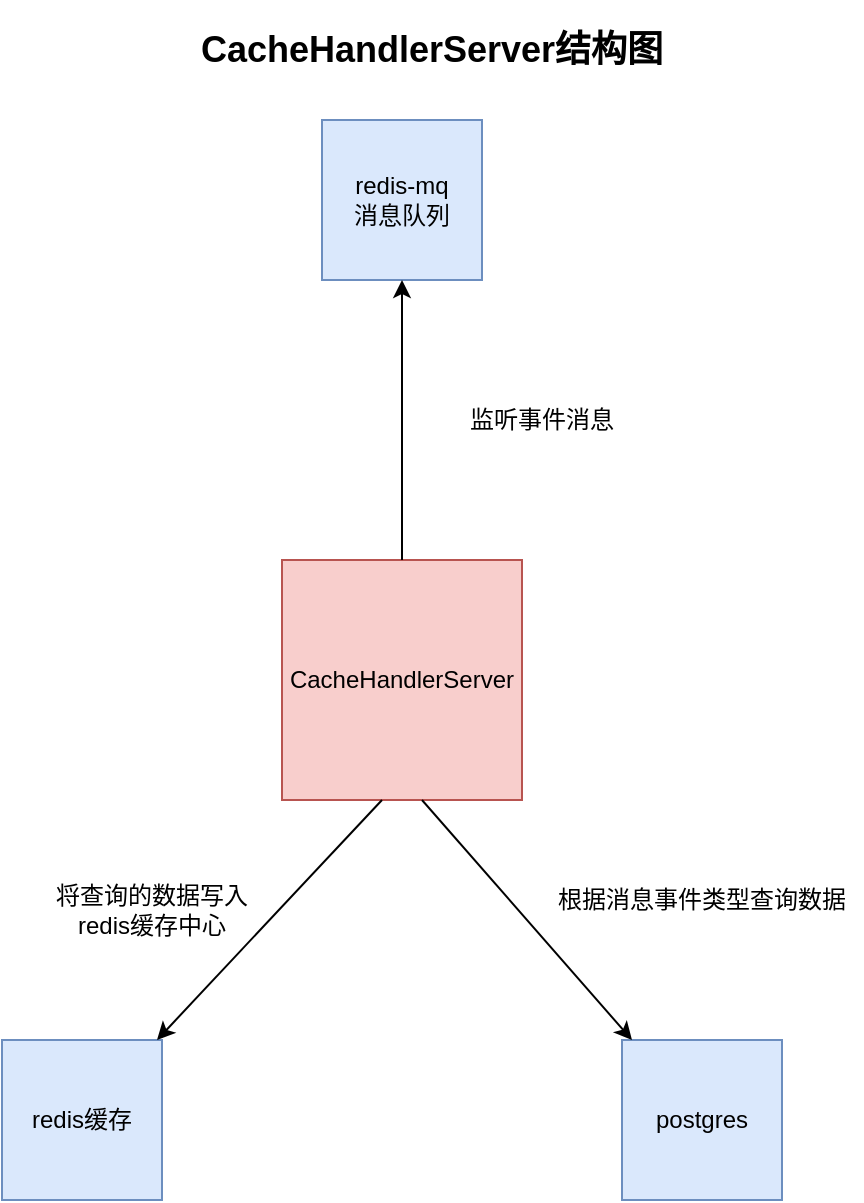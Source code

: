 <mxfile version="20.5.1" type="github" pages="18">
  <diagram id="S8ZfTGtHfoGnYdz9rSkK" name="架构图">
    <mxGraphModel dx="1183" dy="696" grid="1" gridSize="10" guides="1" tooltips="1" connect="1" arrows="1" fold="1" page="1" pageScale="1" pageWidth="1169" pageHeight="827" math="0" shadow="0">
      <root>
        <mxCell id="0" />
        <mxCell id="1" parent="0" />
        <mxCell id="arSLifMqSUFllK5JWARX-1" value="&lt;span&gt;redis缓存&lt;/span&gt;" style="whiteSpace=wrap;html=1;aspect=fixed;fillColor=#dae8fc;strokeColor=#6c8ebf;fontStyle=0" vertex="1" parent="1">
          <mxGeometry x="290" y="560" width="80" height="80" as="geometry" />
        </mxCell>
        <mxCell id="arSLifMqSUFllK5JWARX-2" value="&lt;span&gt;postgres&lt;/span&gt;" style="whiteSpace=wrap;html=1;aspect=fixed;fillColor=#dae8fc;strokeColor=#6c8ebf;fontStyle=0" vertex="1" parent="1">
          <mxGeometry x="600" y="560" width="80" height="80" as="geometry" />
        </mxCell>
        <mxCell id="arSLifMqSUFllK5JWARX-3" value="&lt;span&gt;redis-mq&lt;br&gt;消息队列&lt;/span&gt;" style="whiteSpace=wrap;html=1;aspect=fixed;fillColor=#dae8fc;strokeColor=#6c8ebf;fontStyle=0" vertex="1" parent="1">
          <mxGeometry x="450" y="100" width="80" height="80" as="geometry" />
        </mxCell>
        <mxCell id="arSLifMqSUFllK5JWARX-4" value="&lt;span&gt;CacheHandlerServer&lt;/span&gt;" style="whiteSpace=wrap;html=1;aspect=fixed;fillColor=#f8cecc;strokeColor=#b85450;fontStyle=0" vertex="1" parent="1">
          <mxGeometry x="430" y="320" width="120" height="120" as="geometry" />
        </mxCell>
        <mxCell id="arSLifMqSUFllK5JWARX-5" value="" style="endArrow=classic;html=1;rounded=0;exitX=0.5;exitY=0;exitDx=0;exitDy=0;exitPerimeter=0;fontStyle=0" edge="1" parent="1" source="arSLifMqSUFllK5JWARX-4" target="arSLifMqSUFllK5JWARX-3">
          <mxGeometry width="50" height="50" relative="1" as="geometry">
            <mxPoint x="490" y="300" as="sourcePoint" />
            <mxPoint x="540" y="250" as="targetPoint" />
          </mxGeometry>
        </mxCell>
        <mxCell id="arSLifMqSUFllK5JWARX-6" value="监听事件消息" style="text;html=1;strokeColor=none;fillColor=none;align=center;verticalAlign=middle;whiteSpace=wrap;rounded=0;fontStyle=0" vertex="1" parent="1">
          <mxGeometry x="490" y="230" width="140" height="40" as="geometry" />
        </mxCell>
        <mxCell id="arSLifMqSUFllK5JWARX-7" value="" style="endArrow=classic;html=1;rounded=0;fontStyle=0" edge="1" parent="1" target="arSLifMqSUFllK5JWARX-2">
          <mxGeometry width="50" height="50" relative="1" as="geometry">
            <mxPoint x="500" y="440" as="sourcePoint" />
            <mxPoint x="550" y="390" as="targetPoint" />
          </mxGeometry>
        </mxCell>
        <mxCell id="arSLifMqSUFllK5JWARX-8" value="根据消息事件类型查询数据" style="text;html=1;strokeColor=none;fillColor=none;align=center;verticalAlign=middle;whiteSpace=wrap;rounded=0;fontStyle=0" vertex="1" parent="1">
          <mxGeometry x="560" y="470" width="160" height="40" as="geometry" />
        </mxCell>
        <mxCell id="arSLifMqSUFllK5JWARX-9" value="" style="endArrow=classic;html=1;rounded=0;fontStyle=0" edge="1" parent="1" target="arSLifMqSUFllK5JWARX-1">
          <mxGeometry width="50" height="50" relative="1" as="geometry">
            <mxPoint x="480" y="440" as="sourcePoint" />
            <mxPoint x="530" y="390" as="targetPoint" />
          </mxGeometry>
        </mxCell>
        <mxCell id="arSLifMqSUFllK5JWARX-10" value="将查询的数据写入redis缓存中心" style="text;html=1;strokeColor=none;fillColor=none;align=center;verticalAlign=middle;whiteSpace=wrap;rounded=0;fontStyle=0" vertex="1" parent="1">
          <mxGeometry x="310" y="480" width="110" height="30" as="geometry" />
        </mxCell>
        <mxCell id="arSLifMqSUFllK5JWARX-11" value="&lt;b&gt;&lt;font style=&quot;font-size: 18px;&quot;&gt;CacheHandlerServer结构图&lt;/font&gt;&lt;/b&gt;" style="text;html=1;strokeColor=none;fillColor=none;align=center;verticalAlign=middle;whiteSpace=wrap;rounded=0;" vertex="1" parent="1">
          <mxGeometry x="370" y="40" width="270" height="50" as="geometry" />
        </mxCell>
      </root>
    </mxGraphModel>
  </diagram>
  <diagram id="XZUxUbKC2gvvu0YCIMIf" name="CacheHandlerSystem启动">
    <mxGraphModel dx="1183" dy="696" grid="1" gridSize="10" guides="1" tooltips="1" connect="1" arrows="1" fold="1" page="1" pageScale="1" pageWidth="1169" pageHeight="827" math="0" shadow="0">
      <root>
        <mxCell id="0" />
        <mxCell id="1" parent="0" />
        <mxCell id="kNxxocHJERAc_MZ5Y301-1" style="edgeStyle=orthogonalEdgeStyle;rounded=0;orthogonalLoop=1;jettySize=auto;html=1;exitX=0.5;exitY=1;exitDx=0;exitDy=0;entryX=0.5;entryY=0;entryDx=0;entryDy=0;" edge="1" parent="1" source="kNxxocHJERAc_MZ5Y301-3" target="kNxxocHJERAc_MZ5Y301-5">
          <mxGeometry relative="1" as="geometry" />
        </mxCell>
        <mxCell id="kNxxocHJERAc_MZ5Y301-2" style="edgeStyle=orthogonalEdgeStyle;rounded=0;orthogonalLoop=1;jettySize=auto;html=1;exitX=0.5;exitY=1;exitDx=0;exitDy=0;" edge="1" parent="1" source="kNxxocHJERAc_MZ5Y301-3" target="kNxxocHJERAc_MZ5Y301-7">
          <mxGeometry relative="1" as="geometry" />
        </mxCell>
        <mxCell id="kNxxocHJERAc_MZ5Y301-3" value="CacheHandlerServer&lt;br&gt;开始" style="ellipse;whiteSpace=wrap;html=1;fillColor=#f8cecc;strokeColor=#b85450;" vertex="1" parent="1">
          <mxGeometry x="439" y="150" width="134" height="60" as="geometry" />
        </mxCell>
        <mxCell id="kNxxocHJERAc_MZ5Y301-4" style="edgeStyle=orthogonalEdgeStyle;rounded=0;orthogonalLoop=1;jettySize=auto;html=1;exitX=0.5;exitY=1;exitDx=0;exitDy=0;fillColor=#dae8fc;strokeColor=#6c8ebf;" edge="1" parent="1" source="kNxxocHJERAc_MZ5Y301-5" target="kNxxocHJERAc_MZ5Y301-9">
          <mxGeometry relative="1" as="geometry" />
        </mxCell>
        <mxCell id="kNxxocHJERAc_MZ5Y301-5" value="连接redis&lt;br&gt;缓存组件" style="rounded=1;whiteSpace=wrap;html=1;fillColor=#dae8fc;strokeColor=#6c8ebf;" vertex="1" parent="1">
          <mxGeometry x="340" y="250" width="120" height="60" as="geometry" />
        </mxCell>
        <mxCell id="kNxxocHJERAc_MZ5Y301-6" style="edgeStyle=orthogonalEdgeStyle;rounded=0;orthogonalLoop=1;jettySize=auto;html=1;exitX=0.5;exitY=1;exitDx=0;exitDy=0;entryX=0.5;entryY=0;entryDx=0;entryDy=0;fillColor=#dae8fc;strokeColor=#6c8ebf;" edge="1" parent="1" source="kNxxocHJERAc_MZ5Y301-7" target="kNxxocHJERAc_MZ5Y301-9">
          <mxGeometry relative="1" as="geometry" />
        </mxCell>
        <mxCell id="kNxxocHJERAc_MZ5Y301-7" value="连接redis-mq&lt;br&gt;消息队列" style="rounded=1;whiteSpace=wrap;html=1;fillColor=#dae8fc;strokeColor=#6c8ebf;" vertex="1" parent="1">
          <mxGeometry x="546" y="250" width="120" height="60" as="geometry" />
        </mxCell>
        <mxCell id="kNxxocHJERAc_MZ5Y301-8" style="edgeStyle=orthogonalEdgeStyle;rounded=0;orthogonalLoop=1;jettySize=auto;html=1;exitX=0.5;exitY=1;exitDx=0;exitDy=0;fillColor=#dae8fc;strokeColor=#6c8ebf;" edge="1" parent="1" source="kNxxocHJERAc_MZ5Y301-9" target="kNxxocHJERAc_MZ5Y301-10">
          <mxGeometry relative="1" as="geometry" />
        </mxCell>
        <mxCell id="kNxxocHJERAc_MZ5Y301-9" value="InitCachData&lt;br&gt;初始化缓存数据" style="rounded=1;whiteSpace=wrap;html=1;fillColor=#d5e8d4;strokeColor=#82b366;" vertex="1" parent="1">
          <mxGeometry x="446" y="430" width="120" height="60" as="geometry" />
        </mxCell>
        <mxCell id="kNxxocHJERAc_MZ5Y301-10" value="订阅消息" style="rounded=1;whiteSpace=wrap;html=1;fillColor=#ffe6cc;strokeColor=#d79b00;" vertex="1" parent="1">
          <mxGeometry x="446" y="540" width="120" height="60" as="geometry" />
        </mxCell>
      </root>
    </mxGraphModel>
  </diagram>
  <diagram id="3nEvbWacobt8RspSRXqW" name="缓存初始化">
    <mxGraphModel dx="1183" dy="696" grid="1" gridSize="10" guides="1" tooltips="1" connect="1" arrows="1" fold="1" page="1" pageScale="1" pageWidth="1169" pageHeight="827" background="none" math="0" shadow="0">
      <root>
        <mxCell id="0" />
        <mxCell id="1" parent="0" />
        <mxCell id="W5FJz7ruIi99_7_yxhdU-1" style="edgeStyle=orthogonalEdgeStyle;rounded=0;orthogonalLoop=1;jettySize=auto;html=1;exitX=0.5;exitY=0;exitDx=0;exitDy=0;" edge="1" parent="1" source="W5FJz7ruIi99_7_yxhdU-19" target="W5FJz7ruIi99_7_yxhdU-22">
          <mxGeometry relative="1" as="geometry" />
        </mxCell>
        <mxCell id="W5FJz7ruIi99_7_yxhdU-2" style="edgeStyle=orthogonalEdgeStyle;rounded=0;orthogonalLoop=1;jettySize=auto;html=1;exitX=0.5;exitY=0;exitDx=0;exitDy=0;entryX=0.5;entryY=1;entryDx=0;entryDy=0;" edge="1" parent="1" source="W5FJz7ruIi99_7_yxhdU-19" target="W5FJz7ruIi99_7_yxhdU-21">
          <mxGeometry relative="1" as="geometry" />
        </mxCell>
        <mxCell id="W5FJz7ruIi99_7_yxhdU-3" style="edgeStyle=orthogonalEdgeStyle;rounded=0;orthogonalLoop=1;jettySize=auto;html=1;exitX=0.5;exitY=0;exitDx=0;exitDy=0;entryX=0.5;entryY=1;entryDx=0;entryDy=0;" edge="1" parent="1" source="W5FJz7ruIi99_7_yxhdU-19" target="W5FJz7ruIi99_7_yxhdU-23">
          <mxGeometry relative="1" as="geometry" />
        </mxCell>
        <mxCell id="W5FJz7ruIi99_7_yxhdU-4" style="edgeStyle=orthogonalEdgeStyle;rounded=0;orthogonalLoop=1;jettySize=auto;html=1;exitX=0.5;exitY=0;exitDx=0;exitDy=0;entryX=0.5;entryY=1;entryDx=0;entryDy=0;" edge="1" parent="1" source="W5FJz7ruIi99_7_yxhdU-19" target="W5FJz7ruIi99_7_yxhdU-24">
          <mxGeometry relative="1" as="geometry" />
        </mxCell>
        <mxCell id="W5FJz7ruIi99_7_yxhdU-5" style="edgeStyle=orthogonalEdgeStyle;rounded=0;orthogonalLoop=1;jettySize=auto;html=1;exitX=0.5;exitY=0;exitDx=0;exitDy=0;" edge="1" parent="1" source="W5FJz7ruIi99_7_yxhdU-19" target="W5FJz7ruIi99_7_yxhdU-20">
          <mxGeometry relative="1" as="geometry" />
        </mxCell>
        <mxCell id="W5FJz7ruIi99_7_yxhdU-6" style="edgeStyle=orthogonalEdgeStyle;rounded=0;orthogonalLoop=1;jettySize=auto;html=1;exitX=0.5;exitY=1;exitDx=0;exitDy=0;" edge="1" parent="1" source="W5FJz7ruIi99_7_yxhdU-19" target="W5FJz7ruIi99_7_yxhdU-33">
          <mxGeometry relative="1" as="geometry">
            <mxPoint x="540" y="370" as="sourcePoint" />
          </mxGeometry>
        </mxCell>
        <mxCell id="W5FJz7ruIi99_7_yxhdU-7" style="edgeStyle=orthogonalEdgeStyle;rounded=0;orthogonalLoop=1;jettySize=auto;html=1;exitX=0.5;exitY=1;exitDx=0;exitDy=0;entryX=0.5;entryY=0;entryDx=0;entryDy=0;" edge="1" parent="1" source="W5FJz7ruIi99_7_yxhdU-19" target="W5FJz7ruIi99_7_yxhdU-32">
          <mxGeometry relative="1" as="geometry" />
        </mxCell>
        <mxCell id="W5FJz7ruIi99_7_yxhdU-8" style="edgeStyle=orthogonalEdgeStyle;rounded=0;orthogonalLoop=1;jettySize=auto;html=1;exitX=0.5;exitY=1;exitDx=0;exitDy=0;" edge="1" parent="1" source="W5FJz7ruIi99_7_yxhdU-19" target="W5FJz7ruIi99_7_yxhdU-31">
          <mxGeometry relative="1" as="geometry" />
        </mxCell>
        <mxCell id="W5FJz7ruIi99_7_yxhdU-9" style="edgeStyle=orthogonalEdgeStyle;rounded=0;orthogonalLoop=1;jettySize=auto;html=1;exitX=0.5;exitY=1;exitDx=0;exitDy=0;" edge="1" parent="1" source="W5FJz7ruIi99_7_yxhdU-19" target="W5FJz7ruIi99_7_yxhdU-30">
          <mxGeometry relative="1" as="geometry" />
        </mxCell>
        <mxCell id="W5FJz7ruIi99_7_yxhdU-10" style="edgeStyle=orthogonalEdgeStyle;rounded=0;orthogonalLoop=1;jettySize=auto;html=1;exitX=0.5;exitY=1;exitDx=0;exitDy=0;" edge="1" parent="1" source="W5FJz7ruIi99_7_yxhdU-19" target="W5FJz7ruIi99_7_yxhdU-29">
          <mxGeometry relative="1" as="geometry" />
        </mxCell>
        <mxCell id="W5FJz7ruIi99_7_yxhdU-11" style="edgeStyle=orthogonalEdgeStyle;rounded=0;orthogonalLoop=1;jettySize=auto;html=1;exitX=0;exitY=0.5;exitDx=0;exitDy=0;" edge="1" parent="1" source="W5FJz7ruIi99_7_yxhdU-19" target="W5FJz7ruIi99_7_yxhdU-36">
          <mxGeometry relative="1" as="geometry">
            <Array as="points">
              <mxPoint x="260" y="373" />
              <mxPoint x="260" y="353" />
            </Array>
          </mxGeometry>
        </mxCell>
        <mxCell id="W5FJz7ruIi99_7_yxhdU-14" style="edgeStyle=orthogonalEdgeStyle;rounded=0;orthogonalLoop=1;jettySize=auto;html=1;exitX=0;exitY=0.5;exitDx=0;exitDy=0;entryX=1;entryY=0.5;entryDx=0;entryDy=0;" edge="1" parent="1" source="W5FJz7ruIi99_7_yxhdU-19" target="W5FJz7ruIi99_7_yxhdU-35">
          <mxGeometry relative="1" as="geometry">
            <Array as="points">
              <mxPoint x="260" y="373" />
              <mxPoint x="260" y="433" />
            </Array>
          </mxGeometry>
        </mxCell>
        <mxCell id="W5FJz7ruIi99_7_yxhdU-15" style="edgeStyle=orthogonalEdgeStyle;rounded=0;orthogonalLoop=1;jettySize=auto;html=1;exitX=0;exitY=0.5;exitDx=0;exitDy=0;entryX=1.008;entryY=0.617;entryDx=0;entryDy=0;entryPerimeter=0;" edge="1" parent="1" source="W5FJz7ruIi99_7_yxhdU-19" target="W5FJz7ruIi99_7_yxhdU-34">
          <mxGeometry relative="1" as="geometry">
            <Array as="points">
              <mxPoint x="260" y="373" />
              <mxPoint x="260" y="517" />
            </Array>
          </mxGeometry>
        </mxCell>
        <mxCell id="YwALZIY3ogtoY9OMkYJi-1" style="edgeStyle=orthogonalEdgeStyle;rounded=0;orthogonalLoop=1;jettySize=auto;html=1;entryX=1;entryY=0.6;entryDx=0;entryDy=0;entryPerimeter=0;fontColor=#FF0000;endArrow=open;endFill=0;endSize=6;" edge="1" parent="1" source="W5FJz7ruIi99_7_yxhdU-19" target="W5FJz7ruIi99_7_yxhdU-37">
          <mxGeometry relative="1" as="geometry">
            <Array as="points">
              <mxPoint x="260" y="370" />
              <mxPoint x="260" y="256" />
            </Array>
          </mxGeometry>
        </mxCell>
        <mxCell id="YwALZIY3ogtoY9OMkYJi-8" style="edgeStyle=orthogonalEdgeStyle;rounded=0;orthogonalLoop=1;jettySize=auto;html=1;exitX=0;exitY=0;exitDx=0;exitDy=0;fontColor=#FF0000;endArrow=open;endFill=0;endSize=6;entryX=-0.025;entryY=0.683;entryDx=0;entryDy=0;entryPerimeter=0;" edge="1" parent="1" source="W5FJz7ruIi99_7_yxhdU-19" target="W5FJz7ruIi99_7_yxhdU-28">
          <mxGeometry relative="1" as="geometry">
            <Array as="points">
              <mxPoint x="840" y="373" />
              <mxPoint x="840" y="560" />
            </Array>
          </mxGeometry>
        </mxCell>
        <mxCell id="YwALZIY3ogtoY9OMkYJi-9" style="edgeStyle=orthogonalEdgeStyle;rounded=0;orthogonalLoop=1;jettySize=auto;html=1;entryX=0.017;entryY=0.7;entryDx=0;entryDy=0;entryPerimeter=0;fontColor=#FF0000;endArrow=open;endFill=0;endSize=6;" edge="1" parent="1" source="W5FJz7ruIi99_7_yxhdU-19" target="W5FJz7ruIi99_7_yxhdU-27">
          <mxGeometry relative="1" as="geometry">
            <Array as="points">
              <mxPoint x="840" y="373" />
              <mxPoint x="840" y="440" />
              <mxPoint x="892" y="440" />
            </Array>
          </mxGeometry>
        </mxCell>
        <mxCell id="YwALZIY3ogtoY9OMkYJi-10" style="edgeStyle=orthogonalEdgeStyle;rounded=0;orthogonalLoop=1;jettySize=auto;html=1;fontColor=#FF0000;endArrow=open;endFill=0;endSize=6;" edge="1" parent="1" source="W5FJz7ruIi99_7_yxhdU-19" target="W5FJz7ruIi99_7_yxhdU-26">
          <mxGeometry relative="1" as="geometry" />
        </mxCell>
        <mxCell id="YwALZIY3ogtoY9OMkYJi-11" style="edgeStyle=orthogonalEdgeStyle;rounded=0;orthogonalLoop=1;jettySize=auto;html=1;fontColor=#FF0000;endArrow=open;endFill=0;endSize=6;" edge="1" parent="1" source="W5FJz7ruIi99_7_yxhdU-19" target="W5FJz7ruIi99_7_yxhdU-25">
          <mxGeometry relative="1" as="geometry">
            <Array as="points">
              <mxPoint x="840" y="373" />
              <mxPoint x="840" y="270" />
            </Array>
          </mxGeometry>
        </mxCell>
        <mxCell id="W5FJz7ruIi99_7_yxhdU-19" value="&lt;span style=&quot;font-family: Helvetica;&quot;&gt;CacheHandlerSystem&lt;br&gt;&lt;br&gt;InitCachData&lt;/span&gt;&lt;br style=&quot;font-family: Helvetica;&quot;&gt;&lt;span style=&quot;font-family: Helvetica;&quot;&gt;初始化缓存数据&lt;/span&gt;" style="whiteSpace=wrap;html=1;rounded=1;shadow=1;labelBackgroundColor=none;strokeWidth=1;fontFamily=Verdana;fontSize=12;align=center;fillColor=#d5e8d4;strokeColor=#82b366;" vertex="1" parent="1">
          <mxGeometry x="480" y="335" width="120" height="75" as="geometry" />
        </mxCell>
        <mxCell id="W5FJz7ruIi99_7_yxhdU-20" value="SaveAllMaster&lt;br&gt;用户基础信息" style="rounded=1;whiteSpace=wrap;html=1;fillColor=#dae8fc;strokeColor=#6c8ebf;" vertex="1" parent="1">
          <mxGeometry x="200" y="50" width="120" height="60" as="geometry" />
        </mxCell>
        <mxCell id="W5FJz7ruIi99_7_yxhdU-21" value="SaveAllPwdPolicy&lt;br&gt;用户的密码策略" style="rounded=1;whiteSpace=wrap;html=1;fillColor=#dae8fc;strokeColor=#6c8ebf;" vertex="1" parent="1">
          <mxGeometry x="340" y="50" width="120" height="60" as="geometry" />
        </mxCell>
        <mxCell id="W5FJz7ruIi99_7_yxhdU-22" value="SaveAllMasterPwdHistory&lt;br&gt;主账号改密历史记录" style="rounded=1;whiteSpace=wrap;html=1;fillColor=#dae8fc;strokeColor=#6c8ebf;" vertex="1" parent="1">
          <mxGeometry x="470" y="50" width="140" height="60" as="geometry" />
        </mxCell>
        <mxCell id="W5FJz7ruIi99_7_yxhdU-23" value="SaveAllPlatParam&lt;br&gt;平台参数" style="rounded=1;whiteSpace=wrap;html=1;fillColor=#dae8fc;strokeColor=#6c8ebf;" vertex="1" parent="1">
          <mxGeometry x="620" y="50" width="140" height="60" as="geometry" />
        </mxCell>
        <mxCell id="W5FJz7ruIi99_7_yxhdU-24" value="SavePageSetting&lt;br&gt;平台页面配置" style="rounded=1;whiteSpace=wrap;html=1;fillColor=#dae8fc;strokeColor=#6c8ebf;" vertex="1" parent="1">
          <mxGeometry x="770" y="50" width="140" height="60" as="geometry" />
        </mxCell>
        <mxCell id="W5FJz7ruIi99_7_yxhdU-25" value="SaveSysLicense&lt;br&gt;系统授权" style="rounded=1;whiteSpace=wrap;html=1;fillColor=#dae8fc;strokeColor=#6c8ebf;" vertex="1" parent="1">
          <mxGeometry x="890" y="240" width="120" height="60" as="geometry" />
        </mxCell>
        <mxCell id="W5FJz7ruIi99_7_yxhdU-26" value="SaveEmailSetting&lt;br&gt;邮箱服务器配置" style="rounded=1;whiteSpace=wrap;html=1;fillColor=#dae8fc;strokeColor=#6c8ebf;" vertex="1" parent="1">
          <mxGeometry x="890" y="342.5" width="120" height="60" as="geometry" />
        </mxCell>
        <mxCell id="W5FJz7ruIi99_7_yxhdU-27" value="SaveSmsSetting&lt;br&gt;短信服务器配置" style="rounded=1;whiteSpace=wrap;html=1;fillColor=#dae8fc;strokeColor=#6c8ebf;" vertex="1" parent="1">
          <mxGeometry x="890" y="414" width="120" height="60" as="geometry" />
        </mxCell>
        <mxCell id="W5FJz7ruIi99_7_yxhdU-28" value="SaveLogConf&lt;br&gt;日志外发服务器配置" style="rounded=1;whiteSpace=wrap;html=1;fillColor=#dae8fc;strokeColor=#6c8ebf;" vertex="1" parent="1">
          <mxGeometry x="900" y="520" width="120" height="60" as="geometry" />
        </mxCell>
        <mxCell id="W5FJz7ruIi99_7_yxhdU-29" value="SaveAllRes&lt;br&gt;更新资源列表" style="rounded=1;whiteSpace=wrap;html=1;fillColor=#dae8fc;strokeColor=#6c8ebf;" vertex="1" parent="1">
          <mxGeometry x="780" y="710" width="120" height="60" as="geometry" />
        </mxCell>
        <mxCell id="W5FJz7ruIi99_7_yxhdU-30" value="SaveAllMasterResRules&lt;br&gt;更新用户的应用角色策略" style="rounded=1;whiteSpace=wrap;html=1;fillColor=#dae8fc;strokeColor=#6c8ebf;" vertex="1" parent="1">
          <mxGeometry x="620" y="710" width="140" height="60" as="geometry" />
        </mxCell>
        <mxCell id="W5FJz7ruIi99_7_yxhdU-31" value="SaveDataServer&lt;br&gt;更新文档管控服务器配置" style="rounded=1;whiteSpace=wrap;html=1;fillColor=#dae8fc;strokeColor=#6c8ebf;" vertex="1" parent="1">
          <mxGeometry x="480" y="710" width="120" height="60" as="geometry" />
        </mxCell>
        <mxCell id="W5FJz7ruIi99_7_yxhdU-32" value="SaveAllMasterSlaveAuth&lt;br&gt;应用从账户信息" style="rounded=1;whiteSpace=wrap;html=1;fillColor=#dae8fc;strokeColor=#6c8ebf;" vertex="1" parent="1">
          <mxGeometry x="332.5" y="710" width="135" height="60" as="geometry" />
        </mxCell>
        <mxCell id="W5FJz7ruIi99_7_yxhdU-33" value="SaveResDefaultSlave&lt;br&gt;应用默认从账户信息" style="rounded=1;whiteSpace=wrap;html=1;fillColor=#dae8fc;strokeColor=#6c8ebf;" vertex="1" parent="1">
          <mxGeometry x="200" y="710" width="120" height="60" as="geometry" />
        </mxCell>
        <mxCell id="W5FJz7ruIi99_7_yxhdU-34" value="SaveAllNatPortMapping&lt;br&gt;nat port映射关系" style="rounded=1;whiteSpace=wrap;html=1;fillColor=#dae8fc;strokeColor=#6c8ebf;" vertex="1" parent="1">
          <mxGeometry x="60" y="480" width="130" height="60" as="geometry" />
        </mxCell>
        <mxCell id="W5FJz7ruIi99_7_yxhdU-35" value="SaveAllPortalVaultInfo&lt;br&gt;portal端需要的金库规则和关联数据" style="rounded=1;whiteSpace=wrap;html=1;fillColor=#dae8fc;strokeColor=#6c8ebf;" vertex="1" parent="1">
          <mxGeometry x="32.5" y="402.5" width="160" height="60" as="geometry" />
        </mxCell>
        <mxCell id="W5FJz7ruIi99_7_yxhdU-36" value="SaveAll&lt;br&gt;authc登录otp二次验证时所需otp数据" style="rounded=1;whiteSpace=wrap;html=1;fillColor=#dae8fc;strokeColor=#6c8ebf;" vertex="1" parent="1">
          <mxGeometry x="37.5" y="320" width="155" height="65" as="geometry" />
        </mxCell>
        <mxCell id="W5FJz7ruIi99_7_yxhdU-37" value="SaveAllNotice&lt;br&gt;portal 公告" style="rounded=1;whiteSpace=wrap;html=1;fillColor=#dae8fc;strokeColor=#6c8ebf;" vertex="1" parent="1">
          <mxGeometry x="70" y="220" width="120" height="60" as="geometry" />
        </mxCell>
      </root>
    </mxGraphModel>
  </diagram>
  <diagram id="C5RBs43oDa-KdzZeNtuy" name="消息订阅列表">
    <mxGraphModel dx="1183" dy="696" grid="1" gridSize="10" guides="1" tooltips="1" connect="1" arrows="1" fold="1" page="1" pageScale="1" pageWidth="1169" pageHeight="827" math="0" shadow="0">
      <root>
        <mxCell id="WIyWlLk6GJQsqaUBKTNV-0" />
        <mxCell id="WIyWlLk6GJQsqaUBKTNV-1" parent="WIyWlLk6GJQsqaUBKTNV-0" />
        <mxCell id="q8uxomruw0q6k4dUgymQ-12" style="edgeStyle=orthogonalEdgeStyle;rounded=0;orthogonalLoop=1;jettySize=auto;html=1;exitX=0.5;exitY=0;exitDx=0;exitDy=0;entryX=0.5;entryY=1;entryDx=0;entryDy=0;fontStyle=0" edge="1" parent="WIyWlLk6GJQsqaUBKTNV-1" source="q8uxomruw0q6k4dUgymQ-0" target="q8uxomruw0q6k4dUgymQ-5">
          <mxGeometry relative="1" as="geometry" />
        </mxCell>
        <mxCell id="q8uxomruw0q6k4dUgymQ-13" style="edgeStyle=orthogonalEdgeStyle;rounded=0;orthogonalLoop=1;jettySize=auto;html=1;exitX=0.5;exitY=0;exitDx=0;exitDy=0;entryX=0.5;entryY=1;entryDx=0;entryDy=0;fontStyle=0" edge="1" parent="WIyWlLk6GJQsqaUBKTNV-1" source="q8uxomruw0q6k4dUgymQ-0" target="q8uxomruw0q6k4dUgymQ-3">
          <mxGeometry relative="1" as="geometry" />
        </mxCell>
        <mxCell id="q8uxomruw0q6k4dUgymQ-14" style="edgeStyle=orthogonalEdgeStyle;rounded=0;orthogonalLoop=1;jettySize=auto;html=1;exitX=0.5;exitY=0;exitDx=0;exitDy=0;fontStyle=0" edge="1" parent="WIyWlLk6GJQsqaUBKTNV-1" source="q8uxomruw0q6k4dUgymQ-0" target="q8uxomruw0q6k4dUgymQ-4">
          <mxGeometry relative="1" as="geometry">
            <Array as="points">
              <mxPoint x="780" y="290" />
            </Array>
          </mxGeometry>
        </mxCell>
        <mxCell id="q8uxomruw0q6k4dUgymQ-15" style="edgeStyle=orthogonalEdgeStyle;rounded=0;orthogonalLoop=1;jettySize=auto;html=1;exitX=0.5;exitY=0;exitDx=0;exitDy=0;entryX=0.5;entryY=1;entryDx=0;entryDy=0;fontStyle=0" edge="1" parent="WIyWlLk6GJQsqaUBKTNV-1" source="q8uxomruw0q6k4dUgymQ-0" target="q8uxomruw0q6k4dUgymQ-2">
          <mxGeometry relative="1" as="geometry">
            <Array as="points">
              <mxPoint x="260" y="290" />
              <mxPoint x="260" y="125" />
            </Array>
          </mxGeometry>
        </mxCell>
        <mxCell id="q8uxomruw0q6k4dUgymQ-16" style="edgeStyle=orthogonalEdgeStyle;rounded=0;orthogonalLoop=1;jettySize=auto;html=1;exitX=0;exitY=0.5;exitDx=0;exitDy=0;entryX=1;entryY=0.5;entryDx=0;entryDy=0;fontStyle=0" edge="1" parent="WIyWlLk6GJQsqaUBKTNV-1" source="q8uxomruw0q6k4dUgymQ-0" target="q8uxomruw0q6k4dUgymQ-11">
          <mxGeometry relative="1" as="geometry" />
        </mxCell>
        <mxCell id="q8uxomruw0q6k4dUgymQ-17" style="edgeStyle=orthogonalEdgeStyle;rounded=0;orthogonalLoop=1;jettySize=auto;html=1;exitX=1;exitY=0.5;exitDx=0;exitDy=0;entryX=0;entryY=0.5;entryDx=0;entryDy=0;fontStyle=0" edge="1" parent="WIyWlLk6GJQsqaUBKTNV-1" source="q8uxomruw0q6k4dUgymQ-0" target="q8uxomruw0q6k4dUgymQ-9">
          <mxGeometry relative="1" as="geometry" />
        </mxCell>
        <mxCell id="q8uxomruw0q6k4dUgymQ-18" style="edgeStyle=orthogonalEdgeStyle;rounded=0;orthogonalLoop=1;jettySize=auto;html=1;exitX=1;exitY=0.5;exitDx=0;exitDy=0;entryX=0;entryY=0.5;entryDx=0;entryDy=0;fontStyle=0" edge="1" parent="WIyWlLk6GJQsqaUBKTNV-1" source="q8uxomruw0q6k4dUgymQ-0" target="q8uxomruw0q6k4dUgymQ-10">
          <mxGeometry relative="1" as="geometry" />
        </mxCell>
        <mxCell id="q8uxomruw0q6k4dUgymQ-19" style="edgeStyle=orthogonalEdgeStyle;rounded=0;orthogonalLoop=1;jettySize=auto;html=1;exitX=0.5;exitY=1;exitDx=0;exitDy=0;fontStyle=0" edge="1" parent="WIyWlLk6GJQsqaUBKTNV-1" source="q8uxomruw0q6k4dUgymQ-0" target="q8uxomruw0q6k4dUgymQ-1">
          <mxGeometry relative="1" as="geometry" />
        </mxCell>
        <mxCell id="q8uxomruw0q6k4dUgymQ-20" style="edgeStyle=orthogonalEdgeStyle;rounded=0;orthogonalLoop=1;jettySize=auto;html=1;exitX=0.5;exitY=1;exitDx=0;exitDy=0;fontStyle=0" edge="1" parent="WIyWlLk6GJQsqaUBKTNV-1" source="q8uxomruw0q6k4dUgymQ-0" target="q8uxomruw0q6k4dUgymQ-6">
          <mxGeometry relative="1" as="geometry" />
        </mxCell>
        <mxCell id="q8uxomruw0q6k4dUgymQ-21" style="edgeStyle=orthogonalEdgeStyle;rounded=0;orthogonalLoop=1;jettySize=auto;html=1;exitX=0.5;exitY=1;exitDx=0;exitDy=0;entryX=0.5;entryY=0;entryDx=0;entryDy=0;fontStyle=0" edge="1" parent="WIyWlLk6GJQsqaUBKTNV-1" source="q8uxomruw0q6k4dUgymQ-0" target="q8uxomruw0q6k4dUgymQ-7">
          <mxGeometry relative="1" as="geometry" />
        </mxCell>
        <mxCell id="q8uxomruw0q6k4dUgymQ-22" style="edgeStyle=orthogonalEdgeStyle;rounded=0;orthogonalLoop=1;jettySize=auto;html=1;exitX=0.5;exitY=1;exitDx=0;exitDy=0;fontStyle=0" edge="1" parent="WIyWlLk6GJQsqaUBKTNV-1" source="q8uxomruw0q6k4dUgymQ-0" target="q8uxomruw0q6k4dUgymQ-8">
          <mxGeometry relative="1" as="geometry">
            <Array as="points">
              <mxPoint x="520" y="420" />
              <mxPoint x="870" y="420" />
            </Array>
          </mxGeometry>
        </mxCell>
        <mxCell id="q8uxomruw0q6k4dUgymQ-0" value="&lt;span&gt;CacheHandlerServer&lt;br&gt;监听消息订阅&lt;/span&gt;" style="rounded=1;whiteSpace=wrap;html=1;fillColor=#ffe6cc;strokeColor=#d79b00;fontStyle=1" vertex="1" parent="WIyWlLk6GJQsqaUBKTNV-1">
          <mxGeometry x="460" y="260" width="120" height="60" as="geometry" />
        </mxCell>
        <mxCell id="q8uxomruw0q6k4dUgymQ-1" value="&lt;span&gt;Topic：&lt;/span&gt;&lt;br&gt;&lt;span&gt;message:platform:manager&lt;/span&gt;&lt;br&gt;&lt;br&gt;&lt;span&gt;短信配置/邮箱配置/文档管控/平台基础配置/平台页面配置/平台授权/主帐号口令策略/水印/敏感发现&lt;/span&gt;" style="rounded=1;whiteSpace=wrap;html=1;fillColor=#dae8fc;strokeColor=#6c8ebf;fontStyle=0" vertex="1" parent="WIyWlLk6GJQsqaUBKTNV-1">
          <mxGeometry x="50" y="516" width="200" height="104" as="geometry" />
        </mxCell>
        <mxCell id="q8uxomruw0q6k4dUgymQ-2" value="&lt;span&gt;Topic：&lt;br&gt;message:master:baseconf&lt;/span&gt;&lt;br&gt;&lt;br&gt;&lt;span&gt;主帐号基础信息和otp信息&lt;/span&gt;" style="rounded=1;whiteSpace=wrap;html=1;fillColor=#dae8fc;strokeColor=#6c8ebf;fontStyle=0" vertex="1" parent="WIyWlLk6GJQsqaUBKTNV-1">
          <mxGeometry x="60" y="90" width="190" height="70" as="geometry" />
        </mxCell>
        <mxCell id="q8uxomruw0q6k4dUgymQ-3" value="&lt;span&gt;Topic：&lt;br&gt;message:master:password&lt;/span&gt;&lt;br&gt;&lt;br&gt;&lt;span&gt;主帐号密码变更&lt;/span&gt;" style="rounded=1;whiteSpace=wrap;html=1;fillColor=#dae8fc;strokeColor=#6c8ebf;fontStyle=0" vertex="1" parent="WIyWlLk6GJQsqaUBKTNV-1">
          <mxGeometry x="280" y="90" width="190" height="70" as="geometry" />
        </mxCell>
        <mxCell id="q8uxomruw0q6k4dUgymQ-4" value="&lt;span&gt;Topic：&lt;/span&gt;&lt;br&gt;&lt;span&gt;message:business:manager&lt;/span&gt;&lt;br&gt;&lt;br&gt;&lt;span&gt;应用列表/应用url/应用帐号/应用角色&lt;/span&gt;" style="rounded=1;whiteSpace=wrap;html=1;fillColor=#dae8fc;strokeColor=#6c8ebf;fontStyle=0" vertex="1" parent="WIyWlLk6GJQsqaUBKTNV-1">
          <mxGeometry x="690" y="90" width="220" height="70" as="geometry" />
        </mxCell>
        <mxCell id="q8uxomruw0q6k4dUgymQ-5" value="&lt;span&gt;Topic：&lt;br&gt;message:master:authen&lt;/span&gt;&lt;br&gt;&lt;br&gt;&lt;span&gt;主从帐号授权/主帐号应用角色授权&lt;/span&gt;" style="rounded=1;whiteSpace=wrap;html=1;fillColor=#dae8fc;strokeColor=#6c8ebf;fontStyle=0" vertex="1" parent="WIyWlLk6GJQsqaUBKTNV-1">
          <mxGeometry x="490" y="90" width="190" height="70" as="geometry" />
        </mxCell>
        <mxCell id="q8uxomruw0q6k4dUgymQ-6" value="&lt;span&gt;Topic：&lt;/span&gt;&lt;br&gt;&lt;span&gt;message:interface:manager&lt;/span&gt;&lt;br&gt;&lt;br&gt;&lt;span&gt;NAT/日志外发&lt;/span&gt;" style="rounded=1;whiteSpace=wrap;html=1;fillColor=#dae8fc;strokeColor=#6c8ebf;fontStyle=0" vertex="1" parent="WIyWlLk6GJQsqaUBKTNV-1">
          <mxGeometry x="280" y="516" width="220" height="70" as="geometry" />
        </mxCell>
        <mxCell id="q8uxomruw0q6k4dUgymQ-7" value="&lt;span&gt;Topic：&lt;br&gt;message:vault:manager&lt;br&gt;&lt;br&gt;金库规则&lt;/span&gt;" style="rounded=1;whiteSpace=wrap;html=1;fillColor=#dae8fc;strokeColor=#6c8ebf;fontStyle=0" vertex="1" parent="WIyWlLk6GJQsqaUBKTNV-1">
          <mxGeometry x="520" y="516" width="220" height="70" as="geometry" />
        </mxCell>
        <mxCell id="q8uxomruw0q6k4dUgymQ-8" value="&lt;span&gt;Topic：&lt;/span&gt;&lt;br&gt;&lt;span&gt;message:notice:manager&lt;/span&gt;&lt;br&gt;&lt;br&gt;&lt;span&gt;公告信息&lt;/span&gt;" style="rounded=1;whiteSpace=wrap;html=1;fillColor=#dae8fc;strokeColor=#6c8ebf;fontStyle=0" vertex="1" parent="WIyWlLk6GJQsqaUBKTNV-1">
          <mxGeometry x="760" y="516" width="220" height="70" as="geometry" />
        </mxCell>
        <mxCell id="q8uxomruw0q6k4dUgymQ-9" value="&lt;span&gt;Topic：&lt;/span&gt;&lt;br&gt;&lt;span&gt;message:system:config:change&lt;br&gt;&lt;/span&gt;&lt;br&gt;&lt;span&gt;网关所需资源信息变更&lt;/span&gt;" style="rounded=1;whiteSpace=wrap;html=1;fillColor=#dae8fc;strokeColor=#6c8ebf;fontStyle=0" vertex="1" parent="WIyWlLk6GJQsqaUBKTNV-1">
          <mxGeometry x="800" y="220" width="220" height="70" as="geometry" />
        </mxCell>
        <mxCell id="q8uxomruw0q6k4dUgymQ-10" value="&lt;span&gt;Topic：&lt;/span&gt;&lt;br&gt;&lt;span&gt;message:gw:res:change&lt;br&gt;&lt;/span&gt;&lt;br&gt;&lt;span&gt;通知网关本地数据变更&lt;/span&gt;" style="rounded=1;whiteSpace=wrap;html=1;fillColor=#dae8fc;strokeColor=#6c8ebf;fontStyle=0" vertex="1" parent="WIyWlLk6GJQsqaUBKTNV-1">
          <mxGeometry x="800" y="310" width="220" height="70" as="geometry" />
        </mxCell>
        <mxCell id="q8uxomruw0q6k4dUgymQ-11" value="&lt;span&gt;Topic：&lt;/span&gt;&lt;br&gt;&lt;span&gt;message:dbbackup:manager&lt;br&gt;&lt;/span&gt;&lt;br&gt;&lt;span&gt;数据库备份恢复通知，需要更全量更新redis数据&lt;/span&gt;" style="rounded=1;whiteSpace=wrap;html=1;fillColor=#dae8fc;strokeColor=#6c8ebf;fontStyle=0" vertex="1" parent="WIyWlLk6GJQsqaUBKTNV-1">
          <mxGeometry x="10" y="247.5" width="220" height="85" as="geometry" />
        </mxCell>
      </root>
    </mxGraphModel>
  </diagram>
  <diagram id="7_u2NrqMjhaE0043-CKU" name="消息订阅数据流图">
    <mxGraphModel dx="1218" dy="696" grid="1" gridSize="10" guides="1" tooltips="1" connect="1" arrows="1" fold="1" page="1" pageScale="1" pageWidth="1169" pageHeight="827" math="0" shadow="0">
      <root>
        <mxCell id="0" />
        <mxCell id="1" parent="0" />
        <mxCell id="weS9cHAxMrQKm3zLipmc-1" value="CacheHandlerSystem" style="shape=umlLifeline;perimeter=lifelinePerimeter;whiteSpace=wrap;html=1;container=1;collapsible=0;recursiveResize=0;outlineConnect=0;rounded=1;shadow=0;comic=0;labelBackgroundColor=none;strokeWidth=1;fontFamily=Verdana;fontSize=12;align=center;fillColor=#f8cecc;strokeColor=#b85450;" vertex="1" parent="1">
          <mxGeometry x="380" y="80" width="140" height="580" as="geometry" />
        </mxCell>
        <mxCell id="weS9cHAxMrQKm3zLipmc-2" value="" style="html=1;points=[];perimeter=orthogonalPerimeter;rounded=0;shadow=0;comic=0;labelBackgroundColor=none;strokeWidth=1;fontFamily=Verdana;fontSize=12;align=center;" vertex="1" parent="weS9cHAxMrQKm3zLipmc-1">
          <mxGeometry x="65" y="120" width="10" height="200" as="geometry" />
        </mxCell>
        <mxCell id="TtevFhGEYl3HT0BYgjlS-7" value="" style="html=1;points=[];perimeter=orthogonalPerimeter;rounded=0;shadow=0;comic=0;labelBackgroundColor=none;strokeColor=#000000;strokeWidth=1;fillColor=#FFFFFF;fontFamily=Verdana;fontSize=12;fontColor=#000000;align=center;" vertex="1" parent="weS9cHAxMrQKm3zLipmc-1">
          <mxGeometry x="65" y="360" width="10" height="120" as="geometry" />
        </mxCell>
        <mxCell id="TtevFhGEYl3HT0BYgjlS-9" value="" style="shape=requiredInterface;html=1;verticalLabelPosition=bottom;sketch=0;" vertex="1" parent="weS9cHAxMrQKm3zLipmc-1">
          <mxGeometry x="75" y="370" width="30" height="50" as="geometry" />
        </mxCell>
        <mxCell id="weS9cHAxMrQKm3zLipmc-3" value="redis" style="shape=umlLifeline;perimeter=lifelinePerimeter;whiteSpace=wrap;html=1;container=1;collapsible=0;recursiveResize=0;outlineConnect=0;rounded=1;shadow=0;comic=0;labelBackgroundColor=none;strokeWidth=1;fontFamily=Verdana;fontSize=12;align=center;fillColor=#dae8fc;strokeColor=#6c8ebf;" vertex="1" parent="1">
          <mxGeometry x="680" y="80" width="100" height="580" as="geometry" />
        </mxCell>
        <mxCell id="weS9cHAxMrQKm3zLipmc-4" value="postgres" style="shape=umlLifeline;perimeter=lifelinePerimeter;whiteSpace=wrap;html=1;container=1;collapsible=0;recursiveResize=0;outlineConnect=0;rounded=1;shadow=0;comic=0;labelBackgroundColor=none;strokeWidth=1;fontFamily=Verdana;fontSize=12;align=center;fillColor=#dae8fc;strokeColor=#6c8ebf;" vertex="1" parent="1">
          <mxGeometry x="880" y="80" width="100" height="580" as="geometry" />
        </mxCell>
        <mxCell id="weS9cHAxMrQKm3zLipmc-5" value="redis-mq" style="shape=umlLifeline;perimeter=lifelinePerimeter;whiteSpace=wrap;html=1;container=1;collapsible=0;recursiveResize=0;outlineConnect=0;rounded=1;shadow=0;comic=0;labelBackgroundColor=none;strokeWidth=1;fontFamily=Verdana;fontSize=12;align=center;fillColor=#dae8fc;strokeColor=#6c8ebf;" vertex="1" parent="1">
          <mxGeometry x="190" y="80" width="100" height="580" as="geometry" />
        </mxCell>
        <mxCell id="weS9cHAxMrQKm3zLipmc-6" value="" style="html=1;points=[];perimeter=orthogonalPerimeter;rounded=0;shadow=0;comic=0;labelBackgroundColor=none;strokeWidth=1;fontFamily=Verdana;fontSize=12;align=center;" vertex="1" parent="weS9cHAxMrQKm3zLipmc-5">
          <mxGeometry x="45" y="100" width="10" height="440" as="geometry" />
        </mxCell>
        <mxCell id="weS9cHAxMrQKm3zLipmc-7" value="" style="html=1;points=[];perimeter=orthogonalPerimeter;rounded=0;shadow=0;comic=0;labelBackgroundColor=none;strokeWidth=1;fontFamily=Verdana;fontSize=12;align=center;" vertex="1" parent="1">
          <mxGeometry x="725" y="220" width="10" height="180" as="geometry" />
        </mxCell>
        <mxCell id="weS9cHAxMrQKm3zLipmc-8" value="&lt;font color=&quot;#ff0000&quot;&gt;query data&lt;/font&gt;" style="html=1;verticalAlign=bottom;endArrow=block;labelBackgroundColor=none;fontFamily=Verdana;fontSize=12;edgeStyle=elbowEdgeStyle;elbow=vertical;" edge="1" parent="1" source="weS9cHAxMrQKm3zLipmc-2" target="weS9cHAxMrQKm3zLipmc-4">
          <mxGeometry relative="1" as="geometry">
            <mxPoint x="510" y="220" as="sourcePoint" />
            <Array as="points">
              <mxPoint x="460" y="220" />
            </Array>
          </mxGeometry>
        </mxCell>
        <mxCell id="weS9cHAxMrQKm3zLipmc-9" value="" style="html=1;points=[];perimeter=orthogonalPerimeter;rounded=0;shadow=0;comic=0;labelBackgroundColor=none;strokeWidth=1;fontFamily=Verdana;fontSize=12;align=center;" vertex="1" parent="1">
          <mxGeometry x="725" y="440" width="10" height="140" as="geometry" />
        </mxCell>
        <mxCell id="weS9cHAxMrQKm3zLipmc-10" value="" style="html=1;points=[];perimeter=orthogonalPerimeter;rounded=0;shadow=0;comic=0;labelBackgroundColor=none;strokeColor=#000000;strokeWidth=1;fillColor=#FFFFFF;fontFamily=Verdana;fontSize=12;fontColor=#000000;align=center;" vertex="1" parent="1">
          <mxGeometry x="925" y="460" width="10" height="30" as="geometry" />
        </mxCell>
        <mxCell id="weS9cHAxMrQKm3zLipmc-11" value="&lt;font color=&quot;#ff0000&quot;&gt;&lt;br&gt;&lt;br&gt;&lt;br&gt;&lt;br&gt;&lt;/font&gt;" style="html=1;verticalAlign=bottom;endArrow=block;labelBackgroundColor=none;fontFamily=Verdana;fontSize=12;edgeStyle=elbowEdgeStyle;elbow=vertical;" edge="1" parent="1" source="weS9cHAxMrQKm3zLipmc-6">
          <mxGeometry x="-0.026" y="-80" relative="1" as="geometry">
            <mxPoint x="220" y="190" as="sourcePoint" />
            <mxPoint x="440" y="220" as="targetPoint" />
            <Array as="points">
              <mxPoint x="340" y="220" />
            </Array>
            <mxPoint as="offset" />
          </mxGeometry>
        </mxCell>
        <mxCell id="weS9cHAxMrQKm3zLipmc-12" value="消息队列" style="shape=note;whiteSpace=wrap;html=1;size=14;verticalAlign=top;align=left;spacingTop=-6;rounded=0;shadow=0;comic=0;labelBackgroundColor=none;strokeWidth=1;fontFamily=Verdana;fontSize=12;fillColor=#d5e8d4;strokeColor=#82b366;" vertex="1" parent="1">
          <mxGeometry x="190" y="30" width="100" height="35" as="geometry" />
        </mxCell>
        <mxCell id="weS9cHAxMrQKm3zLipmc-13" value="缓存组件" style="shape=note;whiteSpace=wrap;html=1;size=14;verticalAlign=top;align=left;spacingTop=-6;rounded=0;shadow=0;comic=0;labelBackgroundColor=none;strokeWidth=1;fontFamily=Verdana;fontSize=12;fillColor=#d5e8d4;strokeColor=#82b366;" vertex="1" parent="1">
          <mxGeometry x="400" y="30" width="100" height="35" as="geometry" />
        </mxCell>
        <mxCell id="weS9cHAxMrQKm3zLipmc-14" value="缓存数据库" style="shape=note;whiteSpace=wrap;html=1;size=14;verticalAlign=top;align=left;spacingTop=-6;rounded=0;shadow=0;comic=0;labelBackgroundColor=none;strokeWidth=1;fontFamily=Verdana;fontSize=12;fillColor=#d5e8d4;strokeColor=#82b366;" vertex="1" parent="1">
          <mxGeometry x="680" y="30" width="100" height="35" as="geometry" />
        </mxCell>
        <mxCell id="weS9cHAxMrQKm3zLipmc-15" value="基础库" style="shape=note;whiteSpace=wrap;html=1;size=14;verticalAlign=top;align=left;spacingTop=-6;rounded=0;shadow=0;comic=0;labelBackgroundColor=none;strokeWidth=1;fontFamily=Verdana;fontSize=12;fillColor=#d5e8d4;strokeColor=#82b366;" vertex="1" parent="1">
          <mxGeometry x="880" y="30" width="100" height="35" as="geometry" />
        </mxCell>
        <mxCell id="TtevFhGEYl3HT0BYgjlS-1" value="producer" style="shape=umlLifeline;perimeter=lifelinePerimeter;whiteSpace=wrap;html=1;container=1;collapsible=0;recursiveResize=0;outlineConnect=0;rounded=1;shadow=0;comic=0;labelBackgroundColor=none;strokeWidth=1;fontFamily=Verdana;fontSize=12;align=center;fillColor=#dae8fc;strokeColor=#6c8ebf;" vertex="1" parent="1">
          <mxGeometry x="20" y="80" width="100" height="580" as="geometry" />
        </mxCell>
        <mxCell id="TtevFhGEYl3HT0BYgjlS-2" value="" style="html=1;points=[];perimeter=orthogonalPerimeter;rounded=0;shadow=0;comic=0;labelBackgroundColor=none;strokeWidth=1;fontFamily=Verdana;fontSize=12;align=center;" vertex="1" parent="TtevFhGEYl3HT0BYgjlS-1">
          <mxGeometry x="45" y="100" width="10" height="440" as="geometry" />
        </mxCell>
        <mxCell id="TtevFhGEYl3HT0BYgjlS-3" value="消息生产者" style="shape=note;whiteSpace=wrap;html=1;size=14;verticalAlign=top;align=left;spacingTop=-6;rounded=0;shadow=0;comic=0;labelBackgroundColor=none;strokeWidth=1;fontFamily=Verdana;fontSize=12;fillColor=#d5e8d4;strokeColor=#82b366;" vertex="1" parent="1">
          <mxGeometry x="20" y="30" width="100" height="35" as="geometry" />
        </mxCell>
        <mxCell id="TtevFhGEYl3HT0BYgjlS-4" value="&lt;font color=&quot;#ff0000&quot;&gt;product msg&lt;/font&gt;" style="html=1;verticalAlign=bottom;endArrow=block;labelBackgroundColor=none;fontFamily=Verdana;fontSize=12;edgeStyle=elbowEdgeStyle;elbow=vertical;" edge="1" parent="1">
          <mxGeometry relative="1" as="geometry">
            <mxPoint x="80" y="200" as="sourcePoint" />
            <Array as="points" />
            <mxPoint x="230" y="201" as="targetPoint" />
          </mxGeometry>
        </mxCell>
        <mxCell id="TtevFhGEYl3HT0BYgjlS-5" value="" style="edgeStyle=none;orthogonalLoop=1;jettySize=auto;html=1;rounded=0;dashed=1;" edge="1" parent="1">
          <mxGeometry width="80" relative="1" as="geometry">
            <mxPoint x="930" y="290" as="sourcePoint" />
            <mxPoint x="460" y="290" as="targetPoint" />
            <Array as="points">
              <mxPoint x="710" y="290" />
              <mxPoint x="610" y="290" />
            </Array>
          </mxGeometry>
        </mxCell>
        <mxCell id="TtevFhGEYl3HT0BYgjlS-6" value="&lt;span style=&quot;font-family: Verdana; font-size: 12px; font-style: normal; font-variant-ligatures: normal; font-variant-caps: normal; font-weight: 400; letter-spacing: normal; orphans: 2; text-align: center; text-indent: 0px; text-transform: none; widows: 2; word-spacing: 0px; -webkit-text-stroke-width: 0px; background-color: rgb(248, 249, 250); text-decoration-thickness: initial; text-decoration-style: initial; text-decoration-color: initial; float: none; display: inline !important;&quot;&gt;&lt;font color=&quot;#ff0000&quot;&gt;return&amp;nbsp;&lt;/font&gt;&lt;/span&gt;" style="text;whiteSpace=wrap;html=1;" vertex="1" parent="1">
          <mxGeometry x="625" y="260" width="100" height="40" as="geometry" />
        </mxCell>
        <mxCell id="TtevFhGEYl3HT0BYgjlS-10" value="" style="html=1;verticalAlign=bottom;endArrow=block;labelBackgroundColor=none;fontFamily=Verdana;fontSize=12;edgeStyle=elbowEdgeStyle;elbow=vertical;" edge="1" parent="1">
          <mxGeometry x="-0.083" y="20" relative="1" as="geometry">
            <mxPoint x="460" y="530" as="sourcePoint" />
            <mxPoint x="720" y="530" as="targetPoint" />
            <Array as="points">
              <mxPoint x="555" y="530" />
            </Array>
            <mxPoint as="offset" />
          </mxGeometry>
        </mxCell>
        <mxCell id="TtevFhGEYl3HT0BYgjlS-11" value="&lt;font color=&quot;#ff0000&quot;&gt;save&lt;/font&gt;" style="text;html=1;align=center;verticalAlign=middle;resizable=0;points=[];autosize=1;strokeColor=none;fillColor=none;" vertex="1" parent="1">
          <mxGeometry x="565" y="495" width="50" height="30" as="geometry" />
        </mxCell>
        <mxCell id="ekUQizfG_xZ263fyxsKw-1" value="&lt;span style=&quot;font-family: Verdana;&quot;&gt;Topic：&lt;/span&gt;&lt;br style=&quot;font-family: Verdana;&quot;&gt;&lt;br style=&quot;font-family: Verdana;&quot;&gt;&lt;font style=&quot;&quot; face=&quot;Helvetica&quot;&gt;message:master:authen&lt;br&gt;&lt;/font&gt;&lt;span style=&quot;font-family: Verdana;&quot;&gt;message:master:baseconf&lt;/span&gt;&lt;br style=&quot;font-family: Verdana;&quot;&gt;&lt;font style=&quot;&quot; face=&quot;Verdana&quot;&gt;message:master:password&lt;/font&gt;&lt;br&gt;&lt;font style=&quot;&quot; face=&quot;Verdana&quot;&gt;message:business:manager&lt;br&gt;&lt;/font&gt;message:platform:manager&lt;br&gt;message:interface:manager&lt;br&gt;message:vault:manager&lt;br&gt;message:notice:manager&lt;br&gt;message:system:config:change&lt;br&gt;message:gw:res:change&lt;br&gt;message:dbbackup:manager" style="whiteSpace=wrap;html=1;fontColor=#FF0000;" vertex="1" parent="1">
          <mxGeometry x="250" y="230" width="180" height="200" as="geometry" />
        </mxCell>
      </root>
    </mxGraphModel>
  </diagram>
  <diagram id="xQ6zkjmn__KYkNPFauYp" name="主帐号基础信息和otp信息-账户基础信息">
    <mxGraphModel dx="1218" dy="696" grid="1" gridSize="10" guides="1" tooltips="1" connect="1" arrows="1" fold="1" page="1" pageScale="1" pageWidth="1169" pageHeight="827" math="0" shadow="0">
      <root>
        <mxCell id="0" />
        <mxCell id="1" parent="0" />
        <mxCell id="N_-KR1Nh_8TzQQhGgNAI-1" value="    redis-mq" style="swimlane;whiteSpace=wrap;fillColor=#dae8fc;strokeColor=#6c8ebf;" vertex="1" parent="1">
          <mxGeometry x="80" y="60" width="180" height="560" as="geometry" />
        </mxCell>
        <mxCell id="N_-KR1Nh_8TzQQhGgNAI-2" value="" style="ellipse;shape=startState;fillColor=#000000;strokeColor=#ff0000;" vertex="1" parent="N_-KR1Nh_8TzQQhGgNAI-1">
          <mxGeometry x="70" y="40" width="30" height="30" as="geometry" />
        </mxCell>
        <mxCell id="N_-KR1Nh_8TzQQhGgNAI-3" value="" style="edgeStyle=elbowEdgeStyle;elbow=horizontal;verticalAlign=bottom;endArrow=open;endSize=8;strokeColor=#FF0000;endFill=1;rounded=0;entryX=0.513;entryY=-0.046;entryDx=0;entryDy=0;entryPerimeter=0;" edge="1" parent="N_-KR1Nh_8TzQQhGgNAI-1" source="N_-KR1Nh_8TzQQhGgNAI-2" target="N_-KR1Nh_8TzQQhGgNAI-4">
          <mxGeometry x="100" y="40" as="geometry">
            <mxPoint x="95" y="110" as="targetPoint" />
          </mxGeometry>
        </mxCell>
        <mxCell id="N_-KR1Nh_8TzQQhGgNAI-4" value="message:master:baseconf" style="fillColor=#fff2cc;strokeColor=#d6b656;" vertex="1" parent="N_-KR1Nh_8TzQQhGgNAI-1">
          <mxGeometry x="10" y="210" width="150" height="65" as="geometry" />
        </mxCell>
        <mxCell id="N_-KR1Nh_8TzQQhGgNAI-5" value="CachehandlerSystem" style="swimlane;whiteSpace=wrap;fillColor=#dae8fc;strokeColor=#6c8ebf;" vertex="1" parent="1">
          <mxGeometry x="260" y="60" width="280" height="560" as="geometry" />
        </mxCell>
        <mxCell id="N_-KR1Nh_8TzQQhGgNAI-6" value="" style="ellipse;shape=startState;fillColor=#000000;strokeColor=#ff0000;" vertex="1" parent="N_-KR1Nh_8TzQQhGgNAI-5">
          <mxGeometry x="70" y="40" width="30" height="30" as="geometry" />
        </mxCell>
        <mxCell id="N_-KR1Nh_8TzQQhGgNAI-7" value="" style="edgeStyle=elbowEdgeStyle;elbow=horizontal;verticalAlign=bottom;endArrow=open;endSize=8;strokeColor=#FF0000;endFill=1;rounded=0" edge="1" parent="N_-KR1Nh_8TzQQhGgNAI-5" source="N_-KR1Nh_8TzQQhGgNAI-6">
          <mxGeometry x="50" y="20" as="geometry">
            <mxPoint x="85" y="110" as="targetPoint" />
          </mxGeometry>
        </mxCell>
        <mxCell id="N_-KR1Nh_8TzQQhGgNAI-8" style="edgeStyle=orthogonalEdgeStyle;rounded=0;orthogonalLoop=1;jettySize=auto;html=1;entryX=0.5;entryY=0;entryDx=0;entryDy=0;fontColor=#FF0000;endArrow=open;endFill=0;endSize=6;" edge="1" parent="N_-KR1Nh_8TzQQhGgNAI-5" target="N_-KR1Nh_8TzQQhGgNAI-11">
          <mxGeometry relative="1" as="geometry">
            <mxPoint x="85" y="250" as="sourcePoint" />
          </mxGeometry>
        </mxCell>
        <mxCell id="N_-KR1Nh_8TzQQhGgNAI-9" value="topic queue" style="fillColor=#fff2cc;strokeColor=#d6b656;" vertex="1" parent="N_-KR1Nh_8TzQQhGgNAI-5">
          <mxGeometry x="30" y="210" width="110" height="50" as="geometry" />
        </mxCell>
        <mxCell id="N_-KR1Nh_8TzQQhGgNAI-10" style="edgeStyle=orthogonalEdgeStyle;rounded=0;orthogonalLoop=1;jettySize=auto;html=1;exitX=0.5;exitY=1;exitDx=0;exitDy=0;fontColor=#FF0000;endArrow=open;endFill=0;endSize=6;" edge="1" parent="N_-KR1Nh_8TzQQhGgNAI-5" source="N_-KR1Nh_8TzQQhGgNAI-11">
          <mxGeometry relative="1" as="geometry">
            <mxPoint x="160" y="400" as="targetPoint" />
            <Array as="points">
              <mxPoint x="85" y="400" />
            </Array>
          </mxGeometry>
        </mxCell>
        <mxCell id="N_-KR1Nh_8TzQQhGgNAI-11" value="type" style="rhombus;fillColor=#f8cecc;strokeColor=#b85450;" vertex="1" parent="N_-KR1Nh_8TzQQhGgNAI-5">
          <mxGeometry x="45" y="280" width="80" height="40" as="geometry" />
        </mxCell>
        <mxCell id="N_-KR1Nh_8TzQQhGgNAI-12" value=" listen redis_mq" style="fillColor=#fff2cc;strokeColor=#d6b656;" vertex="1" parent="N_-KR1Nh_8TzQQhGgNAI-5">
          <mxGeometry x="30" y="110" width="110" height="40" as="geometry" />
        </mxCell>
        <mxCell id="N_-KR1Nh_8TzQQhGgNAI-13" value="" style="edgeStyle=elbowEdgeStyle;elbow=vertical;endArrow=classic;html=1;rounded=0;fontColor=#FF0000;endSize=6;exitX=0.5;exitY=1;exitDx=0;exitDy=0;exitPerimeter=0;entryX=0.509;entryY=0;entryDx=0;entryDy=0;entryPerimeter=0;" edge="1" parent="N_-KR1Nh_8TzQQhGgNAI-5" source="N_-KR1Nh_8TzQQhGgNAI-12" target="N_-KR1Nh_8TzQQhGgNAI-9">
          <mxGeometry width="50" height="50" relative="1" as="geometry">
            <mxPoint x="80" y="190" as="sourcePoint" />
            <mxPoint x="75" y="220" as="targetPoint" />
          </mxGeometry>
        </mxCell>
        <mxCell id="N_-KR1Nh_8TzQQhGgNAI-14" value="" style="whiteSpace=wrap;strokeColor=#FF0000;fillColor=#FF0000" vertex="1" parent="N_-KR1Nh_8TzQQhGgNAI-5">
          <mxGeometry x="160" y="370" width="5" height="45" as="geometry" />
        </mxCell>
        <mxCell id="sVIK9f60rmDHmE4edvJY-1" value="master&lt;br&gt;账户基础信息" style="text;html=1;align=center;verticalAlign=middle;resizable=0;points=[];autosize=1;strokeColor=none;fillColor=none;fontColor=#FF0000;" vertex="1" parent="N_-KR1Nh_8TzQQhGgNAI-5">
          <mxGeometry x="60" y="360" width="100" height="40" as="geometry" />
        </mxCell>
        <mxCell id="N_-KR1Nh_8TzQQhGgNAI-15" value="del-process" style="swimlane;whiteSpace=wrap;fillColor=#d5e8d4;strokeColor=#82b366;" vertex="1" parent="1">
          <mxGeometry x="540" y="60" width="250" height="560" as="geometry">
            <mxRectangle x="620" y="70" width="90" height="30" as="alternateBounds" />
          </mxGeometry>
        </mxCell>
        <mxCell id="N_-KR1Nh_8TzQQhGgNAI-16" value="1.删删除用户信息：&#xa;    orm:hash:master&#xa;&#xa;2.删除的name映射关系：&#xa;    mapper:master:name:master&#xa;    mapper:master:name:id&#xa;&#xa;3.删除的email映射关系：&#xa;    mapper:master:email:id&#xa;&#xa;4.删除的mobile映射关系：&#xa;    mapper:master:mobile:id&#xa;&#xa;5.删除主账号改密码历史：&#xa;    orm:hash:pwdhistory" style="align=left;fillColor=#fff2cc;strokeColor=#d6b656;" vertex="1" parent="N_-KR1Nh_8TzQQhGgNAI-15">
          <mxGeometry x="10" y="180" width="220" height="220" as="geometry" />
        </mxCell>
        <mxCell id="N_-KR1Nh_8TzQQhGgNAI-17" value="" style="ellipse;shape=endState;fillColor=#000000;strokeColor=#ff0000" vertex="1" parent="N_-KR1Nh_8TzQQhGgNAI-15">
          <mxGeometry x="100" y="520" width="30" height="30" as="geometry" />
        </mxCell>
        <mxCell id="N_-KR1Nh_8TzQQhGgNAI-18" value="" style="endArrow=open;strokeColor=#FF0000;endFill=1;rounded=0;exitX=0.477;exitY=1.014;exitDx=0;exitDy=0;exitPerimeter=0;" edge="1" parent="N_-KR1Nh_8TzQQhGgNAI-15" source="N_-KR1Nh_8TzQQhGgNAI-16" target="N_-KR1Nh_8TzQQhGgNAI-17">
          <mxGeometry relative="1" as="geometry">
            <mxPoint x="115" y="470" as="sourcePoint" />
            <Array as="points" />
          </mxGeometry>
        </mxCell>
        <mxCell id="N_-KR1Nh_8TzQQhGgNAI-19" value="update-process" style="swimlane;whiteSpace=wrap;fillColor=#d5e8d4;strokeColor=#82b366;" vertex="1" parent="1">
          <mxGeometry x="1030" y="60" width="240" height="560" as="geometry">
            <mxRectangle x="620" y="70" width="90" height="30" as="alternateBounds" />
          </mxGeometry>
        </mxCell>
        <mxCell id="N_-KR1Nh_8TzQQhGgNAI-20" value="组装数据&#xa;调用del和add" style="fillColor=#fff2cc;strokeColor=#d6b656;" vertex="1" parent="N_-KR1Nh_8TzQQhGgNAI-19">
          <mxGeometry x="50" y="180" width="160" height="220" as="geometry" />
        </mxCell>
        <mxCell id="N_-KR1Nh_8TzQQhGgNAI-21" value="" style="ellipse;shape=endState;fillColor=#000000;strokeColor=#ff0000" vertex="1" parent="N_-KR1Nh_8TzQQhGgNAI-19">
          <mxGeometry x="110" y="525" width="30" height="30" as="geometry" />
        </mxCell>
        <mxCell id="N_-KR1Nh_8TzQQhGgNAI-22" value="" style="endArrow=open;strokeColor=#FF0000;endFill=1;rounded=0;exitX=0.469;exitY=1.014;exitDx=0;exitDy=0;exitPerimeter=0;" edge="1" parent="N_-KR1Nh_8TzQQhGgNAI-19" source="N_-KR1Nh_8TzQQhGgNAI-20" target="N_-KR1Nh_8TzQQhGgNAI-21">
          <mxGeometry relative="1" as="geometry">
            <mxPoint x="120" y="410" as="sourcePoint" />
          </mxGeometry>
        </mxCell>
        <mxCell id="N_-KR1Nh_8TzQQhGgNAI-23" value="" style="whiteSpace=wrap;strokeColor=#FF0000;fillColor=#FF0000" vertex="1" parent="N_-KR1Nh_8TzQQhGgNAI-19">
          <mxGeometry x="70" y="70" width="5" height="45" as="geometry" />
        </mxCell>
        <mxCell id="N_-KR1Nh_8TzQQhGgNAI-24" value="" style="edgeStyle=elbowEdgeStyle;elbow=horizontal;verticalAlign=bottom;endArrow=open;endSize=8;strokeColor=#FF0000;endFill=1;rounded=0;exitX=0.993;exitY=0.462;exitDx=0;exitDy=0;exitPerimeter=0;entryX=0.018;entryY=0.59;entryDx=0;entryDy=0;entryPerimeter=0;" edge="1" parent="1" source="N_-KR1Nh_8TzQQhGgNAI-4" target="N_-KR1Nh_8TzQQhGgNAI-9">
          <mxGeometry x="50" y="30" as="geometry">
            <mxPoint x="345" y="190" as="targetPoint" />
            <mxPoint x="345" y="150" as="sourcePoint" />
            <Array as="points">
              <mxPoint x="280" y="313" />
            </Array>
          </mxGeometry>
        </mxCell>
        <mxCell id="N_-KR1Nh_8TzQQhGgNAI-25" value="add-process" style="swimlane;whiteSpace=wrap;fillColor=#d5e8d4;strokeColor=#82b366;" vertex="1" parent="1">
          <mxGeometry x="790" y="60" width="240" height="560" as="geometry">
            <mxRectangle x="620" y="70" width="90" height="30" as="alternateBounds" />
          </mxGeometry>
        </mxCell>
        <mxCell id="N_-KR1Nh_8TzQQhGgNAI-26" value="1.主账号集合&#xa;    orm:hash:master&#xa;    &#xa;2.主账号名称和ID的映射关系&#xa;     mapper:master:name:master&#xa;     mapper:master:name:id&#xa;&#xa;3.主账号邮箱和ID的映射关系&#xa;    mapper:master:email:id&#xa;&#xa;4.主账号手机号和ID的映射关系&#xa;    mapper:master:mobile:id" style="align=left;fillColor=#fff2cc;strokeColor=#d6b656;" vertex="1" parent="N_-KR1Nh_8TzQQhGgNAI-25">
          <mxGeometry x="30" y="180" width="200" height="220" as="geometry" />
        </mxCell>
        <mxCell id="N_-KR1Nh_8TzQQhGgNAI-27" value="" style="ellipse;shape=endState;fillColor=#000000;strokeColor=#ff0000" vertex="1" parent="N_-KR1Nh_8TzQQhGgNAI-25">
          <mxGeometry x="120" y="525" width="30" height="30" as="geometry" />
        </mxCell>
        <mxCell id="N_-KR1Nh_8TzQQhGgNAI-28" value="" style="endArrow=open;strokeColor=#FF0000;endFill=1;rounded=0;exitX=0.52;exitY=1.005;exitDx=0;exitDy=0;exitPerimeter=0;" edge="1" parent="N_-KR1Nh_8TzQQhGgNAI-25" source="N_-KR1Nh_8TzQQhGgNAI-26" target="N_-KR1Nh_8TzQQhGgNAI-27">
          <mxGeometry relative="1" as="geometry">
            <mxPoint x="135" y="480" as="sourcePoint" />
          </mxGeometry>
        </mxCell>
        <mxCell id="N_-KR1Nh_8TzQQhGgNAI-29" style="edgeStyle=orthogonalEdgeStyle;rounded=0;orthogonalLoop=1;jettySize=auto;html=1;fontColor=#FF0000;endArrow=open;endFill=0;endSize=6;entryX=0.275;entryY=1;entryDx=0;entryDy=0;entryPerimeter=0;" edge="1" parent="1" target="N_-KR1Nh_8TzQQhGgNAI-26">
          <mxGeometry relative="1" as="geometry">
            <mxPoint x="423" y="460" as="sourcePoint" />
            <mxPoint x="870" y="510" as="targetPoint" />
            <Array as="points">
              <mxPoint x="440" y="460" />
              <mxPoint x="440" y="520" />
              <mxPoint x="875" y="520" />
            </Array>
          </mxGeometry>
        </mxCell>
        <mxCell id="N_-KR1Nh_8TzQQhGgNAI-30" style="edgeStyle=orthogonalEdgeStyle;rounded=0;orthogonalLoop=1;jettySize=auto;html=1;exitX=0;exitY=0;exitDx=0;exitDy=0;fontColor=#FF0000;endArrow=open;endFill=0;endSize=6;entryX=0.313;entryY=1.009;entryDx=0;entryDy=0;entryPerimeter=0;" edge="1" parent="1" source="N_-KR1Nh_8TzQQhGgNAI-14" target="N_-KR1Nh_8TzQQhGgNAI-20">
          <mxGeometry relative="1" as="geometry">
            <mxPoint x="355" y="390" as="sourcePoint" />
            <mxPoint x="885" y="470" as="targetPoint" />
            <Array as="points">
              <mxPoint x="423" y="560" />
              <mxPoint x="1130" y="560" />
            </Array>
          </mxGeometry>
        </mxCell>
        <mxCell id="N_-KR1Nh_8TzQQhGgNAI-31" style="edgeStyle=orthogonalEdgeStyle;rounded=0;orthogonalLoop=1;jettySize=auto;html=1;exitX=0.5;exitY=0.444;exitDx=0;exitDy=0;fontColor=#FF0000;endArrow=open;endFill=0;endSize=6;entryX=-0.023;entryY=0.541;entryDx=0;entryDy=0;entryPerimeter=0;exitPerimeter=0;" edge="1" parent="1" source="N_-KR1Nh_8TzQQhGgNAI-14" target="N_-KR1Nh_8TzQQhGgNAI-16">
          <mxGeometry relative="1" as="geometry">
            <mxPoint x="550" y="360" as="targetPoint" />
          </mxGeometry>
        </mxCell>
        <mxCell id="N_-KR1Nh_8TzQQhGgNAI-32" style="edgeStyle=orthogonalEdgeStyle;rounded=0;orthogonalLoop=1;jettySize=auto;html=1;entryX=0.432;entryY=0;entryDx=0;entryDy=0;entryPerimeter=0;fontColor=#FF0000;endArrow=open;endFill=0;endSize=6;" edge="1" parent="1" target="N_-KR1Nh_8TzQQhGgNAI-16">
          <mxGeometry relative="1" as="geometry">
            <mxPoint x="1100" y="150" as="sourcePoint" />
            <Array as="points">
              <mxPoint x="645" y="150" />
            </Array>
          </mxGeometry>
        </mxCell>
        <mxCell id="N_-KR1Nh_8TzQQhGgNAI-33" style="edgeStyle=orthogonalEdgeStyle;rounded=0;orthogonalLoop=1;jettySize=auto;html=1;entryX=0.44;entryY=-0.023;entryDx=0;entryDy=0;entryPerimeter=0;fontColor=#FF0000;endArrow=open;endFill=0;endSize=6;" edge="1" parent="1" source="N_-KR1Nh_8TzQQhGgNAI-23" target="N_-KR1Nh_8TzQQhGgNAI-26">
          <mxGeometry relative="1" as="geometry" />
        </mxCell>
        <mxCell id="3pu26HEJr-3zOwT_gN6z-1" value="redis" style="swimlane;whiteSpace=wrap;fillColor=#dae8fc;strokeColor=#6c8ebf;" vertex="1" parent="1">
          <mxGeometry x="1390" y="60" width="250" height="560" as="geometry">
            <mxRectangle x="620" y="70" width="90" height="30" as="alternateBounds" />
          </mxGeometry>
        </mxCell>
        <mxCell id="3pu26HEJr-3zOwT_gN6z-2" value="redis" style="align=center;fillColor=#fff2cc;strokeColor=#d6b656;" vertex="1" parent="3pu26HEJr-3zOwT_gN6z-1">
          <mxGeometry x="10" y="250" width="210" height="90" as="geometry" />
        </mxCell>
        <mxCell id="3pu26HEJr-3zOwT_gN6z-3" value="" style="ellipse;shape=endState;fillColor=#000000;strokeColor=#ff0000" vertex="1" parent="3pu26HEJr-3zOwT_gN6z-1">
          <mxGeometry x="100" y="520" width="30" height="30" as="geometry" />
        </mxCell>
        <mxCell id="3pu26HEJr-3zOwT_gN6z-4" value="" style="endArrow=open;strokeColor=#FF0000;endFill=1;rounded=0;exitX=0.5;exitY=1;exitDx=0;exitDy=0;exitPerimeter=0;" edge="1" parent="3pu26HEJr-3zOwT_gN6z-1" source="3pu26HEJr-3zOwT_gN6z-2" target="3pu26HEJr-3zOwT_gN6z-3">
          <mxGeometry relative="1" as="geometry">
            <mxPoint x="115" y="470" as="sourcePoint" />
            <Array as="points" />
          </mxGeometry>
        </mxCell>
        <mxCell id="3pu26HEJr-3zOwT_gN6z-5" value="" style="shape=crossbar;whiteSpace=wrap;html=1;rounded=1;strokeColor=default;fontColor=#FF0000;" vertex="1" parent="1">
          <mxGeometry x="1270" y="500" width="120" height="20" as="geometry" />
        </mxCell>
      </root>
    </mxGraphModel>
  </diagram>
  <diagram id="FIi5CIuBzP3fnmGFifVJ" name="主帐号基础信息和otp信息-账户otp认证信息">
    <mxGraphModel dx="1218" dy="696" grid="1" gridSize="10" guides="1" tooltips="1" connect="1" arrows="1" fold="1" page="1" pageScale="1" pageWidth="1169" pageHeight="827" math="0" shadow="0">
      <root>
        <mxCell id="0" />
        <mxCell id="1" parent="0" />
        <mxCell id="ZbtQqs1_X_hKqZwyuvTO-1" value="    redis-mq" style="swimlane;whiteSpace=wrap;fillColor=#dae8fc;strokeColor=#6c8ebf;" vertex="1" parent="1">
          <mxGeometry x="80" y="60" width="180" height="560" as="geometry" />
        </mxCell>
        <mxCell id="ZbtQqs1_X_hKqZwyuvTO-2" value="" style="ellipse;shape=startState;fillColor=#000000;strokeColor=#ff0000;" vertex="1" parent="ZbtQqs1_X_hKqZwyuvTO-1">
          <mxGeometry x="70" y="40" width="30" height="30" as="geometry" />
        </mxCell>
        <mxCell id="ZbtQqs1_X_hKqZwyuvTO-3" value="" style="edgeStyle=elbowEdgeStyle;elbow=horizontal;verticalAlign=bottom;endArrow=open;endSize=8;strokeColor=#FF0000;endFill=1;rounded=0;entryX=0.513;entryY=-0.046;entryDx=0;entryDy=0;entryPerimeter=0;" edge="1" parent="ZbtQqs1_X_hKqZwyuvTO-1" source="ZbtQqs1_X_hKqZwyuvTO-2" target="ZbtQqs1_X_hKqZwyuvTO-4">
          <mxGeometry x="100" y="40" as="geometry">
            <mxPoint x="95" y="110" as="targetPoint" />
          </mxGeometry>
        </mxCell>
        <mxCell id="ZbtQqs1_X_hKqZwyuvTO-4" value="message:master:baseconf" style="fillColor=#fff2cc;strokeColor=#d6b656;" vertex="1" parent="ZbtQqs1_X_hKqZwyuvTO-1">
          <mxGeometry x="10" y="210" width="150" height="65" as="geometry" />
        </mxCell>
        <mxCell id="ZbtQqs1_X_hKqZwyuvTO-5" value="CachehandlerSystem" style="swimlane;whiteSpace=wrap;fillColor=#dae8fc;strokeColor=#6c8ebf;" vertex="1" parent="1">
          <mxGeometry x="260" y="60" width="280" height="560" as="geometry" />
        </mxCell>
        <mxCell id="ZbtQqs1_X_hKqZwyuvTO-6" value="" style="ellipse;shape=startState;fillColor=#000000;strokeColor=#ff0000;" vertex="1" parent="ZbtQqs1_X_hKqZwyuvTO-5">
          <mxGeometry x="70" y="40" width="30" height="30" as="geometry" />
        </mxCell>
        <mxCell id="ZbtQqs1_X_hKqZwyuvTO-7" value="" style="edgeStyle=elbowEdgeStyle;elbow=horizontal;verticalAlign=bottom;endArrow=open;endSize=8;strokeColor=#FF0000;endFill=1;rounded=0" edge="1" parent="ZbtQqs1_X_hKqZwyuvTO-5" source="ZbtQqs1_X_hKqZwyuvTO-6">
          <mxGeometry x="50" y="20" as="geometry">
            <mxPoint x="85" y="110" as="targetPoint" />
          </mxGeometry>
        </mxCell>
        <mxCell id="ZbtQqs1_X_hKqZwyuvTO-8" style="edgeStyle=orthogonalEdgeStyle;rounded=0;orthogonalLoop=1;jettySize=auto;html=1;entryX=0.5;entryY=0;entryDx=0;entryDy=0;fontColor=#FF0000;endArrow=open;endFill=0;endSize=6;" edge="1" parent="ZbtQqs1_X_hKqZwyuvTO-5" target="ZbtQqs1_X_hKqZwyuvTO-11">
          <mxGeometry relative="1" as="geometry">
            <mxPoint x="85" y="250" as="sourcePoint" />
          </mxGeometry>
        </mxCell>
        <mxCell id="ZbtQqs1_X_hKqZwyuvTO-9" value="topic queue" style="fillColor=#fff2cc;strokeColor=#d6b656;" vertex="1" parent="ZbtQqs1_X_hKqZwyuvTO-5">
          <mxGeometry x="30" y="210" width="110" height="50" as="geometry" />
        </mxCell>
        <mxCell id="ZbtQqs1_X_hKqZwyuvTO-10" style="edgeStyle=orthogonalEdgeStyle;rounded=0;orthogonalLoop=1;jettySize=auto;html=1;exitX=0.5;exitY=1;exitDx=0;exitDy=0;fontColor=#FF0000;endArrow=open;endFill=0;endSize=6;" edge="1" parent="ZbtQqs1_X_hKqZwyuvTO-5" source="ZbtQqs1_X_hKqZwyuvTO-11">
          <mxGeometry relative="1" as="geometry">
            <mxPoint x="160" y="400" as="targetPoint" />
            <Array as="points">
              <mxPoint x="85" y="400" />
            </Array>
          </mxGeometry>
        </mxCell>
        <mxCell id="ZbtQqs1_X_hKqZwyuvTO-11" value="type" style="rhombus;fillColor=#f8cecc;strokeColor=#b85450;" vertex="1" parent="ZbtQqs1_X_hKqZwyuvTO-5">
          <mxGeometry x="45" y="280" width="80" height="40" as="geometry" />
        </mxCell>
        <mxCell id="ZbtQqs1_X_hKqZwyuvTO-12" value=" listen redis_mq" style="fillColor=#fff2cc;strokeColor=#d6b656;" vertex="1" parent="ZbtQqs1_X_hKqZwyuvTO-5">
          <mxGeometry x="30" y="110" width="110" height="40" as="geometry" />
        </mxCell>
        <mxCell id="ZbtQqs1_X_hKqZwyuvTO-13" value="" style="edgeStyle=elbowEdgeStyle;elbow=vertical;endArrow=classic;html=1;rounded=0;fontColor=#FF0000;endSize=6;exitX=0.5;exitY=1;exitDx=0;exitDy=0;exitPerimeter=0;entryX=0.509;entryY=0;entryDx=0;entryDy=0;entryPerimeter=0;" edge="1" parent="ZbtQqs1_X_hKqZwyuvTO-5" source="ZbtQqs1_X_hKqZwyuvTO-12" target="ZbtQqs1_X_hKqZwyuvTO-9">
          <mxGeometry width="50" height="50" relative="1" as="geometry">
            <mxPoint x="80" y="190" as="sourcePoint" />
            <mxPoint x="75" y="220" as="targetPoint" />
          </mxGeometry>
        </mxCell>
        <mxCell id="ZbtQqs1_X_hKqZwyuvTO-14" value="" style="whiteSpace=wrap;strokeColor=#FF0000;fillColor=#FF0000" vertex="1" parent="ZbtQqs1_X_hKqZwyuvTO-5">
          <mxGeometry x="160" y="370" width="5" height="45" as="geometry" />
        </mxCell>
        <mxCell id="ZbtQqs1_X_hKqZwyuvTO-15" value="opt&lt;br&gt;账户otp认证信息" style="text;html=1;align=center;verticalAlign=middle;resizable=0;points=[];autosize=1;strokeColor=none;fillColor=none;fontColor=#FF0000;" vertex="1" parent="ZbtQqs1_X_hKqZwyuvTO-5">
          <mxGeometry x="55" y="360" width="110" height="40" as="geometry" />
        </mxCell>
        <mxCell id="ZbtQqs1_X_hKqZwyuvTO-16" value="del-process" style="swimlane;whiteSpace=wrap;fillColor=#d5e8d4;strokeColor=#82b366;" vertex="1" parent="1">
          <mxGeometry x="540" y="60" width="250" height="560" as="geometry">
            <mxRectangle x="620" y="70" width="90" height="30" as="alternateBounds" />
          </mxGeometry>
        </mxCell>
        <mxCell id="ZbtQqs1_X_hKqZwyuvTO-17" value="1.删除redis中指定otp信息&#xa;    mapper:authen_etzkey:index&#xa;    orm:hash:authen_etzkey&#xa;    " style="align=left;fillColor=#fff2cc;strokeColor=#d6b656;" vertex="1" parent="ZbtQqs1_X_hKqZwyuvTO-16">
          <mxGeometry x="10" y="180" width="220" height="220" as="geometry" />
        </mxCell>
        <mxCell id="ZbtQqs1_X_hKqZwyuvTO-18" value="" style="ellipse;shape=endState;fillColor=#000000;strokeColor=#ff0000" vertex="1" parent="ZbtQqs1_X_hKqZwyuvTO-16">
          <mxGeometry x="100" y="520" width="30" height="30" as="geometry" />
        </mxCell>
        <mxCell id="ZbtQqs1_X_hKqZwyuvTO-19" value="" style="endArrow=open;strokeColor=#FF0000;endFill=1;rounded=0;exitX=0.477;exitY=1.014;exitDx=0;exitDy=0;exitPerimeter=0;" edge="1" parent="ZbtQqs1_X_hKqZwyuvTO-16" source="ZbtQqs1_X_hKqZwyuvTO-17" target="ZbtQqs1_X_hKqZwyuvTO-18">
          <mxGeometry relative="1" as="geometry">
            <mxPoint x="115" y="470" as="sourcePoint" />
            <Array as="points" />
          </mxGeometry>
        </mxCell>
        <mxCell id="ZbtQqs1_X_hKqZwyuvTO-25" value="" style="edgeStyle=elbowEdgeStyle;elbow=horizontal;verticalAlign=bottom;endArrow=open;endSize=8;strokeColor=#FF0000;endFill=1;rounded=0;exitX=0.993;exitY=0.462;exitDx=0;exitDy=0;exitPerimeter=0;entryX=0.018;entryY=0.59;entryDx=0;entryDy=0;entryPerimeter=0;" edge="1" parent="1" source="ZbtQqs1_X_hKqZwyuvTO-4" target="ZbtQqs1_X_hKqZwyuvTO-9">
          <mxGeometry x="50" y="30" as="geometry">
            <mxPoint x="345" y="190" as="targetPoint" />
            <mxPoint x="345" y="150" as="sourcePoint" />
            <Array as="points">
              <mxPoint x="280" y="313" />
            </Array>
          </mxGeometry>
        </mxCell>
        <mxCell id="ZbtQqs1_X_hKqZwyuvTO-26" value="add/update-process" style="swimlane;whiteSpace=wrap;fillColor=#d5e8d4;strokeColor=#82b366;" vertex="1" parent="1">
          <mxGeometry x="790" y="60" width="240" height="560" as="geometry">
            <mxRectangle x="620" y="70" width="90" height="30" as="alternateBounds" />
          </mxGeometry>
        </mxCell>
        <mxCell id="ZbtQqs1_X_hKqZwyuvTO-27" value="从pg中查询获取otp信息&#xa;1. 保存&#xa;mapper:authen_etzkey:index&#xa;orm:hash:authen_etzkey&#xa;" style="align=left;fillColor=#fff2cc;strokeColor=#d6b656;" vertex="1" parent="ZbtQqs1_X_hKqZwyuvTO-26">
          <mxGeometry x="30" y="180" width="200" height="220" as="geometry" />
        </mxCell>
        <mxCell id="ZbtQqs1_X_hKqZwyuvTO-28" value="" style="ellipse;shape=endState;fillColor=#000000;strokeColor=#ff0000" vertex="1" parent="ZbtQqs1_X_hKqZwyuvTO-26">
          <mxGeometry x="120" y="525" width="30" height="30" as="geometry" />
        </mxCell>
        <mxCell id="ZbtQqs1_X_hKqZwyuvTO-29" value="" style="endArrow=open;strokeColor=#FF0000;endFill=1;rounded=0;exitX=0.52;exitY=1.005;exitDx=0;exitDy=0;exitPerimeter=0;" edge="1" parent="ZbtQqs1_X_hKqZwyuvTO-26" source="ZbtQqs1_X_hKqZwyuvTO-27" target="ZbtQqs1_X_hKqZwyuvTO-28">
          <mxGeometry relative="1" as="geometry">
            <mxPoint x="135" y="480" as="sourcePoint" />
          </mxGeometry>
        </mxCell>
        <mxCell id="ZbtQqs1_X_hKqZwyuvTO-30" style="edgeStyle=orthogonalEdgeStyle;rounded=0;orthogonalLoop=1;jettySize=auto;html=1;fontColor=#FF0000;endArrow=open;endFill=0;endSize=6;entryX=0.275;entryY=1;entryDx=0;entryDy=0;entryPerimeter=0;" edge="1" parent="1" target="ZbtQqs1_X_hKqZwyuvTO-27">
          <mxGeometry relative="1" as="geometry">
            <mxPoint x="423" y="460" as="sourcePoint" />
            <mxPoint x="870" y="510" as="targetPoint" />
            <Array as="points">
              <mxPoint x="440" y="460" />
              <mxPoint x="440" y="520" />
              <mxPoint x="875" y="520" />
            </Array>
          </mxGeometry>
        </mxCell>
        <mxCell id="ZbtQqs1_X_hKqZwyuvTO-32" style="edgeStyle=orthogonalEdgeStyle;rounded=0;orthogonalLoop=1;jettySize=auto;html=1;exitX=0.5;exitY=0.444;exitDx=0;exitDy=0;fontColor=#FF0000;endArrow=open;endFill=0;endSize=6;entryX=-0.023;entryY=0.541;entryDx=0;entryDy=0;entryPerimeter=0;exitPerimeter=0;" edge="1" parent="1" source="ZbtQqs1_X_hKqZwyuvTO-14" target="ZbtQqs1_X_hKqZwyuvTO-17">
          <mxGeometry relative="1" as="geometry">
            <mxPoint x="550" y="360" as="targetPoint" />
          </mxGeometry>
        </mxCell>
        <mxCell id="ZbtQqs1_X_hKqZwyuvTO-35" value="redis" style="swimlane;whiteSpace=wrap;fillColor=#dae8fc;strokeColor=#6c8ebf;" vertex="1" parent="1">
          <mxGeometry x="1150" y="60" width="250" height="560" as="geometry">
            <mxRectangle x="620" y="70" width="90" height="30" as="alternateBounds" />
          </mxGeometry>
        </mxCell>
        <mxCell id="ZbtQqs1_X_hKqZwyuvTO-36" value="redis" style="align=center;fillColor=#fff2cc;strokeColor=#d6b656;" vertex="1" parent="ZbtQqs1_X_hKqZwyuvTO-35">
          <mxGeometry x="10" y="250" width="210" height="90" as="geometry" />
        </mxCell>
        <mxCell id="ZbtQqs1_X_hKqZwyuvTO-37" value="" style="ellipse;shape=endState;fillColor=#000000;strokeColor=#ff0000" vertex="1" parent="ZbtQqs1_X_hKqZwyuvTO-35">
          <mxGeometry x="100" y="520" width="30" height="30" as="geometry" />
        </mxCell>
        <mxCell id="ZbtQqs1_X_hKqZwyuvTO-38" value="" style="endArrow=open;strokeColor=#FF0000;endFill=1;rounded=0;exitX=0.5;exitY=1;exitDx=0;exitDy=0;exitPerimeter=0;" edge="1" parent="ZbtQqs1_X_hKqZwyuvTO-35" source="ZbtQqs1_X_hKqZwyuvTO-36" target="ZbtQqs1_X_hKqZwyuvTO-37">
          <mxGeometry relative="1" as="geometry">
            <mxPoint x="115" y="470" as="sourcePoint" />
            <Array as="points" />
          </mxGeometry>
        </mxCell>
        <mxCell id="ZbtQqs1_X_hKqZwyuvTO-39" value="" style="shape=crossbar;whiteSpace=wrap;html=1;rounded=1;strokeColor=default;fontColor=#FF0000;" vertex="1" parent="1">
          <mxGeometry x="1030" y="500" width="120" height="20" as="geometry" />
        </mxCell>
      </root>
    </mxGraphModel>
  </diagram>
  <diagram id="SkiU80RA-u6acKqU1LHs" name="主帐号基础信息和otp信息-登录次数变更">
    <mxGraphModel dx="1218" dy="696" grid="1" gridSize="10" guides="1" tooltips="1" connect="1" arrows="1" fold="1" page="1" pageScale="1" pageWidth="1169" pageHeight="827" math="0" shadow="0">
      <root>
        <mxCell id="0" />
        <mxCell id="1" parent="0" />
        <mxCell id="-8IbYB-awGFPv86oseFU-1" value="    redis-mq" style="swimlane;whiteSpace=wrap;fillColor=#dae8fc;strokeColor=#6c8ebf;" vertex="1" parent="1">
          <mxGeometry x="80" y="60" width="180" height="560" as="geometry" />
        </mxCell>
        <mxCell id="-8IbYB-awGFPv86oseFU-2" value="" style="ellipse;shape=startState;fillColor=#000000;strokeColor=#ff0000;" vertex="1" parent="-8IbYB-awGFPv86oseFU-1">
          <mxGeometry x="70" y="40" width="30" height="30" as="geometry" />
        </mxCell>
        <mxCell id="-8IbYB-awGFPv86oseFU-3" value="" style="edgeStyle=elbowEdgeStyle;elbow=horizontal;verticalAlign=bottom;endArrow=open;endSize=8;strokeColor=#FF0000;endFill=1;rounded=0;entryX=0.513;entryY=-0.046;entryDx=0;entryDy=0;entryPerimeter=0;" edge="1" parent="-8IbYB-awGFPv86oseFU-1" source="-8IbYB-awGFPv86oseFU-2" target="-8IbYB-awGFPv86oseFU-4">
          <mxGeometry x="100" y="40" as="geometry">
            <mxPoint x="95" y="110" as="targetPoint" />
          </mxGeometry>
        </mxCell>
        <mxCell id="-8IbYB-awGFPv86oseFU-4" value="message:master:baseconf" style="fillColor=#fff2cc;strokeColor=#d6b656;" vertex="1" parent="-8IbYB-awGFPv86oseFU-1">
          <mxGeometry x="10" y="210" width="150" height="65" as="geometry" />
        </mxCell>
        <mxCell id="-8IbYB-awGFPv86oseFU-5" value="CachehandlerSystem" style="swimlane;whiteSpace=wrap;fillColor=#dae8fc;strokeColor=#6c8ebf;" vertex="1" parent="1">
          <mxGeometry x="260" y="60" width="280" height="560" as="geometry" />
        </mxCell>
        <mxCell id="-8IbYB-awGFPv86oseFU-6" value="" style="ellipse;shape=startState;fillColor=#000000;strokeColor=#ff0000;" vertex="1" parent="-8IbYB-awGFPv86oseFU-5">
          <mxGeometry x="70" y="40" width="30" height="30" as="geometry" />
        </mxCell>
        <mxCell id="-8IbYB-awGFPv86oseFU-7" value="" style="edgeStyle=elbowEdgeStyle;elbow=horizontal;verticalAlign=bottom;endArrow=open;endSize=8;strokeColor=#FF0000;endFill=1;rounded=0" edge="1" parent="-8IbYB-awGFPv86oseFU-5" source="-8IbYB-awGFPv86oseFU-6">
          <mxGeometry x="50" y="20" as="geometry">
            <mxPoint x="85" y="110" as="targetPoint" />
          </mxGeometry>
        </mxCell>
        <mxCell id="-8IbYB-awGFPv86oseFU-8" style="edgeStyle=orthogonalEdgeStyle;rounded=0;orthogonalLoop=1;jettySize=auto;html=1;entryX=0.5;entryY=0;entryDx=0;entryDy=0;fontColor=#FF0000;endArrow=open;endFill=0;endSize=6;" edge="1" parent="-8IbYB-awGFPv86oseFU-5" target="-8IbYB-awGFPv86oseFU-11">
          <mxGeometry relative="1" as="geometry">
            <mxPoint x="85" y="250" as="sourcePoint" />
          </mxGeometry>
        </mxCell>
        <mxCell id="-8IbYB-awGFPv86oseFU-9" value="topic queue" style="fillColor=#fff2cc;strokeColor=#d6b656;" vertex="1" parent="-8IbYB-awGFPv86oseFU-5">
          <mxGeometry x="30" y="210" width="110" height="50" as="geometry" />
        </mxCell>
        <mxCell id="-8IbYB-awGFPv86oseFU-10" style="edgeStyle=orthogonalEdgeStyle;rounded=0;orthogonalLoop=1;jettySize=auto;html=1;exitX=0.5;exitY=1;exitDx=0;exitDy=0;fontColor=#FF0000;endArrow=open;endFill=0;endSize=6;" edge="1" parent="-8IbYB-awGFPv86oseFU-5" source="-8IbYB-awGFPv86oseFU-11">
          <mxGeometry relative="1" as="geometry">
            <mxPoint x="160" y="400" as="targetPoint" />
            <Array as="points">
              <mxPoint x="85" y="400" />
            </Array>
          </mxGeometry>
        </mxCell>
        <mxCell id="-8IbYB-awGFPv86oseFU-11" value="type" style="rhombus;fillColor=#f8cecc;strokeColor=#b85450;" vertex="1" parent="-8IbYB-awGFPv86oseFU-5">
          <mxGeometry x="45" y="280" width="80" height="40" as="geometry" />
        </mxCell>
        <mxCell id="-8IbYB-awGFPv86oseFU-12" value=" listen redis_mq" style="fillColor=#fff2cc;strokeColor=#d6b656;" vertex="1" parent="-8IbYB-awGFPv86oseFU-5">
          <mxGeometry x="30" y="110" width="110" height="40" as="geometry" />
        </mxCell>
        <mxCell id="-8IbYB-awGFPv86oseFU-13" value="" style="edgeStyle=elbowEdgeStyle;elbow=vertical;endArrow=classic;html=1;rounded=0;fontColor=#FF0000;endSize=6;exitX=0.5;exitY=1;exitDx=0;exitDy=0;exitPerimeter=0;entryX=0.509;entryY=0;entryDx=0;entryDy=0;entryPerimeter=0;" edge="1" parent="-8IbYB-awGFPv86oseFU-5" source="-8IbYB-awGFPv86oseFU-12" target="-8IbYB-awGFPv86oseFU-9">
          <mxGeometry width="50" height="50" relative="1" as="geometry">
            <mxPoint x="80" y="190" as="sourcePoint" />
            <mxPoint x="75" y="220" as="targetPoint" />
          </mxGeometry>
        </mxCell>
        <mxCell id="-8IbYB-awGFPv86oseFU-14" value="" style="whiteSpace=wrap;strokeColor=#FF0000;fillColor=#FF0000" vertex="1" parent="-8IbYB-awGFPv86oseFU-5">
          <mxGeometry x="160" y="370" width="5" height="45" as="geometry" />
        </mxCell>
        <mxCell id="-8IbYB-awGFPv86oseFU-15" value="master_login_num&lt;br&gt;登录次数变更" style="text;html=1;align=center;verticalAlign=middle;resizable=0;points=[];autosize=1;strokeColor=none;fillColor=none;fontColor=#FF0000;" vertex="1" parent="-8IbYB-awGFPv86oseFU-5">
          <mxGeometry x="30" y="415" width="120" height="40" as="geometry" />
        </mxCell>
        <mxCell id="-8IbYB-awGFPv86oseFU-16" value="process" style="swimlane;whiteSpace=wrap;fillColor=#d5e8d4;strokeColor=#82b366;" vertex="1" parent="1">
          <mxGeometry x="540" y="60" width="250" height="560" as="geometry">
            <mxRectangle x="620" y="70" width="90" height="30" as="alternateBounds" />
          </mxGeometry>
        </mxCell>
        <mxCell id="-8IbYB-awGFPv86oseFU-17" value="1. 更新pg数据库中登录次数&#xa;2. 更新redis中登录次数---实际为调用&#xa;和主账户基础信息中的add操作一致&#xa;    " style="align=left;fillColor=#fff2cc;strokeColor=#d6b656;" vertex="1" parent="-8IbYB-awGFPv86oseFU-16">
          <mxGeometry x="10" y="180" width="220" height="220" as="geometry" />
        </mxCell>
        <mxCell id="-8IbYB-awGFPv86oseFU-18" value="" style="ellipse;shape=endState;fillColor=#000000;strokeColor=#ff0000" vertex="1" parent="-8IbYB-awGFPv86oseFU-16">
          <mxGeometry x="100" y="520" width="30" height="30" as="geometry" />
        </mxCell>
        <mxCell id="-8IbYB-awGFPv86oseFU-19" value="" style="endArrow=open;strokeColor=#FF0000;endFill=1;rounded=0;exitX=0.477;exitY=1.014;exitDx=0;exitDy=0;exitPerimeter=0;" edge="1" parent="-8IbYB-awGFPv86oseFU-16" source="-8IbYB-awGFPv86oseFU-17" target="-8IbYB-awGFPv86oseFU-18">
          <mxGeometry relative="1" as="geometry">
            <mxPoint x="115" y="470" as="sourcePoint" />
            <Array as="points" />
          </mxGeometry>
        </mxCell>
        <mxCell id="-8IbYB-awGFPv86oseFU-20" value="" style="edgeStyle=elbowEdgeStyle;elbow=horizontal;verticalAlign=bottom;endArrow=open;endSize=8;strokeColor=#FF0000;endFill=1;rounded=0;exitX=0.993;exitY=0.462;exitDx=0;exitDy=0;exitPerimeter=0;entryX=0.018;entryY=0.59;entryDx=0;entryDy=0;entryPerimeter=0;" edge="1" parent="1" source="-8IbYB-awGFPv86oseFU-4" target="-8IbYB-awGFPv86oseFU-9">
          <mxGeometry x="50" y="30" as="geometry">
            <mxPoint x="345" y="190" as="targetPoint" />
            <mxPoint x="345" y="150" as="sourcePoint" />
            <Array as="points">
              <mxPoint x="280" y="313" />
            </Array>
          </mxGeometry>
        </mxCell>
        <mxCell id="-8IbYB-awGFPv86oseFU-26" style="edgeStyle=orthogonalEdgeStyle;rounded=0;orthogonalLoop=1;jettySize=auto;html=1;exitX=0.5;exitY=0.444;exitDx=0;exitDy=0;fontColor=#FF0000;endArrow=open;endFill=0;endSize=6;entryX=-0.023;entryY=0.541;entryDx=0;entryDy=0;entryPerimeter=0;exitPerimeter=0;" edge="1" parent="1" source="-8IbYB-awGFPv86oseFU-14" target="-8IbYB-awGFPv86oseFU-17">
          <mxGeometry relative="1" as="geometry">
            <mxPoint x="550" y="360" as="targetPoint" />
          </mxGeometry>
        </mxCell>
        <mxCell id="-8IbYB-awGFPv86oseFU-27" value="redis" style="swimlane;whiteSpace=wrap;fillColor=#dae8fc;strokeColor=#6c8ebf;" vertex="1" parent="1">
          <mxGeometry x="910" y="60" width="250" height="560" as="geometry">
            <mxRectangle x="620" y="70" width="90" height="30" as="alternateBounds" />
          </mxGeometry>
        </mxCell>
        <mxCell id="-8IbYB-awGFPv86oseFU-28" value="redis" style="align=center;fillColor=#fff2cc;strokeColor=#d6b656;" vertex="1" parent="-8IbYB-awGFPv86oseFU-27">
          <mxGeometry x="10" y="250" width="210" height="90" as="geometry" />
        </mxCell>
        <mxCell id="-8IbYB-awGFPv86oseFU-29" value="" style="ellipse;shape=endState;fillColor=#000000;strokeColor=#ff0000" vertex="1" parent="-8IbYB-awGFPv86oseFU-27">
          <mxGeometry x="100" y="520" width="30" height="30" as="geometry" />
        </mxCell>
        <mxCell id="-8IbYB-awGFPv86oseFU-30" value="" style="endArrow=open;strokeColor=#FF0000;endFill=1;rounded=0;exitX=0.5;exitY=1;exitDx=0;exitDy=0;exitPerimeter=0;" edge="1" parent="-8IbYB-awGFPv86oseFU-27" source="-8IbYB-awGFPv86oseFU-28" target="-8IbYB-awGFPv86oseFU-29">
          <mxGeometry relative="1" as="geometry">
            <mxPoint x="115" y="470" as="sourcePoint" />
            <Array as="points" />
          </mxGeometry>
        </mxCell>
        <mxCell id="-8IbYB-awGFPv86oseFU-31" value="" style="shape=crossbar;whiteSpace=wrap;html=1;rounded=1;strokeColor=default;fontColor=#FF0000;" vertex="1" parent="1">
          <mxGeometry x="790" y="470" width="120" height="20" as="geometry" />
        </mxCell>
      </root>
    </mxGraphModel>
  </diagram>
  <diagram id="y4TC4dIrdcf1VwkBin6O" name="主帐号密码变更">
    <mxGraphModel dx="1218" dy="696" grid="1" gridSize="10" guides="1" tooltips="1" connect="1" arrows="1" fold="1" page="1" pageScale="1" pageWidth="1169" pageHeight="827" math="0" shadow="0">
      <root>
        <mxCell id="0" />
        <mxCell id="1" parent="0" />
        <mxCell id="9oDXkhnCh-lvxHlXzsu4-1" value="    redis-mq" style="swimlane;whiteSpace=wrap;fillColor=#dae8fc;strokeColor=#6c8ebf;" vertex="1" parent="1">
          <mxGeometry x="80" y="60" width="180" height="560" as="geometry" />
        </mxCell>
        <mxCell id="9oDXkhnCh-lvxHlXzsu4-2" value="" style="ellipse;shape=startState;fillColor=#000000;strokeColor=#ff0000;" vertex="1" parent="9oDXkhnCh-lvxHlXzsu4-1">
          <mxGeometry x="70" y="40" width="30" height="30" as="geometry" />
        </mxCell>
        <mxCell id="9oDXkhnCh-lvxHlXzsu4-3" value="" style="edgeStyle=elbowEdgeStyle;elbow=horizontal;verticalAlign=bottom;endArrow=open;endSize=8;strokeColor=#FF0000;endFill=1;rounded=0;entryX=0.513;entryY=-0.046;entryDx=0;entryDy=0;entryPerimeter=0;" edge="1" parent="9oDXkhnCh-lvxHlXzsu4-1" source="9oDXkhnCh-lvxHlXzsu4-2" target="9oDXkhnCh-lvxHlXzsu4-4">
          <mxGeometry x="100" y="40" as="geometry">
            <mxPoint x="95" y="110" as="targetPoint" />
          </mxGeometry>
        </mxCell>
        <mxCell id="9oDXkhnCh-lvxHlXzsu4-4" value="message:master:password" style="fillColor=#fff2cc;strokeColor=#d6b656;" vertex="1" parent="9oDXkhnCh-lvxHlXzsu4-1">
          <mxGeometry x="10" y="210" width="150" height="65" as="geometry" />
        </mxCell>
        <mxCell id="9oDXkhnCh-lvxHlXzsu4-5" value="CachehandlerSystem" style="swimlane;whiteSpace=wrap;fillColor=#dae8fc;strokeColor=#6c8ebf;" vertex="1" parent="1">
          <mxGeometry x="260" y="60" width="280" height="560" as="geometry" />
        </mxCell>
        <mxCell id="9oDXkhnCh-lvxHlXzsu4-6" value="" style="ellipse;shape=startState;fillColor=#000000;strokeColor=#ff0000;" vertex="1" parent="9oDXkhnCh-lvxHlXzsu4-5">
          <mxGeometry x="70" y="40" width="30" height="30" as="geometry" />
        </mxCell>
        <mxCell id="9oDXkhnCh-lvxHlXzsu4-7" value="" style="edgeStyle=elbowEdgeStyle;elbow=horizontal;verticalAlign=bottom;endArrow=open;endSize=8;strokeColor=#FF0000;endFill=1;rounded=0" edge="1" parent="9oDXkhnCh-lvxHlXzsu4-5" source="9oDXkhnCh-lvxHlXzsu4-6">
          <mxGeometry x="50" y="20" as="geometry">
            <mxPoint x="85" y="110" as="targetPoint" />
          </mxGeometry>
        </mxCell>
        <mxCell id="9oDXkhnCh-lvxHlXzsu4-8" style="edgeStyle=orthogonalEdgeStyle;rounded=0;orthogonalLoop=1;jettySize=auto;html=1;entryX=0.5;entryY=0;entryDx=0;entryDy=0;fontColor=#FF0000;endArrow=open;endFill=0;endSize=6;" edge="1" parent="9oDXkhnCh-lvxHlXzsu4-5" target="9oDXkhnCh-lvxHlXzsu4-11">
          <mxGeometry relative="1" as="geometry">
            <mxPoint x="85" y="250" as="sourcePoint" />
          </mxGeometry>
        </mxCell>
        <mxCell id="9oDXkhnCh-lvxHlXzsu4-9" value="topic queue" style="fillColor=#fff2cc;strokeColor=#d6b656;" vertex="1" parent="9oDXkhnCh-lvxHlXzsu4-5">
          <mxGeometry x="30" y="210" width="110" height="50" as="geometry" />
        </mxCell>
        <mxCell id="9oDXkhnCh-lvxHlXzsu4-10" style="edgeStyle=orthogonalEdgeStyle;rounded=0;orthogonalLoop=1;jettySize=auto;html=1;exitX=0.5;exitY=1;exitDx=0;exitDy=0;fontColor=#FF0000;endArrow=open;endFill=0;endSize=6;" edge="1" parent="9oDXkhnCh-lvxHlXzsu4-5" source="9oDXkhnCh-lvxHlXzsu4-11">
          <mxGeometry relative="1" as="geometry">
            <mxPoint x="160" y="400" as="targetPoint" />
            <Array as="points">
              <mxPoint x="85" y="400" />
            </Array>
          </mxGeometry>
        </mxCell>
        <mxCell id="9oDXkhnCh-lvxHlXzsu4-11" value="type" style="rhombus;fillColor=#f8cecc;strokeColor=#b85450;" vertex="1" parent="9oDXkhnCh-lvxHlXzsu4-5">
          <mxGeometry x="45" y="280" width="80" height="40" as="geometry" />
        </mxCell>
        <mxCell id="9oDXkhnCh-lvxHlXzsu4-12" value=" listen redis_mq" style="fillColor=#fff2cc;strokeColor=#d6b656;" vertex="1" parent="9oDXkhnCh-lvxHlXzsu4-5">
          <mxGeometry x="30" y="110" width="110" height="40" as="geometry" />
        </mxCell>
        <mxCell id="9oDXkhnCh-lvxHlXzsu4-13" value="" style="edgeStyle=elbowEdgeStyle;elbow=vertical;endArrow=classic;html=1;rounded=0;fontColor=#FF0000;endSize=6;exitX=0.5;exitY=1;exitDx=0;exitDy=0;exitPerimeter=0;entryX=0.509;entryY=0;entryDx=0;entryDy=0;entryPerimeter=0;" edge="1" parent="9oDXkhnCh-lvxHlXzsu4-5" source="9oDXkhnCh-lvxHlXzsu4-12" target="9oDXkhnCh-lvxHlXzsu4-9">
          <mxGeometry width="50" height="50" relative="1" as="geometry">
            <mxPoint x="80" y="190" as="sourcePoint" />
            <mxPoint x="75" y="220" as="targetPoint" />
          </mxGeometry>
        </mxCell>
        <mxCell id="9oDXkhnCh-lvxHlXzsu4-14" value="" style="whiteSpace=wrap;strokeColor=#FF0000;fillColor=#FF0000" vertex="1" parent="9oDXkhnCh-lvxHlXzsu4-5">
          <mxGeometry x="160" y="370" width="5" height="45" as="geometry" />
        </mxCell>
        <mxCell id="9oDXkhnCh-lvxHlXzsu4-15" value="process" style="swimlane;whiteSpace=wrap;fillColor=#d5e8d4;strokeColor=#82b366;" vertex="1" parent="1">
          <mxGeometry x="540" y="60" width="250" height="560" as="geometry">
            <mxRectangle x="620" y="70" width="90" height="30" as="alternateBounds" />
          </mxGeometry>
        </mxCell>
        <mxCell id="9oDXkhnCh-lvxHlXzsu4-16" value="1. 查询PG中最近n次历史密码&#xa;2. 删除历史密码&#xa;    orm:list:pwdhistory:{MasterId}&#xa;3. 保存历史密码&#xa;    orm:list:pwdhistory:{MasterId}" style="align=left;fillColor=#fff2cc;strokeColor=#d6b656;" vertex="1" parent="9oDXkhnCh-lvxHlXzsu4-15">
          <mxGeometry x="10" y="195" width="210" height="220" as="geometry" />
        </mxCell>
        <mxCell id="9oDXkhnCh-lvxHlXzsu4-17" value="" style="ellipse;shape=endState;fillColor=#000000;strokeColor=#ff0000" vertex="1" parent="9oDXkhnCh-lvxHlXzsu4-15">
          <mxGeometry x="90" y="520" width="30" height="30" as="geometry" />
        </mxCell>
        <mxCell id="9oDXkhnCh-lvxHlXzsu4-18" value="" style="endArrow=open;strokeColor=#FF0000;endFill=1;rounded=0;" edge="1" parent="9oDXkhnCh-lvxHlXzsu4-15" target="9oDXkhnCh-lvxHlXzsu4-17">
          <mxGeometry relative="1" as="geometry">
            <mxPoint x="105" y="420" as="sourcePoint" />
            <Array as="points" />
          </mxGeometry>
        </mxCell>
        <mxCell id="9oDXkhnCh-lvxHlXzsu4-24" value="" style="edgeStyle=elbowEdgeStyle;elbow=horizontal;verticalAlign=bottom;endArrow=open;endSize=8;strokeColor=#FF0000;endFill=1;rounded=0;exitX=0.993;exitY=0.462;exitDx=0;exitDy=0;exitPerimeter=0;entryX=0.018;entryY=0.59;entryDx=0;entryDy=0;entryPerimeter=0;" edge="1" parent="1" source="9oDXkhnCh-lvxHlXzsu4-4" target="9oDXkhnCh-lvxHlXzsu4-9">
          <mxGeometry x="50" y="30" as="geometry">
            <mxPoint x="345" y="190" as="targetPoint" />
            <mxPoint x="345" y="150" as="sourcePoint" />
            <Array as="points">
              <mxPoint x="280" y="313" />
            </Array>
          </mxGeometry>
        </mxCell>
        <mxCell id="9oDXkhnCh-lvxHlXzsu4-31" style="edgeStyle=orthogonalEdgeStyle;rounded=0;orthogonalLoop=1;jettySize=auto;html=1;exitX=0.5;exitY=0.444;exitDx=0;exitDy=0;fontColor=#FF0000;endArrow=open;endFill=0;endSize=6;entryX=-0.023;entryY=0.541;entryDx=0;entryDy=0;entryPerimeter=0;exitPerimeter=0;" edge="1" parent="1" source="9oDXkhnCh-lvxHlXzsu4-14" target="9oDXkhnCh-lvxHlXzsu4-16">
          <mxGeometry relative="1" as="geometry">
            <mxPoint x="550" y="360" as="targetPoint" />
          </mxGeometry>
        </mxCell>
        <mxCell id="Pq_zDKPh2Q6FF4yAH3aG-1" value="redis" style="swimlane;whiteSpace=wrap;fillColor=#dae8fc;strokeColor=#6c8ebf;" vertex="1" parent="1">
          <mxGeometry x="890" y="60" width="250" height="560" as="geometry">
            <mxRectangle x="620" y="70" width="90" height="30" as="alternateBounds" />
          </mxGeometry>
        </mxCell>
        <mxCell id="Pq_zDKPh2Q6FF4yAH3aG-2" value="redis" style="align=center;fillColor=#fff2cc;strokeColor=#d6b656;" vertex="1" parent="Pq_zDKPh2Q6FF4yAH3aG-1">
          <mxGeometry x="10" y="250" width="210" height="90" as="geometry" />
        </mxCell>
        <mxCell id="Pq_zDKPh2Q6FF4yAH3aG-3" value="" style="ellipse;shape=endState;fillColor=#000000;strokeColor=#ff0000" vertex="1" parent="Pq_zDKPh2Q6FF4yAH3aG-1">
          <mxGeometry x="100" y="520" width="30" height="30" as="geometry" />
        </mxCell>
        <mxCell id="Pq_zDKPh2Q6FF4yAH3aG-4" value="" style="endArrow=open;strokeColor=#FF0000;endFill=1;rounded=0;exitX=0.5;exitY=1;exitDx=0;exitDy=0;exitPerimeter=0;" edge="1" parent="Pq_zDKPh2Q6FF4yAH3aG-1" source="Pq_zDKPh2Q6FF4yAH3aG-2" target="Pq_zDKPh2Q6FF4yAH3aG-3">
          <mxGeometry relative="1" as="geometry">
            <mxPoint x="115" y="470" as="sourcePoint" />
            <Array as="points" />
          </mxGeometry>
        </mxCell>
        <mxCell id="preodSxo4a5hcj-9IZdw-1" value="" style="shape=crossbar;whiteSpace=wrap;html=1;rounded=1;strokeColor=default;fontColor=#FF0000;" vertex="1" parent="1">
          <mxGeometry x="790" y="414" width="100" height="20" as="geometry" />
        </mxCell>
      </root>
    </mxGraphModel>
  </diagram>
  <diagram id="KZmXTTjoAr7ieY4-ny8W" name="主从帐号-主从帐号授权变更">
    <mxGraphModel dx="1218" dy="696" grid="1" gridSize="10" guides="1" tooltips="1" connect="1" arrows="1" fold="1" page="1" pageScale="1" pageWidth="1169" pageHeight="827" math="0" shadow="0">
      <root>
        <mxCell id="0" />
        <mxCell id="1" parent="0" />
        <mxCell id="UWtDeV9mKeZ6RdRHco04-1" value="    redis-mq" style="swimlane;whiteSpace=wrap;fillColor=#dae8fc;strokeColor=#6c8ebf;" vertex="1" parent="1">
          <mxGeometry x="80" y="60" width="180" height="560" as="geometry" />
        </mxCell>
        <mxCell id="UWtDeV9mKeZ6RdRHco04-2" value="" style="ellipse;shape=startState;fillColor=#000000;strokeColor=#ff0000;" vertex="1" parent="UWtDeV9mKeZ6RdRHco04-1">
          <mxGeometry x="70" y="40" width="30" height="30" as="geometry" />
        </mxCell>
        <mxCell id="UWtDeV9mKeZ6RdRHco04-3" value="" style="edgeStyle=elbowEdgeStyle;elbow=horizontal;verticalAlign=bottom;endArrow=open;endSize=8;strokeColor=#FF0000;endFill=1;rounded=0;entryX=0.513;entryY=-0.046;entryDx=0;entryDy=0;entryPerimeter=0;" edge="1" parent="UWtDeV9mKeZ6RdRHco04-1" source="UWtDeV9mKeZ6RdRHco04-2" target="UWtDeV9mKeZ6RdRHco04-4">
          <mxGeometry x="100" y="40" as="geometry">
            <mxPoint x="95" y="110" as="targetPoint" />
          </mxGeometry>
        </mxCell>
        <mxCell id="UWtDeV9mKeZ6RdRHco04-4" value="message:master:authen" style="fillColor=#fff2cc;strokeColor=#d6b656;" vertex="1" parent="UWtDeV9mKeZ6RdRHco04-1">
          <mxGeometry x="10" y="210" width="150" height="65" as="geometry" />
        </mxCell>
        <mxCell id="UWtDeV9mKeZ6RdRHco04-5" value="CachehandlerSystem" style="swimlane;whiteSpace=wrap;fillColor=#dae8fc;strokeColor=#6c8ebf;" vertex="1" parent="1">
          <mxGeometry x="260" y="60" width="280" height="560" as="geometry" />
        </mxCell>
        <mxCell id="UWtDeV9mKeZ6RdRHco04-6" value="" style="ellipse;shape=startState;fillColor=#000000;strokeColor=#ff0000;" vertex="1" parent="UWtDeV9mKeZ6RdRHco04-5">
          <mxGeometry x="70" y="40" width="30" height="30" as="geometry" />
        </mxCell>
        <mxCell id="UWtDeV9mKeZ6RdRHco04-7" value="" style="edgeStyle=elbowEdgeStyle;elbow=horizontal;verticalAlign=bottom;endArrow=open;endSize=8;strokeColor=#FF0000;endFill=1;rounded=0" edge="1" parent="UWtDeV9mKeZ6RdRHco04-5" source="UWtDeV9mKeZ6RdRHco04-6">
          <mxGeometry x="50" y="20" as="geometry">
            <mxPoint x="85" y="110" as="targetPoint" />
          </mxGeometry>
        </mxCell>
        <mxCell id="UWtDeV9mKeZ6RdRHco04-8" style="edgeStyle=orthogonalEdgeStyle;rounded=0;orthogonalLoop=1;jettySize=auto;html=1;entryX=0.5;entryY=0;entryDx=0;entryDy=0;fontColor=#FF0000;endArrow=open;endFill=0;endSize=6;" edge="1" parent="UWtDeV9mKeZ6RdRHco04-5" target="UWtDeV9mKeZ6RdRHco04-11">
          <mxGeometry relative="1" as="geometry">
            <mxPoint x="85" y="250" as="sourcePoint" />
          </mxGeometry>
        </mxCell>
        <mxCell id="UWtDeV9mKeZ6RdRHco04-9" value="topic queue" style="fillColor=#fff2cc;strokeColor=#d6b656;" vertex="1" parent="UWtDeV9mKeZ6RdRHco04-5">
          <mxGeometry x="30" y="210" width="110" height="50" as="geometry" />
        </mxCell>
        <mxCell id="UWtDeV9mKeZ6RdRHco04-10" style="edgeStyle=orthogonalEdgeStyle;rounded=0;orthogonalLoop=1;jettySize=auto;html=1;exitX=0.5;exitY=1;exitDx=0;exitDy=0;fontColor=#FF0000;endArrow=open;endFill=0;endSize=6;" edge="1" parent="UWtDeV9mKeZ6RdRHco04-5" source="UWtDeV9mKeZ6RdRHco04-11">
          <mxGeometry relative="1" as="geometry">
            <mxPoint x="160" y="400" as="targetPoint" />
            <Array as="points">
              <mxPoint x="85" y="400" />
            </Array>
          </mxGeometry>
        </mxCell>
        <mxCell id="UWtDeV9mKeZ6RdRHco04-11" value="type" style="rhombus;fillColor=#f8cecc;strokeColor=#b85450;" vertex="1" parent="UWtDeV9mKeZ6RdRHco04-5">
          <mxGeometry x="45" y="280" width="80" height="40" as="geometry" />
        </mxCell>
        <mxCell id="UWtDeV9mKeZ6RdRHco04-12" value=" listen redis_mq" style="fillColor=#fff2cc;strokeColor=#d6b656;" vertex="1" parent="UWtDeV9mKeZ6RdRHco04-5">
          <mxGeometry x="30" y="110" width="110" height="40" as="geometry" />
        </mxCell>
        <mxCell id="UWtDeV9mKeZ6RdRHco04-13" value="" style="edgeStyle=elbowEdgeStyle;elbow=vertical;endArrow=classic;html=1;rounded=0;fontColor=#FF0000;endSize=6;exitX=0.5;exitY=1;exitDx=0;exitDy=0;exitPerimeter=0;entryX=0.509;entryY=0;entryDx=0;entryDy=0;entryPerimeter=0;" edge="1" parent="UWtDeV9mKeZ6RdRHco04-5" source="UWtDeV9mKeZ6RdRHco04-12" target="UWtDeV9mKeZ6RdRHco04-9">
          <mxGeometry width="50" height="50" relative="1" as="geometry">
            <mxPoint x="80" y="190" as="sourcePoint" />
            <mxPoint x="75" y="220" as="targetPoint" />
          </mxGeometry>
        </mxCell>
        <mxCell id="UWtDeV9mKeZ6RdRHco04-14" value="" style="whiteSpace=wrap;strokeColor=#FF0000;fillColor=#FF0000" vertex="1" parent="UWtDeV9mKeZ6RdRHco04-5">
          <mxGeometry x="160" y="370" width="5" height="45" as="geometry" />
        </mxCell>
        <mxCell id="UWtDeV9mKeZ6RdRHco04-15" value="process" style="swimlane;whiteSpace=wrap;fillColor=#d5e8d4;strokeColor=#82b366;" vertex="1" parent="1">
          <mxGeometry x="540" y="60" width="250" height="560" as="geometry">
            <mxRectangle x="620" y="70" width="90" height="30" as="alternateBounds" />
          </mxGeometry>
        </mxCell>
        <mxCell id="UWtDeV9mKeZ6RdRHco04-16" value="查询pg数据库中的信息&#xa;1. 更新用户下所有应用数据&#xa;    mapper:master:res:slave:{userID}&#xa;&#xa;2. 通过应用id更新用户下所有应用数据&#xa;    mapper:res:master:{resId}&#xa;    " style="align=left;fillColor=#fff2cc;strokeColor=#d6b656;" vertex="1" parent="UWtDeV9mKeZ6RdRHco04-15">
          <mxGeometry x="10" y="180" width="220" height="220" as="geometry" />
        </mxCell>
        <mxCell id="UWtDeV9mKeZ6RdRHco04-17" value="" style="ellipse;shape=endState;fillColor=#000000;strokeColor=#ff0000" vertex="1" parent="UWtDeV9mKeZ6RdRHco04-15">
          <mxGeometry x="100" y="520" width="30" height="30" as="geometry" />
        </mxCell>
        <mxCell id="UWtDeV9mKeZ6RdRHco04-18" value="" style="endArrow=open;strokeColor=#FF0000;endFill=1;rounded=0;exitX=0.477;exitY=1.014;exitDx=0;exitDy=0;exitPerimeter=0;" edge="1" parent="UWtDeV9mKeZ6RdRHco04-15" source="UWtDeV9mKeZ6RdRHco04-16" target="UWtDeV9mKeZ6RdRHco04-17">
          <mxGeometry relative="1" as="geometry">
            <mxPoint x="115" y="470" as="sourcePoint" />
            <Array as="points" />
          </mxGeometry>
        </mxCell>
        <mxCell id="UWtDeV9mKeZ6RdRHco04-24" value="" style="edgeStyle=elbowEdgeStyle;elbow=horizontal;verticalAlign=bottom;endArrow=open;endSize=8;strokeColor=#FF0000;endFill=1;rounded=0;exitX=0.993;exitY=0.462;exitDx=0;exitDy=0;exitPerimeter=0;entryX=0.018;entryY=0.59;entryDx=0;entryDy=0;entryPerimeter=0;" edge="1" parent="1" source="UWtDeV9mKeZ6RdRHco04-4" target="UWtDeV9mKeZ6RdRHco04-9">
          <mxGeometry x="50" y="30" as="geometry">
            <mxPoint x="345" y="190" as="targetPoint" />
            <mxPoint x="345" y="150" as="sourcePoint" />
            <Array as="points">
              <mxPoint x="280" y="313" />
            </Array>
          </mxGeometry>
        </mxCell>
        <mxCell id="UWtDeV9mKeZ6RdRHco04-31" style="edgeStyle=orthogonalEdgeStyle;rounded=0;orthogonalLoop=1;jettySize=auto;html=1;exitX=0.5;exitY=0.444;exitDx=0;exitDy=0;fontColor=#FF0000;endArrow=open;endFill=0;endSize=6;entryX=-0.023;entryY=0.541;entryDx=0;entryDy=0;entryPerimeter=0;exitPerimeter=0;" edge="1" parent="1" source="UWtDeV9mKeZ6RdRHco04-14" target="UWtDeV9mKeZ6RdRHco04-16">
          <mxGeometry relative="1" as="geometry">
            <mxPoint x="550" y="360" as="targetPoint" />
          </mxGeometry>
        </mxCell>
        <mxCell id="UWtDeV9mKeZ6RdRHco04-34" value="redis" style="swimlane;whiteSpace=wrap;fillColor=#dae8fc;strokeColor=#6c8ebf;" vertex="1" parent="1">
          <mxGeometry x="910" y="60" width="250" height="560" as="geometry">
            <mxRectangle x="620" y="70" width="90" height="30" as="alternateBounds" />
          </mxGeometry>
        </mxCell>
        <mxCell id="UWtDeV9mKeZ6RdRHco04-35" value="redis" style="align=center;fillColor=#fff2cc;strokeColor=#d6b656;" vertex="1" parent="UWtDeV9mKeZ6RdRHco04-34">
          <mxGeometry x="10" y="250" width="210" height="90" as="geometry" />
        </mxCell>
        <mxCell id="UWtDeV9mKeZ6RdRHco04-36" value="" style="ellipse;shape=endState;fillColor=#000000;strokeColor=#ff0000" vertex="1" parent="UWtDeV9mKeZ6RdRHco04-34">
          <mxGeometry x="100" y="520" width="30" height="30" as="geometry" />
        </mxCell>
        <mxCell id="UWtDeV9mKeZ6RdRHco04-37" value="" style="endArrow=open;strokeColor=#FF0000;endFill=1;rounded=0;exitX=0.5;exitY=1;exitDx=0;exitDy=0;exitPerimeter=0;" edge="1" parent="UWtDeV9mKeZ6RdRHco04-34" source="UWtDeV9mKeZ6RdRHco04-35" target="UWtDeV9mKeZ6RdRHco04-36">
          <mxGeometry relative="1" as="geometry">
            <mxPoint x="115" y="470" as="sourcePoint" />
            <Array as="points" />
          </mxGeometry>
        </mxCell>
        <mxCell id="UWtDeV9mKeZ6RdRHco04-38" value="" style="shape=crossbar;whiteSpace=wrap;html=1;rounded=1;strokeColor=default;fontColor=#FF0000;" vertex="1" parent="1">
          <mxGeometry x="790" y="470" width="120" height="20" as="geometry" />
        </mxCell>
        <mxCell id="a3YHByUV96K5byY6Vr6S-1" value="account&lt;br&gt;主从帐号授权变更" style="text;html=1;align=center;verticalAlign=middle;resizable=0;points=[];autosize=1;strokeColor=none;fillColor=none;fontColor=#FF0000;" vertex="1" parent="1">
          <mxGeometry x="290" y="470" width="120" height="40" as="geometry" />
        </mxCell>
      </root>
    </mxGraphModel>
  </diagram>
  <diagram id="WxuLk96sCcRDftQVNO9B" name="主从账号-主帐号应用角色授权变更">
    <mxGraphModel dx="1218" dy="696" grid="1" gridSize="10" guides="1" tooltips="1" connect="1" arrows="1" fold="1" page="1" pageScale="1" pageWidth="1169" pageHeight="827" math="0" shadow="0">
      <root>
        <mxCell id="0" />
        <mxCell id="1" parent="0" />
        <mxCell id="-GBWvLnlYp2DeQVfCiEX-1" value="    redis-mq" style="swimlane;whiteSpace=wrap;fillColor=#dae8fc;strokeColor=#6c8ebf;" vertex="1" parent="1">
          <mxGeometry x="80" y="60" width="180" height="560" as="geometry" />
        </mxCell>
        <mxCell id="-GBWvLnlYp2DeQVfCiEX-2" value="" style="ellipse;shape=startState;fillColor=#000000;strokeColor=#ff0000;" vertex="1" parent="-GBWvLnlYp2DeQVfCiEX-1">
          <mxGeometry x="70" y="40" width="30" height="30" as="geometry" />
        </mxCell>
        <mxCell id="-GBWvLnlYp2DeQVfCiEX-3" value="" style="edgeStyle=elbowEdgeStyle;elbow=horizontal;verticalAlign=bottom;endArrow=open;endSize=8;strokeColor=#FF0000;endFill=1;rounded=0;entryX=0.513;entryY=-0.046;entryDx=0;entryDy=0;entryPerimeter=0;" edge="1" parent="-GBWvLnlYp2DeQVfCiEX-1" source="-GBWvLnlYp2DeQVfCiEX-2" target="-GBWvLnlYp2DeQVfCiEX-4">
          <mxGeometry x="100" y="40" as="geometry">
            <mxPoint x="95" y="110" as="targetPoint" />
          </mxGeometry>
        </mxCell>
        <mxCell id="-GBWvLnlYp2DeQVfCiEX-4" value="message:master:authen" style="fillColor=#fff2cc;strokeColor=#d6b656;" vertex="1" parent="-GBWvLnlYp2DeQVfCiEX-1">
          <mxGeometry y="210" width="160" height="65" as="geometry" />
        </mxCell>
        <mxCell id="-GBWvLnlYp2DeQVfCiEX-5" value="CachehandlerSystem" style="swimlane;whiteSpace=wrap;fillColor=#dae8fc;strokeColor=#6c8ebf;" vertex="1" parent="1">
          <mxGeometry x="260" y="60" width="280" height="560" as="geometry" />
        </mxCell>
        <mxCell id="-GBWvLnlYp2DeQVfCiEX-6" value="" style="ellipse;shape=startState;fillColor=#000000;strokeColor=#ff0000;" vertex="1" parent="-GBWvLnlYp2DeQVfCiEX-5">
          <mxGeometry x="70" y="40" width="30" height="30" as="geometry" />
        </mxCell>
        <mxCell id="-GBWvLnlYp2DeQVfCiEX-7" value="" style="edgeStyle=elbowEdgeStyle;elbow=horizontal;verticalAlign=bottom;endArrow=open;endSize=8;strokeColor=#FF0000;endFill=1;rounded=0" edge="1" parent="-GBWvLnlYp2DeQVfCiEX-5" source="-GBWvLnlYp2DeQVfCiEX-6">
          <mxGeometry x="50" y="20" as="geometry">
            <mxPoint x="85" y="110" as="targetPoint" />
          </mxGeometry>
        </mxCell>
        <mxCell id="-GBWvLnlYp2DeQVfCiEX-8" style="edgeStyle=orthogonalEdgeStyle;rounded=0;orthogonalLoop=1;jettySize=auto;html=1;entryX=0.5;entryY=0;entryDx=0;entryDy=0;fontColor=#FF0000;endArrow=open;endFill=0;endSize=6;" edge="1" parent="-GBWvLnlYp2DeQVfCiEX-5" target="-GBWvLnlYp2DeQVfCiEX-11">
          <mxGeometry relative="1" as="geometry">
            <mxPoint x="85" y="250" as="sourcePoint" />
          </mxGeometry>
        </mxCell>
        <mxCell id="-GBWvLnlYp2DeQVfCiEX-9" value="topic queue" style="fillColor=#fff2cc;strokeColor=#d6b656;" vertex="1" parent="-GBWvLnlYp2DeQVfCiEX-5">
          <mxGeometry x="30" y="210" width="110" height="50" as="geometry" />
        </mxCell>
        <mxCell id="-GBWvLnlYp2DeQVfCiEX-10" style="edgeStyle=orthogonalEdgeStyle;rounded=0;orthogonalLoop=1;jettySize=auto;html=1;exitX=0.5;exitY=1;exitDx=0;exitDy=0;fontColor=#FF0000;endArrow=open;endFill=0;endSize=6;" edge="1" parent="-GBWvLnlYp2DeQVfCiEX-5" source="-GBWvLnlYp2DeQVfCiEX-11">
          <mxGeometry relative="1" as="geometry">
            <mxPoint x="160" y="400" as="targetPoint" />
            <Array as="points">
              <mxPoint x="85" y="400" />
            </Array>
          </mxGeometry>
        </mxCell>
        <mxCell id="-GBWvLnlYp2DeQVfCiEX-11" value="消息类型" style="rhombus;fillColor=#f8cecc;strokeColor=#b85450;" vertex="1" parent="-GBWvLnlYp2DeQVfCiEX-5">
          <mxGeometry x="45" y="280" width="80" height="40" as="geometry" />
        </mxCell>
        <mxCell id="-GBWvLnlYp2DeQVfCiEX-12" value=" listen redis_mq" style="fillColor=#fff2cc;strokeColor=#d6b656;" vertex="1" parent="-GBWvLnlYp2DeQVfCiEX-5">
          <mxGeometry x="30" y="110" width="110" height="40" as="geometry" />
        </mxCell>
        <mxCell id="-GBWvLnlYp2DeQVfCiEX-13" value="" style="edgeStyle=elbowEdgeStyle;elbow=vertical;endArrow=classic;html=1;rounded=0;fontColor=#FF0000;endSize=6;exitX=0.5;exitY=1;exitDx=0;exitDy=0;exitPerimeter=0;entryX=0.509;entryY=0;entryDx=0;entryDy=0;entryPerimeter=0;" edge="1" parent="-GBWvLnlYp2DeQVfCiEX-5" source="-GBWvLnlYp2DeQVfCiEX-12" target="-GBWvLnlYp2DeQVfCiEX-9">
          <mxGeometry width="50" height="50" relative="1" as="geometry">
            <mxPoint x="80" y="190" as="sourcePoint" />
            <mxPoint x="75" y="220" as="targetPoint" />
          </mxGeometry>
        </mxCell>
        <mxCell id="-GBWvLnlYp2DeQVfCiEX-14" value="" style="whiteSpace=wrap;strokeColor=#FF0000;fillColor=#FF0000" vertex="1" parent="-GBWvLnlYp2DeQVfCiEX-5">
          <mxGeometry x="160" y="370" width="5" height="45" as="geometry" />
        </mxCell>
        <mxCell id="-GBWvLnlYp2DeQVfCiEX-26" value="role" style="text;html=1;align=center;verticalAlign=middle;resizable=0;points=[];autosize=1;strokeColor=none;fillColor=none;fontColor=#FF0000;" vertex="1" parent="-GBWvLnlYp2DeQVfCiEX-5">
          <mxGeometry x="65" y="410" width="40" height="30" as="geometry" />
        </mxCell>
        <mxCell id="-GBWvLnlYp2DeQVfCiEX-15" value="Processing-del" style="swimlane;whiteSpace=wrap;fillColor=#d5e8d4;strokeColor=#82b366;startSize=23;" vertex="1" parent="1">
          <mxGeometry x="540" y="60" width="250" height="560" as="geometry">
            <mxRectangle x="620" y="70" width="90" height="30" as="alternateBounds" />
          </mxGeometry>
        </mxCell>
        <mxCell id="-GBWvLnlYp2DeQVfCiEX-16" value="暂未处理" style="align=left;fillColor=#fff2cc;strokeColor=#d6b656;" vertex="1" parent="-GBWvLnlYp2DeQVfCiEX-15">
          <mxGeometry x="10" y="180" width="220" height="220" as="geometry" />
        </mxCell>
        <mxCell id="-GBWvLnlYp2DeQVfCiEX-17" value="" style="ellipse;shape=endState;fillColor=#000000;strokeColor=#ff0000" vertex="1" parent="-GBWvLnlYp2DeQVfCiEX-15">
          <mxGeometry x="100" y="520" width="30" height="30" as="geometry" />
        </mxCell>
        <mxCell id="-GBWvLnlYp2DeQVfCiEX-18" value="" style="endArrow=open;strokeColor=#FF0000;endFill=1;rounded=0;exitX=0.477;exitY=1.014;exitDx=0;exitDy=0;exitPerimeter=0;" edge="1" parent="-GBWvLnlYp2DeQVfCiEX-15" source="-GBWvLnlYp2DeQVfCiEX-16" target="-GBWvLnlYp2DeQVfCiEX-17">
          <mxGeometry relative="1" as="geometry">
            <mxPoint x="115" y="470" as="sourcePoint" />
            <Array as="points" />
          </mxGeometry>
        </mxCell>
        <mxCell id="-GBWvLnlYp2DeQVfCiEX-19" value="" style="edgeStyle=elbowEdgeStyle;elbow=horizontal;verticalAlign=bottom;endArrow=open;endSize=8;strokeColor=#FF0000;endFill=1;rounded=0;exitX=0.993;exitY=0.462;exitDx=0;exitDy=0;exitPerimeter=0;entryX=0.018;entryY=0.59;entryDx=0;entryDy=0;entryPerimeter=0;" edge="1" parent="1" source="-GBWvLnlYp2DeQVfCiEX-4" target="-GBWvLnlYp2DeQVfCiEX-9">
          <mxGeometry x="50" y="30" as="geometry">
            <mxPoint x="345" y="190" as="targetPoint" />
            <mxPoint x="345" y="150" as="sourcePoint" />
            <Array as="points">
              <mxPoint x="280" y="313" />
            </Array>
          </mxGeometry>
        </mxCell>
        <mxCell id="-GBWvLnlYp2DeQVfCiEX-20" style="edgeStyle=orthogonalEdgeStyle;rounded=0;orthogonalLoop=1;jettySize=auto;html=1;exitX=0.5;exitY=0.444;exitDx=0;exitDy=0;fontColor=#FF0000;endArrow=open;endFill=0;endSize=6;entryX=-0.023;entryY=0.541;entryDx=0;entryDy=0;entryPerimeter=0;exitPerimeter=0;" edge="1" parent="1" source="-GBWvLnlYp2DeQVfCiEX-14" target="-GBWvLnlYp2DeQVfCiEX-16">
          <mxGeometry relative="1" as="geometry">
            <mxPoint x="550" y="360" as="targetPoint" />
          </mxGeometry>
        </mxCell>
        <mxCell id="-GBWvLnlYp2DeQVfCiEX-21" value="redis" style="swimlane;whiteSpace=wrap;fillColor=#dae8fc;strokeColor=#6c8ebf;" vertex="1" parent="1">
          <mxGeometry x="910" y="40" width="250" height="560" as="geometry">
            <mxRectangle x="620" y="70" width="90" height="30" as="alternateBounds" />
          </mxGeometry>
        </mxCell>
        <mxCell id="-GBWvLnlYp2DeQVfCiEX-22" value="redis" style="align=center;fillColor=#fff2cc;strokeColor=#d6b656;" vertex="1" parent="-GBWvLnlYp2DeQVfCiEX-21">
          <mxGeometry x="10" y="250" width="210" height="90" as="geometry" />
        </mxCell>
        <mxCell id="-GBWvLnlYp2DeQVfCiEX-23" value="" style="ellipse;shape=endState;fillColor=#000000;strokeColor=#ff0000" vertex="1" parent="-GBWvLnlYp2DeQVfCiEX-21">
          <mxGeometry x="100" y="520" width="30" height="30" as="geometry" />
        </mxCell>
        <mxCell id="-GBWvLnlYp2DeQVfCiEX-24" value="" style="endArrow=open;strokeColor=#FF0000;endFill=1;rounded=0;exitX=0.5;exitY=1;exitDx=0;exitDy=0;exitPerimeter=0;" edge="1" parent="-GBWvLnlYp2DeQVfCiEX-21" source="-GBWvLnlYp2DeQVfCiEX-22" target="-GBWvLnlYp2DeQVfCiEX-23">
          <mxGeometry relative="1" as="geometry">
            <mxPoint x="115" y="470" as="sourcePoint" />
            <Array as="points" />
          </mxGeometry>
        </mxCell>
        <mxCell id="-GBWvLnlYp2DeQVfCiEX-25" value="" style="shape=crossbar;whiteSpace=wrap;html=1;rounded=1;strokeColor=default;fontColor=#FF0000;" vertex="1" parent="1">
          <mxGeometry x="790" y="460" width="120" height="20" as="geometry" />
        </mxCell>
      </root>
    </mxGraphModel>
  </diagram>
  <diagram id="thcA2UPY5Fk6G7TchHt5" name=" 应用列表/应用url/应用帐号/应用角色">
    <mxGraphModel dx="1218" dy="696" grid="1" gridSize="10" guides="1" tooltips="1" connect="1" arrows="1" fold="1" page="1" pageScale="1" pageWidth="1169" pageHeight="827" math="0" shadow="0">
      <root>
        <mxCell id="0" />
        <mxCell id="1" parent="0" />
        <mxCell id="Xt9IWi2164aK83yv2r7y-1" value="    redis-mq" style="swimlane;whiteSpace=wrap;fillColor=#dae8fc;strokeColor=#6c8ebf;" vertex="1" parent="1">
          <mxGeometry x="80" y="60" width="180" height="560" as="geometry" />
        </mxCell>
        <mxCell id="Xt9IWi2164aK83yv2r7y-2" value="" style="ellipse;shape=startState;fillColor=#000000;strokeColor=#ff0000;" vertex="1" parent="Xt9IWi2164aK83yv2r7y-1">
          <mxGeometry x="70" y="40" width="30" height="30" as="geometry" />
        </mxCell>
        <mxCell id="Xt9IWi2164aK83yv2r7y-3" value="" style="edgeStyle=elbowEdgeStyle;elbow=horizontal;verticalAlign=bottom;endArrow=open;endSize=8;strokeColor=#FF0000;endFill=1;rounded=0;entryX=0.513;entryY=-0.046;entryDx=0;entryDy=0;entryPerimeter=0;" edge="1" parent="Xt9IWi2164aK83yv2r7y-1" source="Xt9IWi2164aK83yv2r7y-2" target="Xt9IWi2164aK83yv2r7y-4">
          <mxGeometry x="100" y="40" as="geometry">
            <mxPoint x="95" y="110" as="targetPoint" />
          </mxGeometry>
        </mxCell>
        <mxCell id="Xt9IWi2164aK83yv2r7y-4" value="message:business:manager" style="fillColor=#fff2cc;strokeColor=#d6b656;" vertex="1" parent="Xt9IWi2164aK83yv2r7y-1">
          <mxGeometry y="210" width="160" height="65" as="geometry" />
        </mxCell>
        <mxCell id="Xt9IWi2164aK83yv2r7y-5" value="CachehandlerSystem" style="swimlane;whiteSpace=wrap;fillColor=#dae8fc;strokeColor=#6c8ebf;" vertex="1" parent="1">
          <mxGeometry x="260" y="60" width="280" height="560" as="geometry" />
        </mxCell>
        <mxCell id="Xt9IWi2164aK83yv2r7y-6" value="" style="ellipse;shape=startState;fillColor=#000000;strokeColor=#ff0000;" vertex="1" parent="Xt9IWi2164aK83yv2r7y-5">
          <mxGeometry x="70" y="40" width="30" height="30" as="geometry" />
        </mxCell>
        <mxCell id="Xt9IWi2164aK83yv2r7y-7" value="" style="edgeStyle=elbowEdgeStyle;elbow=horizontal;verticalAlign=bottom;endArrow=open;endSize=8;strokeColor=#FF0000;endFill=1;rounded=0" edge="1" parent="Xt9IWi2164aK83yv2r7y-5" source="Xt9IWi2164aK83yv2r7y-6">
          <mxGeometry x="50" y="20" as="geometry">
            <mxPoint x="85" y="110" as="targetPoint" />
          </mxGeometry>
        </mxCell>
        <mxCell id="Xt9IWi2164aK83yv2r7y-8" style="edgeStyle=orthogonalEdgeStyle;rounded=0;orthogonalLoop=1;jettySize=auto;html=1;entryX=0.5;entryY=0;entryDx=0;entryDy=0;fontColor=#FF0000;endArrow=open;endFill=0;endSize=6;" edge="1" parent="Xt9IWi2164aK83yv2r7y-5" target="Xt9IWi2164aK83yv2r7y-11">
          <mxGeometry relative="1" as="geometry">
            <mxPoint x="85" y="250" as="sourcePoint" />
          </mxGeometry>
        </mxCell>
        <mxCell id="Xt9IWi2164aK83yv2r7y-9" value="topic queue" style="fillColor=#fff2cc;strokeColor=#d6b656;" vertex="1" parent="Xt9IWi2164aK83yv2r7y-5">
          <mxGeometry x="30" y="210" width="110" height="50" as="geometry" />
        </mxCell>
        <mxCell id="Xt9IWi2164aK83yv2r7y-10" style="edgeStyle=orthogonalEdgeStyle;rounded=0;orthogonalLoop=1;jettySize=auto;html=1;exitX=0.5;exitY=1;exitDx=0;exitDy=0;fontColor=#FF0000;endArrow=open;endFill=0;endSize=6;" edge="1" parent="Xt9IWi2164aK83yv2r7y-5" source="Xt9IWi2164aK83yv2r7y-11">
          <mxGeometry relative="1" as="geometry">
            <mxPoint x="160" y="400" as="targetPoint" />
            <Array as="points">
              <mxPoint x="85" y="400" />
            </Array>
          </mxGeometry>
        </mxCell>
        <mxCell id="Xt9IWi2164aK83yv2r7y-11" value="消息类型" style="rhombus;fillColor=#f8cecc;strokeColor=#b85450;" vertex="1" parent="Xt9IWi2164aK83yv2r7y-5">
          <mxGeometry x="45" y="280" width="80" height="40" as="geometry" />
        </mxCell>
        <mxCell id="Xt9IWi2164aK83yv2r7y-12" value=" listen redis_mq" style="fillColor=#fff2cc;strokeColor=#d6b656;" vertex="1" parent="Xt9IWi2164aK83yv2r7y-5">
          <mxGeometry x="30" y="110" width="110" height="40" as="geometry" />
        </mxCell>
        <mxCell id="Xt9IWi2164aK83yv2r7y-13" value="" style="edgeStyle=elbowEdgeStyle;elbow=vertical;endArrow=classic;html=1;rounded=0;fontColor=#FF0000;endSize=6;exitX=0.5;exitY=1;exitDx=0;exitDy=0;exitPerimeter=0;entryX=0.509;entryY=0;entryDx=0;entryDy=0;entryPerimeter=0;" edge="1" parent="Xt9IWi2164aK83yv2r7y-5" source="Xt9IWi2164aK83yv2r7y-12" target="Xt9IWi2164aK83yv2r7y-9">
          <mxGeometry width="50" height="50" relative="1" as="geometry">
            <mxPoint x="80" y="190" as="sourcePoint" />
            <mxPoint x="75" y="220" as="targetPoint" />
          </mxGeometry>
        </mxCell>
        <mxCell id="Xt9IWi2164aK83yv2r7y-14" value="" style="whiteSpace=wrap;strokeColor=#FF0000;fillColor=#FF0000" vertex="1" parent="Xt9IWi2164aK83yv2r7y-5">
          <mxGeometry x="160" y="370" width="5" height="45" as="geometry" />
        </mxCell>
        <mxCell id="Xt9IWi2164aK83yv2r7y-15" value="消息类型&lt;br&gt;business&lt;br&gt;url&lt;br&gt;slave&lt;br&gt;resRole" style="text;html=1;align=center;verticalAlign=middle;resizable=0;points=[];autosize=1;strokeColor=none;fillColor=none;fontColor=#FF0000;" vertex="1" parent="Xt9IWi2164aK83yv2r7y-5">
          <mxGeometry x="45" y="400" width="70" height="90" as="geometry" />
        </mxCell>
        <mxCell id="Xt9IWi2164aK83yv2r7y-16" value="Processing" style="swimlane;whiteSpace=wrap;fillColor=#d5e8d4;strokeColor=#82b366;startSize=23;" vertex="1" parent="1">
          <mxGeometry x="540" y="60" width="250" height="560" as="geometry">
            <mxRectangle x="620" y="70" width="90" height="30" as="alternateBounds" />
          </mxGeometry>
        </mxCell>
        <mxCell id="Xt9IWi2164aK83yv2r7y-17" value="1. 删除：&#xa;删除应用基础信息、端口映射、&#xa;用户-应用-从账户信息&#xa;orm:hash:res&#xa;mapper:res:port:bean&#xa;mapper:res:master:{ID}&#xa;mapper:master:res:slave:{ID}&#xa;&#xa;2. 更新、新增：&#xa;orm:hash:res&#xa;mapper:res:port:bean&#xa;" style="align=left;fillColor=#fff2cc;strokeColor=#d6b656;" vertex="1" parent="Xt9IWi2164aK83yv2r7y-16">
          <mxGeometry x="10" y="180" width="220" height="220" as="geometry" />
        </mxCell>
        <mxCell id="Xt9IWi2164aK83yv2r7y-18" value="" style="ellipse;shape=endState;fillColor=#000000;strokeColor=#ff0000" vertex="1" parent="Xt9IWi2164aK83yv2r7y-16">
          <mxGeometry x="100" y="520" width="30" height="30" as="geometry" />
        </mxCell>
        <mxCell id="Xt9IWi2164aK83yv2r7y-19" value="" style="endArrow=open;strokeColor=#FF0000;endFill=1;rounded=0;exitX=0.477;exitY=1.014;exitDx=0;exitDy=0;exitPerimeter=0;" edge="1" parent="Xt9IWi2164aK83yv2r7y-16" source="Xt9IWi2164aK83yv2r7y-17" target="Xt9IWi2164aK83yv2r7y-18">
          <mxGeometry relative="1" as="geometry">
            <mxPoint x="115" y="470" as="sourcePoint" />
            <Array as="points" />
          </mxGeometry>
        </mxCell>
        <mxCell id="Xt9IWi2164aK83yv2r7y-20" value="" style="edgeStyle=elbowEdgeStyle;elbow=horizontal;verticalAlign=bottom;endArrow=open;endSize=8;strokeColor=#FF0000;endFill=1;rounded=0;exitX=0.993;exitY=0.462;exitDx=0;exitDy=0;exitPerimeter=0;entryX=0.018;entryY=0.59;entryDx=0;entryDy=0;entryPerimeter=0;" edge="1" parent="1" source="Xt9IWi2164aK83yv2r7y-4" target="Xt9IWi2164aK83yv2r7y-9">
          <mxGeometry x="50" y="30" as="geometry">
            <mxPoint x="345" y="190" as="targetPoint" />
            <mxPoint x="345" y="150" as="sourcePoint" />
            <Array as="points">
              <mxPoint x="280" y="313" />
            </Array>
          </mxGeometry>
        </mxCell>
        <mxCell id="Xt9IWi2164aK83yv2r7y-21" style="edgeStyle=orthogonalEdgeStyle;rounded=0;orthogonalLoop=1;jettySize=auto;html=1;exitX=0.5;exitY=0.444;exitDx=0;exitDy=0;fontColor=#FF0000;endArrow=open;endFill=0;endSize=6;entryX=-0.023;entryY=0.541;entryDx=0;entryDy=0;entryPerimeter=0;exitPerimeter=0;" edge="1" parent="1" source="Xt9IWi2164aK83yv2r7y-14" target="Xt9IWi2164aK83yv2r7y-17">
          <mxGeometry relative="1" as="geometry">
            <mxPoint x="550" y="360" as="targetPoint" />
          </mxGeometry>
        </mxCell>
        <mxCell id="Xt9IWi2164aK83yv2r7y-22" value="redis" style="swimlane;whiteSpace=wrap;fillColor=#dae8fc;strokeColor=#6c8ebf;" vertex="1" parent="1">
          <mxGeometry x="910" y="60" width="250" height="560" as="geometry">
            <mxRectangle x="620" y="70" width="90" height="30" as="alternateBounds" />
          </mxGeometry>
        </mxCell>
        <mxCell id="Xt9IWi2164aK83yv2r7y-23" value="redis" style="align=center;fillColor=#fff2cc;strokeColor=#d6b656;" vertex="1" parent="Xt9IWi2164aK83yv2r7y-22">
          <mxGeometry x="10" y="250" width="210" height="90" as="geometry" />
        </mxCell>
        <mxCell id="Xt9IWi2164aK83yv2r7y-24" value="" style="ellipse;shape=endState;fillColor=#000000;strokeColor=#ff0000" vertex="1" parent="Xt9IWi2164aK83yv2r7y-22">
          <mxGeometry x="100" y="520" width="30" height="30" as="geometry" />
        </mxCell>
        <mxCell id="Xt9IWi2164aK83yv2r7y-25" value="" style="endArrow=open;strokeColor=#FF0000;endFill=1;rounded=0;exitX=0.5;exitY=1;exitDx=0;exitDy=0;exitPerimeter=0;" edge="1" parent="Xt9IWi2164aK83yv2r7y-22" source="Xt9IWi2164aK83yv2r7y-23" target="Xt9IWi2164aK83yv2r7y-24">
          <mxGeometry relative="1" as="geometry">
            <mxPoint x="115" y="470" as="sourcePoint" />
            <Array as="points" />
          </mxGeometry>
        </mxCell>
        <mxCell id="Xt9IWi2164aK83yv2r7y-26" value="" style="shape=crossbar;whiteSpace=wrap;html=1;rounded=1;strokeColor=default;fontColor=#FF0000;" vertex="1" parent="1">
          <mxGeometry x="790" y="460" width="120" height="20" as="geometry" />
        </mxCell>
      </root>
    </mxGraphModel>
  </diagram>
  <diagram id="UctxRh-SF_JCmAs9jWx7" name="短信配置/邮箱配置/文档管控/平台基础配置/平台页面配置/平台授权/主帐号口令策略/水印/敏感发现">
    <mxGraphModel dx="1218" dy="696" grid="1" gridSize="10" guides="1" tooltips="1" connect="1" arrows="1" fold="1" page="1" pageScale="1" pageWidth="1169" pageHeight="827" math="0" shadow="0">
      <root>
        <mxCell id="0" />
        <mxCell id="1" parent="0" />
        <mxCell id="g4DVJiaY_OoXz1xYkATf-1" value="    redis-mq" style="swimlane;whiteSpace=wrap;fillColor=#dae8fc;strokeColor=#6c8ebf;" vertex="1" parent="1">
          <mxGeometry x="80" y="60" width="180" height="560" as="geometry" />
        </mxCell>
        <mxCell id="g4DVJiaY_OoXz1xYkATf-2" value="" style="ellipse;shape=startState;fillColor=#000000;strokeColor=#ff0000;" vertex="1" parent="g4DVJiaY_OoXz1xYkATf-1">
          <mxGeometry x="70" y="40" width="30" height="30" as="geometry" />
        </mxCell>
        <mxCell id="g4DVJiaY_OoXz1xYkATf-3" value="" style="edgeStyle=elbowEdgeStyle;elbow=horizontal;verticalAlign=bottom;endArrow=open;endSize=8;strokeColor=#FF0000;endFill=1;rounded=0;entryX=0.513;entryY=-0.046;entryDx=0;entryDy=0;entryPerimeter=0;" edge="1" parent="g4DVJiaY_OoXz1xYkATf-1" source="g4DVJiaY_OoXz1xYkATf-2" target="g4DVJiaY_OoXz1xYkATf-4">
          <mxGeometry x="100" y="40" as="geometry">
            <mxPoint x="95" y="110" as="targetPoint" />
          </mxGeometry>
        </mxCell>
        <mxCell id="g4DVJiaY_OoXz1xYkATf-4" value="message:platform:manager" style="fillColor=#fff2cc;strokeColor=#d6b656;" vertex="1" parent="g4DVJiaY_OoXz1xYkATf-1">
          <mxGeometry y="210" width="160" height="65" as="geometry" />
        </mxCell>
        <mxCell id="g4DVJiaY_OoXz1xYkATf-5" value="CachehandlerSystem" style="swimlane;whiteSpace=wrap;fillColor=#dae8fc;strokeColor=#6c8ebf;" vertex="1" parent="1">
          <mxGeometry x="260" y="60" width="280" height="560" as="geometry" />
        </mxCell>
        <mxCell id="g4DVJiaY_OoXz1xYkATf-6" value="" style="ellipse;shape=startState;fillColor=#000000;strokeColor=#ff0000;" vertex="1" parent="g4DVJiaY_OoXz1xYkATf-5">
          <mxGeometry x="70" y="40" width="30" height="30" as="geometry" />
        </mxCell>
        <mxCell id="g4DVJiaY_OoXz1xYkATf-7" value="" style="edgeStyle=elbowEdgeStyle;elbow=horizontal;verticalAlign=bottom;endArrow=open;endSize=8;strokeColor=#FF0000;endFill=1;rounded=0" edge="1" parent="g4DVJiaY_OoXz1xYkATf-5" source="g4DVJiaY_OoXz1xYkATf-6">
          <mxGeometry x="50" y="20" as="geometry">
            <mxPoint x="85" y="110" as="targetPoint" />
          </mxGeometry>
        </mxCell>
        <mxCell id="g4DVJiaY_OoXz1xYkATf-8" style="edgeStyle=orthogonalEdgeStyle;rounded=0;orthogonalLoop=1;jettySize=auto;html=1;entryX=0.5;entryY=0;entryDx=0;entryDy=0;fontColor=#FF0000;endArrow=open;endFill=0;endSize=6;" edge="1" parent="g4DVJiaY_OoXz1xYkATf-5" target="g4DVJiaY_OoXz1xYkATf-11">
          <mxGeometry relative="1" as="geometry">
            <mxPoint x="85" y="250" as="sourcePoint" />
          </mxGeometry>
        </mxCell>
        <mxCell id="g4DVJiaY_OoXz1xYkATf-9" value="topic queue" style="fillColor=#fff2cc;strokeColor=#d6b656;" vertex="1" parent="g4DVJiaY_OoXz1xYkATf-5">
          <mxGeometry x="30" y="210" width="110" height="50" as="geometry" />
        </mxCell>
        <mxCell id="g4DVJiaY_OoXz1xYkATf-10" style="edgeStyle=orthogonalEdgeStyle;rounded=0;orthogonalLoop=1;jettySize=auto;html=1;exitX=0.5;exitY=1;exitDx=0;exitDy=0;fontColor=#FF0000;endArrow=open;endFill=0;endSize=6;" edge="1" parent="g4DVJiaY_OoXz1xYkATf-5" source="g4DVJiaY_OoXz1xYkATf-11">
          <mxGeometry relative="1" as="geometry">
            <mxPoint x="160" y="400" as="targetPoint" />
            <Array as="points">
              <mxPoint x="85" y="400" />
            </Array>
          </mxGeometry>
        </mxCell>
        <mxCell id="g4DVJiaY_OoXz1xYkATf-11" value="消息类型" style="rhombus;fillColor=#f8cecc;strokeColor=#b85450;" vertex="1" parent="g4DVJiaY_OoXz1xYkATf-5">
          <mxGeometry x="45" y="280" width="80" height="40" as="geometry" />
        </mxCell>
        <mxCell id="g4DVJiaY_OoXz1xYkATf-12" value=" listen redis_mq" style="fillColor=#fff2cc;strokeColor=#d6b656;" vertex="1" parent="g4DVJiaY_OoXz1xYkATf-5">
          <mxGeometry x="30" y="110" width="110" height="40" as="geometry" />
        </mxCell>
        <mxCell id="g4DVJiaY_OoXz1xYkATf-13" value="" style="edgeStyle=elbowEdgeStyle;elbow=vertical;endArrow=classic;html=1;rounded=0;fontColor=#FF0000;endSize=6;exitX=0.5;exitY=1;exitDx=0;exitDy=0;exitPerimeter=0;entryX=0.509;entryY=0;entryDx=0;entryDy=0;entryPerimeter=0;" edge="1" parent="g4DVJiaY_OoXz1xYkATf-5" source="g4DVJiaY_OoXz1xYkATf-12" target="g4DVJiaY_OoXz1xYkATf-9">
          <mxGeometry width="50" height="50" relative="1" as="geometry">
            <mxPoint x="80" y="190" as="sourcePoint" />
            <mxPoint x="75" y="220" as="targetPoint" />
          </mxGeometry>
        </mxCell>
        <mxCell id="g4DVJiaY_OoXz1xYkATf-14" value="" style="whiteSpace=wrap;strokeColor=#FF0000;fillColor=#FF0000" vertex="1" parent="g4DVJiaY_OoXz1xYkATf-5">
          <mxGeometry x="160" y="370" width="5" height="45" as="geometry" />
        </mxCell>
        <mxCell id="g4DVJiaY_OoXz1xYkATf-15" value="&lt;b&gt;/sms/email/gateway/dataserver&lt;/b&gt;" style="text;html=1;align=center;verticalAlign=middle;resizable=0;points=[];autosize=1;strokeColor=none;fillColor=none;fontColor=#FF0000;" vertex="1" parent="g4DVJiaY_OoXz1xYkATf-5">
          <mxGeometry x="15" y="420" width="200" height="30" as="geometry" />
        </mxCell>
        <mxCell id="MLyXYO8-fybBo0KPolXi-3" value="&lt;b&gt;base/page/license/policy/water/mask&lt;/b&gt;" style="text;html=1;align=center;verticalAlign=middle;resizable=0;points=[];autosize=1;strokeColor=none;fillColor=none;fontColor=#FF0000;" vertex="1" parent="g4DVJiaY_OoXz1xYkATf-5">
          <mxGeometry x="15" y="450" width="230" height="30" as="geometry" />
        </mxCell>
        <mxCell id="g4DVJiaY_OoXz1xYkATf-16" value="Processing" style="swimlane;whiteSpace=wrap;fillColor=#d5e8d4;strokeColor=#82b366;startSize=23;" vertex="1" parent="1">
          <mxGeometry x="540" y="60" width="250" height="560" as="geometry">
            <mxRectangle x="620" y="70" width="90" height="30" as="alternateBounds" />
          </mxGeometry>
        </mxCell>
        <mxCell id="g4DVJiaY_OoXz1xYkATf-17" value="orm:hash:email_setting&#xa;orm:hash:sms_setting&#xa;orm:string:dataserver&#xa;orm:hash:platparam&#xa;orm:string:pagesetting&#xa;orm:hash:license&#xa;orm:hash:pwdpolicy&#xa;orm:hash:pwdhistory:*&#xa;&#xa;&#xa;&#xa;&#xa;" style="align=left;fillColor=#fff2cc;strokeColor=#d6b656;" vertex="1" parent="g4DVJiaY_OoXz1xYkATf-16">
          <mxGeometry x="10" y="180" width="220" height="220" as="geometry" />
        </mxCell>
        <mxCell id="g4DVJiaY_OoXz1xYkATf-18" value="" style="ellipse;shape=endState;fillColor=#000000;strokeColor=#ff0000" vertex="1" parent="g4DVJiaY_OoXz1xYkATf-16">
          <mxGeometry x="100" y="520" width="30" height="30" as="geometry" />
        </mxCell>
        <mxCell id="g4DVJiaY_OoXz1xYkATf-19" value="" style="endArrow=open;strokeColor=#FF0000;endFill=1;rounded=0;exitX=0.477;exitY=1.014;exitDx=0;exitDy=0;exitPerimeter=0;" edge="1" parent="g4DVJiaY_OoXz1xYkATf-16" source="g4DVJiaY_OoXz1xYkATf-17" target="g4DVJiaY_OoXz1xYkATf-18">
          <mxGeometry relative="1" as="geometry">
            <mxPoint x="115" y="470" as="sourcePoint" />
            <Array as="points" />
          </mxGeometry>
        </mxCell>
        <mxCell id="g4DVJiaY_OoXz1xYkATf-20" value="" style="edgeStyle=elbowEdgeStyle;elbow=horizontal;verticalAlign=bottom;endArrow=open;endSize=8;strokeColor=#FF0000;endFill=1;rounded=0;exitX=0.993;exitY=0.462;exitDx=0;exitDy=0;exitPerimeter=0;entryX=0.018;entryY=0.59;entryDx=0;entryDy=0;entryPerimeter=0;" edge="1" parent="1" source="g4DVJiaY_OoXz1xYkATf-4" target="g4DVJiaY_OoXz1xYkATf-9">
          <mxGeometry x="50" y="30" as="geometry">
            <mxPoint x="345" y="190" as="targetPoint" />
            <mxPoint x="345" y="150" as="sourcePoint" />
            <Array as="points">
              <mxPoint x="280" y="313" />
            </Array>
          </mxGeometry>
        </mxCell>
        <mxCell id="g4DVJiaY_OoXz1xYkATf-21" style="edgeStyle=orthogonalEdgeStyle;rounded=0;orthogonalLoop=1;jettySize=auto;html=1;exitX=0.5;exitY=0.444;exitDx=0;exitDy=0;fontColor=#FF0000;endArrow=open;endFill=0;endSize=6;entryX=-0.023;entryY=0.541;entryDx=0;entryDy=0;entryPerimeter=0;exitPerimeter=0;" edge="1" parent="1" source="g4DVJiaY_OoXz1xYkATf-14" target="g4DVJiaY_OoXz1xYkATf-17">
          <mxGeometry relative="1" as="geometry">
            <mxPoint x="550" y="360" as="targetPoint" />
          </mxGeometry>
        </mxCell>
        <mxCell id="g4DVJiaY_OoXz1xYkATf-22" value="redis" style="swimlane;whiteSpace=wrap;fillColor=#dae8fc;strokeColor=#6c8ebf;" vertex="1" parent="1">
          <mxGeometry x="910" y="60" width="250" height="560" as="geometry">
            <mxRectangle x="620" y="70" width="90" height="30" as="alternateBounds" />
          </mxGeometry>
        </mxCell>
        <mxCell id="g4DVJiaY_OoXz1xYkATf-23" value="redis" style="align=center;fillColor=#fff2cc;strokeColor=#d6b656;" vertex="1" parent="g4DVJiaY_OoXz1xYkATf-22">
          <mxGeometry x="10" y="250" width="210" height="90" as="geometry" />
        </mxCell>
        <mxCell id="g4DVJiaY_OoXz1xYkATf-24" value="" style="ellipse;shape=endState;fillColor=#000000;strokeColor=#ff0000" vertex="1" parent="g4DVJiaY_OoXz1xYkATf-22">
          <mxGeometry x="100" y="520" width="30" height="30" as="geometry" />
        </mxCell>
        <mxCell id="g4DVJiaY_OoXz1xYkATf-25" value="" style="endArrow=open;strokeColor=#FF0000;endFill=1;rounded=0;exitX=0.5;exitY=1;exitDx=0;exitDy=0;exitPerimeter=0;" edge="1" parent="g4DVJiaY_OoXz1xYkATf-22" source="g4DVJiaY_OoXz1xYkATf-23" target="g4DVJiaY_OoXz1xYkATf-24">
          <mxGeometry relative="1" as="geometry">
            <mxPoint x="115" y="470" as="sourcePoint" />
            <Array as="points" />
          </mxGeometry>
        </mxCell>
        <mxCell id="g4DVJiaY_OoXz1xYkATf-26" value="" style="shape=crossbar;whiteSpace=wrap;html=1;rounded=1;strokeColor=default;fontColor=#FF0000;" vertex="1" parent="1">
          <mxGeometry x="790" y="460" width="120" height="20" as="geometry" />
        </mxCell>
      </root>
    </mxGraphModel>
  </diagram>
  <diagram id="czCutFiwc11hPXw07o0W" name="NAT/日志外发">
    <mxGraphModel dx="1183" dy="696" grid="1" gridSize="10" guides="1" tooltips="1" connect="1" arrows="1" fold="1" page="1" pageScale="1" pageWidth="1169" pageHeight="827" math="0" shadow="0">
      <root>
        <mxCell id="0" />
        <mxCell id="1" parent="0" />
        <mxCell id="ShIBeQa2HN3ZUEjznnPo-1" value="    redis-mq" style="swimlane;whiteSpace=wrap;fillColor=#dae8fc;strokeColor=#6c8ebf;" vertex="1" parent="1">
          <mxGeometry x="80" y="60" width="180" height="560" as="geometry" />
        </mxCell>
        <mxCell id="ShIBeQa2HN3ZUEjznnPo-2" value="" style="ellipse;shape=startState;fillColor=#000000;strokeColor=#ff0000;" vertex="1" parent="ShIBeQa2HN3ZUEjznnPo-1">
          <mxGeometry x="70" y="40" width="30" height="30" as="geometry" />
        </mxCell>
        <mxCell id="ShIBeQa2HN3ZUEjznnPo-3" value="" style="edgeStyle=elbowEdgeStyle;elbow=horizontal;verticalAlign=bottom;endArrow=open;endSize=8;strokeColor=#FF0000;endFill=1;rounded=0;entryX=0.513;entryY=-0.046;entryDx=0;entryDy=0;entryPerimeter=0;" edge="1" parent="ShIBeQa2HN3ZUEjznnPo-1" source="ShIBeQa2HN3ZUEjznnPo-2" target="ShIBeQa2HN3ZUEjznnPo-4">
          <mxGeometry x="100" y="40" as="geometry">
            <mxPoint x="95" y="110" as="targetPoint" />
          </mxGeometry>
        </mxCell>
        <mxCell id="ShIBeQa2HN3ZUEjznnPo-4" value="message:interface:manager" style="fillColor=#fff2cc;strokeColor=#d6b656;" vertex="1" parent="ShIBeQa2HN3ZUEjznnPo-1">
          <mxGeometry y="210" width="160" height="65" as="geometry" />
        </mxCell>
        <mxCell id="ShIBeQa2HN3ZUEjznnPo-5" value="CachehandlerSystem" style="swimlane;whiteSpace=wrap;fillColor=#dae8fc;strokeColor=#6c8ebf;" vertex="1" parent="1">
          <mxGeometry x="260" y="60" width="280" height="560" as="geometry" />
        </mxCell>
        <mxCell id="ShIBeQa2HN3ZUEjznnPo-6" value="" style="ellipse;shape=startState;fillColor=#000000;strokeColor=#ff0000;" vertex="1" parent="ShIBeQa2HN3ZUEjznnPo-5">
          <mxGeometry x="70" y="40" width="30" height="30" as="geometry" />
        </mxCell>
        <mxCell id="ShIBeQa2HN3ZUEjznnPo-7" value="" style="edgeStyle=elbowEdgeStyle;elbow=horizontal;verticalAlign=bottom;endArrow=open;endSize=8;strokeColor=#FF0000;endFill=1;rounded=0" edge="1" parent="ShIBeQa2HN3ZUEjznnPo-5" source="ShIBeQa2HN3ZUEjznnPo-6">
          <mxGeometry x="50" y="20" as="geometry">
            <mxPoint x="85" y="110" as="targetPoint" />
          </mxGeometry>
        </mxCell>
        <mxCell id="ShIBeQa2HN3ZUEjznnPo-8" style="edgeStyle=orthogonalEdgeStyle;rounded=0;orthogonalLoop=1;jettySize=auto;html=1;entryX=0.5;entryY=0;entryDx=0;entryDy=0;fontColor=#FF0000;endArrow=open;endFill=0;endSize=6;" edge="1" parent="ShIBeQa2HN3ZUEjznnPo-5" target="ShIBeQa2HN3ZUEjznnPo-11">
          <mxGeometry relative="1" as="geometry">
            <mxPoint x="85" y="250" as="sourcePoint" />
          </mxGeometry>
        </mxCell>
        <mxCell id="ShIBeQa2HN3ZUEjznnPo-9" value="topic queue" style="fillColor=#fff2cc;strokeColor=#d6b656;" vertex="1" parent="ShIBeQa2HN3ZUEjznnPo-5">
          <mxGeometry x="30" y="210" width="110" height="50" as="geometry" />
        </mxCell>
        <mxCell id="ShIBeQa2HN3ZUEjznnPo-10" style="edgeStyle=orthogonalEdgeStyle;rounded=0;orthogonalLoop=1;jettySize=auto;html=1;exitX=0.5;exitY=1;exitDx=0;exitDy=0;fontColor=#FF0000;endArrow=open;endFill=0;endSize=6;" edge="1" parent="ShIBeQa2HN3ZUEjznnPo-5" source="ShIBeQa2HN3ZUEjznnPo-11">
          <mxGeometry relative="1" as="geometry">
            <mxPoint x="160" y="400" as="targetPoint" />
            <Array as="points">
              <mxPoint x="85" y="400" />
            </Array>
          </mxGeometry>
        </mxCell>
        <mxCell id="ShIBeQa2HN3ZUEjznnPo-11" value="消息类型" style="rhombus;fillColor=#f8cecc;strokeColor=#b85450;" vertex="1" parent="ShIBeQa2HN3ZUEjznnPo-5">
          <mxGeometry x="45" y="280" width="80" height="40" as="geometry" />
        </mxCell>
        <mxCell id="ShIBeQa2HN3ZUEjznnPo-12" value=" listen redis_mq" style="fillColor=#fff2cc;strokeColor=#d6b656;" vertex="1" parent="ShIBeQa2HN3ZUEjznnPo-5">
          <mxGeometry x="30" y="110" width="110" height="40" as="geometry" />
        </mxCell>
        <mxCell id="ShIBeQa2HN3ZUEjznnPo-13" value="" style="edgeStyle=elbowEdgeStyle;elbow=vertical;endArrow=classic;html=1;rounded=0;fontColor=#FF0000;endSize=6;exitX=0.5;exitY=1;exitDx=0;exitDy=0;exitPerimeter=0;entryX=0.509;entryY=0;entryDx=0;entryDy=0;entryPerimeter=0;" edge="1" parent="ShIBeQa2HN3ZUEjznnPo-5" source="ShIBeQa2HN3ZUEjznnPo-12" target="ShIBeQa2HN3ZUEjznnPo-9">
          <mxGeometry width="50" height="50" relative="1" as="geometry">
            <mxPoint x="80" y="190" as="sourcePoint" />
            <mxPoint x="75" y="220" as="targetPoint" />
          </mxGeometry>
        </mxCell>
        <mxCell id="ShIBeQa2HN3ZUEjznnPo-14" value="" style="whiteSpace=wrap;strokeColor=#FF0000;fillColor=#FF0000" vertex="1" parent="ShIBeQa2HN3ZUEjznnPo-5">
          <mxGeometry x="160" y="370" width="5" height="45" as="geometry" />
        </mxCell>
        <mxCell id="ShIBeQa2HN3ZUEjznnPo-15" value="&lt;b&gt;nat&lt;br&gt;logout&lt;/b&gt;" style="text;html=1;align=center;verticalAlign=middle;resizable=0;points=[];autosize=1;strokeColor=none;fillColor=none;fontColor=#FF0000;" vertex="1" parent="ShIBeQa2HN3ZUEjznnPo-5">
          <mxGeometry x="85" y="415" width="60" height="40" as="geometry" />
        </mxCell>
        <mxCell id="ShIBeQa2HN3ZUEjznnPo-17" value="Processing" style="swimlane;whiteSpace=wrap;fillColor=#d5e8d4;strokeColor=#82b366;startSize=23;" vertex="1" parent="1">
          <mxGeometry x="540" y="60" width="250" height="560" as="geometry">
            <mxRectangle x="620" y="70" width="90" height="30" as="alternateBounds" />
          </mxGeometry>
        </mxCell>
        <mxCell id="ShIBeQa2HN3ZUEjznnPo-18" value="orm:hash:nat_port_mapping&#xa;orm:set:logsend:syslog&#xa;orm:set:logsend:kafka&#xa;orm:incr:logsend:version&#xa;&#xa;&#xa;" style="align=left;fillColor=#fff2cc;strokeColor=#d6b656;" vertex="1" parent="ShIBeQa2HN3ZUEjznnPo-17">
          <mxGeometry x="10" y="180" width="220" height="220" as="geometry" />
        </mxCell>
        <mxCell id="ShIBeQa2HN3ZUEjznnPo-19" value="" style="ellipse;shape=endState;fillColor=#000000;strokeColor=#ff0000" vertex="1" parent="ShIBeQa2HN3ZUEjznnPo-17">
          <mxGeometry x="100" y="520" width="30" height="30" as="geometry" />
        </mxCell>
        <mxCell id="ShIBeQa2HN3ZUEjznnPo-20" value="" style="endArrow=open;strokeColor=#FF0000;endFill=1;rounded=0;exitX=0.477;exitY=1.014;exitDx=0;exitDy=0;exitPerimeter=0;" edge="1" parent="ShIBeQa2HN3ZUEjznnPo-17" source="ShIBeQa2HN3ZUEjznnPo-18" target="ShIBeQa2HN3ZUEjznnPo-19">
          <mxGeometry relative="1" as="geometry">
            <mxPoint x="115" y="470" as="sourcePoint" />
            <Array as="points" />
          </mxGeometry>
        </mxCell>
        <mxCell id="ShIBeQa2HN3ZUEjznnPo-21" value="" style="edgeStyle=elbowEdgeStyle;elbow=horizontal;verticalAlign=bottom;endArrow=open;endSize=8;strokeColor=#FF0000;endFill=1;rounded=0;exitX=0.993;exitY=0.462;exitDx=0;exitDy=0;exitPerimeter=0;entryX=0.018;entryY=0.59;entryDx=0;entryDy=0;entryPerimeter=0;" edge="1" parent="1" source="ShIBeQa2HN3ZUEjznnPo-4" target="ShIBeQa2HN3ZUEjznnPo-9">
          <mxGeometry x="50" y="30" as="geometry">
            <mxPoint x="345" y="190" as="targetPoint" />
            <mxPoint x="345" y="150" as="sourcePoint" />
            <Array as="points">
              <mxPoint x="280" y="313" />
            </Array>
          </mxGeometry>
        </mxCell>
        <mxCell id="ShIBeQa2HN3ZUEjznnPo-22" style="edgeStyle=orthogonalEdgeStyle;rounded=0;orthogonalLoop=1;jettySize=auto;html=1;exitX=0.5;exitY=0.444;exitDx=0;exitDy=0;fontColor=#FF0000;endArrow=open;endFill=0;endSize=6;entryX=-0.023;entryY=0.541;entryDx=0;entryDy=0;entryPerimeter=0;exitPerimeter=0;" edge="1" parent="1" source="ShIBeQa2HN3ZUEjznnPo-14" target="ShIBeQa2HN3ZUEjznnPo-18">
          <mxGeometry relative="1" as="geometry">
            <mxPoint x="550" y="360" as="targetPoint" />
          </mxGeometry>
        </mxCell>
        <mxCell id="ShIBeQa2HN3ZUEjznnPo-23" value="redis" style="swimlane;whiteSpace=wrap;fillColor=#dae8fc;strokeColor=#6c8ebf;" vertex="1" parent="1">
          <mxGeometry x="910" y="60" width="250" height="560" as="geometry">
            <mxRectangle x="620" y="70" width="90" height="30" as="alternateBounds" />
          </mxGeometry>
        </mxCell>
        <mxCell id="ShIBeQa2HN3ZUEjznnPo-24" value="redis" style="align=center;fillColor=#fff2cc;strokeColor=#d6b656;" vertex="1" parent="ShIBeQa2HN3ZUEjznnPo-23">
          <mxGeometry x="10" y="250" width="210" height="90" as="geometry" />
        </mxCell>
        <mxCell id="ShIBeQa2HN3ZUEjznnPo-25" value="" style="ellipse;shape=endState;fillColor=#000000;strokeColor=#ff0000" vertex="1" parent="ShIBeQa2HN3ZUEjznnPo-23">
          <mxGeometry x="100" y="520" width="30" height="30" as="geometry" />
        </mxCell>
        <mxCell id="ShIBeQa2HN3ZUEjznnPo-26" value="" style="endArrow=open;strokeColor=#FF0000;endFill=1;rounded=0;exitX=0.5;exitY=1;exitDx=0;exitDy=0;exitPerimeter=0;" edge="1" parent="ShIBeQa2HN3ZUEjznnPo-23" source="ShIBeQa2HN3ZUEjznnPo-24" target="ShIBeQa2HN3ZUEjznnPo-25">
          <mxGeometry relative="1" as="geometry">
            <mxPoint x="115" y="470" as="sourcePoint" />
            <Array as="points" />
          </mxGeometry>
        </mxCell>
        <mxCell id="ShIBeQa2HN3ZUEjznnPo-27" value="" style="shape=crossbar;whiteSpace=wrap;html=1;rounded=1;strokeColor=default;fontColor=#FF0000;" vertex="1" parent="1">
          <mxGeometry x="790" y="460" width="120" height="20" as="geometry" />
        </mxCell>
      </root>
    </mxGraphModel>
  </diagram>
  <diagram id="vSbur5ItilxygD4y-A_H" name="金库规则">
    <mxGraphModel dx="1218" dy="696" grid="1" gridSize="10" guides="1" tooltips="1" connect="1" arrows="1" fold="1" page="1" pageScale="1" pageWidth="1169" pageHeight="827" math="0" shadow="0">
      <root>
        <mxCell id="0" />
        <mxCell id="1" parent="0" />
        <mxCell id="799wY0OxmBSkw6XguVyC-1" value="    redis-mq" style="swimlane;whiteSpace=wrap;fillColor=#dae8fc;strokeColor=#6c8ebf;" vertex="1" parent="1">
          <mxGeometry x="90" y="70" width="180" height="560" as="geometry" />
        </mxCell>
        <mxCell id="799wY0OxmBSkw6XguVyC-2" value="" style="ellipse;shape=startState;fillColor=#000000;strokeColor=#ff0000;" vertex="1" parent="799wY0OxmBSkw6XguVyC-1">
          <mxGeometry x="70" y="40" width="30" height="30" as="geometry" />
        </mxCell>
        <mxCell id="799wY0OxmBSkw6XguVyC-3" value="" style="edgeStyle=elbowEdgeStyle;elbow=horizontal;verticalAlign=bottom;endArrow=open;endSize=8;strokeColor=#FF0000;endFill=1;rounded=0;entryX=0.513;entryY=-0.046;entryDx=0;entryDy=0;entryPerimeter=0;" edge="1" parent="799wY0OxmBSkw6XguVyC-1" source="799wY0OxmBSkw6XguVyC-2" target="799wY0OxmBSkw6XguVyC-4">
          <mxGeometry x="100" y="40" as="geometry">
            <mxPoint x="95" y="110" as="targetPoint" />
          </mxGeometry>
        </mxCell>
        <mxCell id="799wY0OxmBSkw6XguVyC-4" value="message:interface:manager" style="fillColor=#fff2cc;strokeColor=#d6b656;" vertex="1" parent="799wY0OxmBSkw6XguVyC-1">
          <mxGeometry y="210" width="160" height="65" as="geometry" />
        </mxCell>
        <mxCell id="799wY0OxmBSkw6XguVyC-5" value="CachehandlerSystem" style="swimlane;whiteSpace=wrap;fillColor=#dae8fc;strokeColor=#6c8ebf;" vertex="1" parent="1">
          <mxGeometry x="270" y="70" width="280" height="560" as="geometry" />
        </mxCell>
        <mxCell id="799wY0OxmBSkw6XguVyC-6" value="" style="ellipse;shape=startState;fillColor=#000000;strokeColor=#ff0000;" vertex="1" parent="799wY0OxmBSkw6XguVyC-5">
          <mxGeometry x="70" y="40" width="30" height="30" as="geometry" />
        </mxCell>
        <mxCell id="799wY0OxmBSkw6XguVyC-7" value="" style="edgeStyle=elbowEdgeStyle;elbow=horizontal;verticalAlign=bottom;endArrow=open;endSize=8;strokeColor=#FF0000;endFill=1;rounded=0" edge="1" parent="799wY0OxmBSkw6XguVyC-5" source="799wY0OxmBSkw6XguVyC-6">
          <mxGeometry x="50" y="20" as="geometry">
            <mxPoint x="85" y="110" as="targetPoint" />
          </mxGeometry>
        </mxCell>
        <mxCell id="799wY0OxmBSkw6XguVyC-8" style="edgeStyle=orthogonalEdgeStyle;rounded=0;orthogonalLoop=1;jettySize=auto;html=1;entryX=0.5;entryY=0;entryDx=0;entryDy=0;fontColor=#FF0000;endArrow=open;endFill=0;endSize=6;" edge="1" parent="799wY0OxmBSkw6XguVyC-5" target="799wY0OxmBSkw6XguVyC-11">
          <mxGeometry relative="1" as="geometry">
            <mxPoint x="85" y="250" as="sourcePoint" />
          </mxGeometry>
        </mxCell>
        <mxCell id="799wY0OxmBSkw6XguVyC-9" value="topic queue" style="fillColor=#fff2cc;strokeColor=#d6b656;" vertex="1" parent="799wY0OxmBSkw6XguVyC-5">
          <mxGeometry x="30" y="210" width="110" height="50" as="geometry" />
        </mxCell>
        <mxCell id="799wY0OxmBSkw6XguVyC-10" style="edgeStyle=orthogonalEdgeStyle;rounded=0;orthogonalLoop=1;jettySize=auto;html=1;exitX=0.5;exitY=1;exitDx=0;exitDy=0;fontColor=#FF0000;endArrow=open;endFill=0;endSize=6;" edge="1" parent="799wY0OxmBSkw6XguVyC-5" source="799wY0OxmBSkw6XguVyC-11">
          <mxGeometry relative="1" as="geometry">
            <mxPoint x="160" y="400" as="targetPoint" />
            <Array as="points">
              <mxPoint x="85" y="400" />
            </Array>
          </mxGeometry>
        </mxCell>
        <mxCell id="799wY0OxmBSkw6XguVyC-11" value="消息类型" style="rhombus;fillColor=#f8cecc;strokeColor=#b85450;" vertex="1" parent="799wY0OxmBSkw6XguVyC-5">
          <mxGeometry x="45" y="280" width="80" height="40" as="geometry" />
        </mxCell>
        <mxCell id="799wY0OxmBSkw6XguVyC-12" value=" listen redis_mq" style="fillColor=#fff2cc;strokeColor=#d6b656;" vertex="1" parent="799wY0OxmBSkw6XguVyC-5">
          <mxGeometry x="30" y="110" width="110" height="40" as="geometry" />
        </mxCell>
        <mxCell id="799wY0OxmBSkw6XguVyC-13" value="" style="edgeStyle=elbowEdgeStyle;elbow=vertical;endArrow=classic;html=1;rounded=0;fontColor=#FF0000;endSize=6;exitX=0.5;exitY=1;exitDx=0;exitDy=0;exitPerimeter=0;entryX=0.509;entryY=0;entryDx=0;entryDy=0;entryPerimeter=0;" edge="1" parent="799wY0OxmBSkw6XguVyC-5" source="799wY0OxmBSkw6XguVyC-12" target="799wY0OxmBSkw6XguVyC-9">
          <mxGeometry width="50" height="50" relative="1" as="geometry">
            <mxPoint x="80" y="190" as="sourcePoint" />
            <mxPoint x="75" y="220" as="targetPoint" />
          </mxGeometry>
        </mxCell>
        <mxCell id="799wY0OxmBSkw6XguVyC-14" value="" style="whiteSpace=wrap;strokeColor=#FF0000;fillColor=#FF0000" vertex="1" parent="799wY0OxmBSkw6XguVyC-5">
          <mxGeometry x="160" y="370" width="5" height="45" as="geometry" />
        </mxCell>
        <mxCell id="799wY0OxmBSkw6XguVyC-15" value="&lt;b&gt;rule 规则&lt;br&gt;&lt;/b&gt;apply 金库申请类消息&lt;br&gt;emergency 金库开关" style="text;html=1;align=center;verticalAlign=middle;resizable=0;points=[];autosize=1;strokeColor=none;fillColor=none;fontColor=#FF0000;" vertex="1" parent="799wY0OxmBSkw6XguVyC-5">
          <mxGeometry x="45" y="405" width="140" height="60" as="geometry" />
        </mxCell>
        <mxCell id="799wY0OxmBSkw6XguVyC-16" value="Processing" style="swimlane;whiteSpace=wrap;fillColor=#d5e8d4;strokeColor=#82b366;startSize=23;" vertex="1" parent="1">
          <mxGeometry x="550" y="70" width="250" height="560" as="geometry">
            <mxRectangle x="620" y="70" width="90" height="30" as="alternateBounds" />
          </mxGeometry>
        </mxCell>
        <mxCell id="799wY0OxmBSkw6XguVyC-17" value="orm:hash:vault:rule&#xa;mapper:vault:rule:manager&#xa;mapper:vault:rule:operator&#xa;mapper:vault:apply_user:rules&#xa;mapper:vault:res:rule:{ID}&#xa;mapper:vault:apply:status:{ID}&#xa;&#xa;&#xa;orm:hash:vault:apply&#xa;mapper:vault:apply:{UserId}&#xa;mapper:vault:approval:{UserId}&#xa;&#xa;orm:string:emergency&#xa;&#xa;" style="align=left;fillColor=#fff2cc;strokeColor=#d6b656;" vertex="1" parent="799wY0OxmBSkw6XguVyC-16">
          <mxGeometry x="10" y="180" width="220" height="220" as="geometry" />
        </mxCell>
        <mxCell id="799wY0OxmBSkw6XguVyC-18" value="" style="ellipse;shape=endState;fillColor=#000000;strokeColor=#ff0000" vertex="1" parent="799wY0OxmBSkw6XguVyC-16">
          <mxGeometry x="100" y="520" width="30" height="30" as="geometry" />
        </mxCell>
        <mxCell id="799wY0OxmBSkw6XguVyC-19" value="" style="endArrow=open;strokeColor=#FF0000;endFill=1;rounded=0;exitX=0.477;exitY=1.014;exitDx=0;exitDy=0;exitPerimeter=0;" edge="1" parent="799wY0OxmBSkw6XguVyC-16" source="799wY0OxmBSkw6XguVyC-17" target="799wY0OxmBSkw6XguVyC-18">
          <mxGeometry relative="1" as="geometry">
            <mxPoint x="115" y="470" as="sourcePoint" />
            <Array as="points" />
          </mxGeometry>
        </mxCell>
        <mxCell id="799wY0OxmBSkw6XguVyC-20" value="" style="edgeStyle=elbowEdgeStyle;elbow=horizontal;verticalAlign=bottom;endArrow=open;endSize=8;strokeColor=#FF0000;endFill=1;rounded=0;exitX=0.993;exitY=0.462;exitDx=0;exitDy=0;exitPerimeter=0;entryX=0.018;entryY=0.59;entryDx=0;entryDy=0;entryPerimeter=0;" edge="1" parent="1" source="799wY0OxmBSkw6XguVyC-4" target="799wY0OxmBSkw6XguVyC-9">
          <mxGeometry x="60" y="40" as="geometry">
            <mxPoint x="355" y="200" as="targetPoint" />
            <mxPoint x="355" y="160" as="sourcePoint" />
            <Array as="points">
              <mxPoint x="290" y="323" />
            </Array>
          </mxGeometry>
        </mxCell>
        <mxCell id="799wY0OxmBSkw6XguVyC-21" style="edgeStyle=orthogonalEdgeStyle;rounded=0;orthogonalLoop=1;jettySize=auto;html=1;exitX=0.5;exitY=0.444;exitDx=0;exitDy=0;fontColor=#FF0000;endArrow=open;endFill=0;endSize=6;entryX=-0.023;entryY=0.541;entryDx=0;entryDy=0;entryPerimeter=0;exitPerimeter=0;" edge="1" parent="1" source="799wY0OxmBSkw6XguVyC-14" target="799wY0OxmBSkw6XguVyC-17">
          <mxGeometry relative="1" as="geometry">
            <mxPoint x="560" y="370" as="targetPoint" />
          </mxGeometry>
        </mxCell>
        <mxCell id="799wY0OxmBSkw6XguVyC-22" value="redis" style="swimlane;whiteSpace=wrap;fillColor=#dae8fc;strokeColor=#6c8ebf;" vertex="1" parent="1">
          <mxGeometry x="920" y="70" width="250" height="560" as="geometry">
            <mxRectangle x="620" y="70" width="90" height="30" as="alternateBounds" />
          </mxGeometry>
        </mxCell>
        <mxCell id="799wY0OxmBSkw6XguVyC-23" value="redis" style="align=center;fillColor=#fff2cc;strokeColor=#d6b656;" vertex="1" parent="799wY0OxmBSkw6XguVyC-22">
          <mxGeometry x="10" y="250" width="210" height="90" as="geometry" />
        </mxCell>
        <mxCell id="799wY0OxmBSkw6XguVyC-24" value="" style="ellipse;shape=endState;fillColor=#000000;strokeColor=#ff0000" vertex="1" parent="799wY0OxmBSkw6XguVyC-22">
          <mxGeometry x="100" y="520" width="30" height="30" as="geometry" />
        </mxCell>
        <mxCell id="799wY0OxmBSkw6XguVyC-25" value="" style="endArrow=open;strokeColor=#FF0000;endFill=1;rounded=0;exitX=0.5;exitY=1;exitDx=0;exitDy=0;exitPerimeter=0;" edge="1" parent="799wY0OxmBSkw6XguVyC-22" source="799wY0OxmBSkw6XguVyC-23" target="799wY0OxmBSkw6XguVyC-24">
          <mxGeometry relative="1" as="geometry">
            <mxPoint x="115" y="470" as="sourcePoint" />
            <Array as="points" />
          </mxGeometry>
        </mxCell>
        <mxCell id="799wY0OxmBSkw6XguVyC-26" value="" style="shape=crossbar;whiteSpace=wrap;html=1;rounded=1;strokeColor=default;fontColor=#FF0000;" vertex="1" parent="1">
          <mxGeometry x="800" y="470" width="120" height="20" as="geometry" />
        </mxCell>
      </root>
    </mxGraphModel>
  </diagram>
  <diagram id="VAlPUDki7WGtjKCvC0UJ" name="公告信息">
    <mxGraphModel dx="1218" dy="696" grid="1" gridSize="10" guides="1" tooltips="1" connect="1" arrows="1" fold="1" page="1" pageScale="1" pageWidth="1169" pageHeight="827" math="0" shadow="0">
      <root>
        <mxCell id="0" />
        <mxCell id="1" parent="0" />
        <mxCell id="khXrwxuwp91VvkavT1er-1" value="    redis-mq" style="swimlane;whiteSpace=wrap;fillColor=#dae8fc;strokeColor=#6c8ebf;" vertex="1" parent="1">
          <mxGeometry x="90" y="70" width="180" height="560" as="geometry" />
        </mxCell>
        <mxCell id="khXrwxuwp91VvkavT1er-2" value="" style="ellipse;shape=startState;fillColor=#000000;strokeColor=#ff0000;" vertex="1" parent="khXrwxuwp91VvkavT1er-1">
          <mxGeometry x="70" y="40" width="30" height="30" as="geometry" />
        </mxCell>
        <mxCell id="khXrwxuwp91VvkavT1er-3" value="" style="edgeStyle=elbowEdgeStyle;elbow=horizontal;verticalAlign=bottom;endArrow=open;endSize=8;strokeColor=#FF0000;endFill=1;rounded=0;entryX=0.513;entryY=-0.046;entryDx=0;entryDy=0;entryPerimeter=0;" edge="1" parent="khXrwxuwp91VvkavT1er-1" source="khXrwxuwp91VvkavT1er-2" target="khXrwxuwp91VvkavT1er-4">
          <mxGeometry x="100" y="40" as="geometry">
            <mxPoint x="95" y="110" as="targetPoint" />
          </mxGeometry>
        </mxCell>
        <mxCell id="khXrwxuwp91VvkavT1er-4" value="message:notice:manager" style="fillColor=#fff2cc;strokeColor=#d6b656;" vertex="1" parent="khXrwxuwp91VvkavT1er-1">
          <mxGeometry y="210" width="160" height="65" as="geometry" />
        </mxCell>
        <mxCell id="khXrwxuwp91VvkavT1er-5" value="CachehandlerSystem" style="swimlane;whiteSpace=wrap;fillColor=#dae8fc;strokeColor=#6c8ebf;" vertex="1" parent="1">
          <mxGeometry x="270" y="70" width="280" height="560" as="geometry" />
        </mxCell>
        <mxCell id="khXrwxuwp91VvkavT1er-6" value="" style="ellipse;shape=startState;fillColor=#000000;strokeColor=#ff0000;" vertex="1" parent="khXrwxuwp91VvkavT1er-5">
          <mxGeometry x="70" y="40" width="30" height="30" as="geometry" />
        </mxCell>
        <mxCell id="khXrwxuwp91VvkavT1er-7" value="" style="edgeStyle=elbowEdgeStyle;elbow=horizontal;verticalAlign=bottom;endArrow=open;endSize=8;strokeColor=#FF0000;endFill=1;rounded=0" edge="1" parent="khXrwxuwp91VvkavT1er-5" source="khXrwxuwp91VvkavT1er-6">
          <mxGeometry x="50" y="20" as="geometry">
            <mxPoint x="85" y="110" as="targetPoint" />
          </mxGeometry>
        </mxCell>
        <mxCell id="khXrwxuwp91VvkavT1er-8" style="edgeStyle=orthogonalEdgeStyle;rounded=0;orthogonalLoop=1;jettySize=auto;html=1;entryX=0.5;entryY=0;entryDx=0;entryDy=0;fontColor=#FF0000;endArrow=open;endFill=0;endSize=6;" edge="1" parent="khXrwxuwp91VvkavT1er-5" target="khXrwxuwp91VvkavT1er-11">
          <mxGeometry relative="1" as="geometry">
            <mxPoint x="85" y="250" as="sourcePoint" />
          </mxGeometry>
        </mxCell>
        <mxCell id="khXrwxuwp91VvkavT1er-9" value="topic queue" style="fillColor=#fff2cc;strokeColor=#d6b656;" vertex="1" parent="khXrwxuwp91VvkavT1er-5">
          <mxGeometry x="30" y="210" width="110" height="50" as="geometry" />
        </mxCell>
        <mxCell id="khXrwxuwp91VvkavT1er-10" style="edgeStyle=orthogonalEdgeStyle;rounded=0;orthogonalLoop=1;jettySize=auto;html=1;exitX=0.5;exitY=1;exitDx=0;exitDy=0;fontColor=#FF0000;endArrow=open;endFill=0;endSize=6;" edge="1" parent="khXrwxuwp91VvkavT1er-5" source="khXrwxuwp91VvkavT1er-11">
          <mxGeometry relative="1" as="geometry">
            <mxPoint x="160" y="400" as="targetPoint" />
            <Array as="points">
              <mxPoint x="85" y="400" />
            </Array>
          </mxGeometry>
        </mxCell>
        <mxCell id="khXrwxuwp91VvkavT1er-11" value="消息类型" style="rhombus;fillColor=#f8cecc;strokeColor=#b85450;" vertex="1" parent="khXrwxuwp91VvkavT1er-5">
          <mxGeometry x="45" y="280" width="80" height="40" as="geometry" />
        </mxCell>
        <mxCell id="khXrwxuwp91VvkavT1er-12" value=" listen redis_mq" style="fillColor=#fff2cc;strokeColor=#d6b656;" vertex="1" parent="khXrwxuwp91VvkavT1er-5">
          <mxGeometry x="30" y="110" width="110" height="40" as="geometry" />
        </mxCell>
        <mxCell id="khXrwxuwp91VvkavT1er-13" value="" style="edgeStyle=elbowEdgeStyle;elbow=vertical;endArrow=classic;html=1;rounded=0;fontColor=#FF0000;endSize=6;exitX=0.5;exitY=1;exitDx=0;exitDy=0;exitPerimeter=0;entryX=0.509;entryY=0;entryDx=0;entryDy=0;entryPerimeter=0;" edge="1" parent="khXrwxuwp91VvkavT1er-5" source="khXrwxuwp91VvkavT1er-12" target="khXrwxuwp91VvkavT1er-9">
          <mxGeometry width="50" height="50" relative="1" as="geometry">
            <mxPoint x="80" y="190" as="sourcePoint" />
            <mxPoint x="75" y="220" as="targetPoint" />
          </mxGeometry>
        </mxCell>
        <mxCell id="khXrwxuwp91VvkavT1er-14" value="" style="whiteSpace=wrap;strokeColor=#FF0000;fillColor=#FF0000" vertex="1" parent="khXrwxuwp91VvkavT1er-5">
          <mxGeometry x="160" y="370" width="5" height="45" as="geometry" />
        </mxCell>
        <mxCell id="khXrwxuwp91VvkavT1er-15" value="&lt;b&gt;add、del、update&lt;/b&gt;" style="text;html=1;align=center;verticalAlign=middle;resizable=0;points=[];autosize=1;strokeColor=none;fillColor=none;fontColor=#FF0000;" vertex="1" parent="khXrwxuwp91VvkavT1er-5">
          <mxGeometry x="50" y="420" width="130" height="30" as="geometry" />
        </mxCell>
        <mxCell id="khXrwxuwp91VvkavT1er-16" value="Processing" style="swimlane;whiteSpace=wrap;fillColor=#d5e8d4;strokeColor=#82b366;startSize=23;" vertex="1" parent="1">
          <mxGeometry x="550" y="70" width="250" height="560" as="geometry">
            <mxRectangle x="620" y="70" width="90" height="30" as="alternateBounds" />
          </mxGeometry>
        </mxCell>
        <mxCell id="khXrwxuwp91VvkavT1er-17" value="orm:hash:notice&#xa;orm:list:notice:beginning_ids&#xa;&#xa;" style="align=left;fillColor=#fff2cc;strokeColor=#d6b656;" vertex="1" parent="khXrwxuwp91VvkavT1er-16">
          <mxGeometry x="10" y="180" width="220" height="220" as="geometry" />
        </mxCell>
        <mxCell id="khXrwxuwp91VvkavT1er-18" value="" style="ellipse;shape=endState;fillColor=#000000;strokeColor=#ff0000" vertex="1" parent="khXrwxuwp91VvkavT1er-16">
          <mxGeometry x="100" y="520" width="30" height="30" as="geometry" />
        </mxCell>
        <mxCell id="khXrwxuwp91VvkavT1er-19" value="" style="endArrow=open;strokeColor=#FF0000;endFill=1;rounded=0;exitX=0.477;exitY=1.014;exitDx=0;exitDy=0;exitPerimeter=0;" edge="1" parent="khXrwxuwp91VvkavT1er-16" source="khXrwxuwp91VvkavT1er-17" target="khXrwxuwp91VvkavT1er-18">
          <mxGeometry relative="1" as="geometry">
            <mxPoint x="115" y="470" as="sourcePoint" />
            <Array as="points" />
          </mxGeometry>
        </mxCell>
        <mxCell id="khXrwxuwp91VvkavT1er-20" value="" style="edgeStyle=elbowEdgeStyle;elbow=horizontal;verticalAlign=bottom;endArrow=open;endSize=8;strokeColor=#FF0000;endFill=1;rounded=0;exitX=0.993;exitY=0.462;exitDx=0;exitDy=0;exitPerimeter=0;entryX=0.018;entryY=0.59;entryDx=0;entryDy=0;entryPerimeter=0;" edge="1" parent="1" source="khXrwxuwp91VvkavT1er-4" target="khXrwxuwp91VvkavT1er-9">
          <mxGeometry x="60" y="40" as="geometry">
            <mxPoint x="355" y="200" as="targetPoint" />
            <mxPoint x="355" y="160" as="sourcePoint" />
            <Array as="points">
              <mxPoint x="290" y="323" />
            </Array>
          </mxGeometry>
        </mxCell>
        <mxCell id="khXrwxuwp91VvkavT1er-21" style="edgeStyle=orthogonalEdgeStyle;rounded=0;orthogonalLoop=1;jettySize=auto;html=1;exitX=0.5;exitY=0.444;exitDx=0;exitDy=0;fontColor=#FF0000;endArrow=open;endFill=0;endSize=6;entryX=-0.023;entryY=0.541;entryDx=0;entryDy=0;entryPerimeter=0;exitPerimeter=0;" edge="1" parent="1" source="khXrwxuwp91VvkavT1er-14" target="khXrwxuwp91VvkavT1er-17">
          <mxGeometry relative="1" as="geometry">
            <mxPoint x="560" y="370" as="targetPoint" />
          </mxGeometry>
        </mxCell>
        <mxCell id="khXrwxuwp91VvkavT1er-22" value="redis" style="swimlane;whiteSpace=wrap;fillColor=#dae8fc;strokeColor=#6c8ebf;" vertex="1" parent="1">
          <mxGeometry x="920" y="70" width="250" height="560" as="geometry">
            <mxRectangle x="620" y="70" width="90" height="30" as="alternateBounds" />
          </mxGeometry>
        </mxCell>
        <mxCell id="khXrwxuwp91VvkavT1er-23" value="redis" style="align=center;fillColor=#fff2cc;strokeColor=#d6b656;" vertex="1" parent="khXrwxuwp91VvkavT1er-22">
          <mxGeometry x="10" y="250" width="210" height="90" as="geometry" />
        </mxCell>
        <mxCell id="khXrwxuwp91VvkavT1er-24" value="" style="ellipse;shape=endState;fillColor=#000000;strokeColor=#ff0000" vertex="1" parent="khXrwxuwp91VvkavT1er-22">
          <mxGeometry x="100" y="520" width="30" height="30" as="geometry" />
        </mxCell>
        <mxCell id="khXrwxuwp91VvkavT1er-25" value="" style="endArrow=open;strokeColor=#FF0000;endFill=1;rounded=0;exitX=0.5;exitY=1;exitDx=0;exitDy=0;exitPerimeter=0;" edge="1" parent="khXrwxuwp91VvkavT1er-22" source="khXrwxuwp91VvkavT1er-23" target="khXrwxuwp91VvkavT1er-24">
          <mxGeometry relative="1" as="geometry">
            <mxPoint x="115" y="470" as="sourcePoint" />
            <Array as="points" />
          </mxGeometry>
        </mxCell>
        <mxCell id="khXrwxuwp91VvkavT1er-26" value="" style="shape=crossbar;whiteSpace=wrap;html=1;rounded=1;strokeColor=default;fontColor=#FF0000;" vertex="1" parent="1">
          <mxGeometry x="800" y="470" width="120" height="20" as="geometry" />
        </mxCell>
      </root>
    </mxGraphModel>
  </diagram>
  <diagram id="y6URiBIctQydiBc5447h" name="网关所需资源信息变更">
    <mxGraphModel dx="1218" dy="696" grid="1" gridSize="10" guides="1" tooltips="1" connect="1" arrows="1" fold="1" page="1" pageScale="1" pageWidth="1169" pageHeight="827" math="0" shadow="0">
      <root>
        <mxCell id="0" />
        <mxCell id="1" parent="0" />
        <mxCell id="Z437YjvHISgFyLjf_W6v-1" value="    redis-mq" style="swimlane;whiteSpace=wrap;fillColor=#dae8fc;strokeColor=#6c8ebf;" vertex="1" parent="1">
          <mxGeometry x="90" y="70" width="180" height="560" as="geometry" />
        </mxCell>
        <mxCell id="Z437YjvHISgFyLjf_W6v-2" value="" style="ellipse;shape=startState;fillColor=#000000;strokeColor=#ff0000;" vertex="1" parent="Z437YjvHISgFyLjf_W6v-1">
          <mxGeometry x="70" y="40" width="30" height="30" as="geometry" />
        </mxCell>
        <mxCell id="Z437YjvHISgFyLjf_W6v-3" value="" style="edgeStyle=elbowEdgeStyle;elbow=horizontal;verticalAlign=bottom;endArrow=open;endSize=8;strokeColor=#FF0000;endFill=1;rounded=0;entryX=0.513;entryY=-0.046;entryDx=0;entryDy=0;entryPerimeter=0;" edge="1" parent="Z437YjvHISgFyLjf_W6v-1" source="Z437YjvHISgFyLjf_W6v-2" target="Z437YjvHISgFyLjf_W6v-4">
          <mxGeometry x="100" y="40" as="geometry">
            <mxPoint x="95" y="110" as="targetPoint" />
          </mxGeometry>
        </mxCell>
        <mxCell id="Z437YjvHISgFyLjf_W6v-4" value="message:system:config:change" style="fillColor=#fff2cc;strokeColor=#d6b656;" vertex="1" parent="Z437YjvHISgFyLjf_W6v-1">
          <mxGeometry y="210" width="160" height="65" as="geometry" />
        </mxCell>
        <mxCell id="Z437YjvHISgFyLjf_W6v-5" value="CachehandlerSystem" style="swimlane;whiteSpace=wrap;fillColor=#dae8fc;strokeColor=#6c8ebf;" vertex="1" parent="1">
          <mxGeometry x="270" y="70" width="280" height="560" as="geometry" />
        </mxCell>
        <mxCell id="Z437YjvHISgFyLjf_W6v-6" value="" style="ellipse;shape=startState;fillColor=#000000;strokeColor=#ff0000;" vertex="1" parent="Z437YjvHISgFyLjf_W6v-5">
          <mxGeometry x="70" y="40" width="30" height="30" as="geometry" />
        </mxCell>
        <mxCell id="Z437YjvHISgFyLjf_W6v-7" value="" style="edgeStyle=elbowEdgeStyle;elbow=horizontal;verticalAlign=bottom;endArrow=open;endSize=8;strokeColor=#FF0000;endFill=1;rounded=0" edge="1" parent="Z437YjvHISgFyLjf_W6v-5" source="Z437YjvHISgFyLjf_W6v-6">
          <mxGeometry x="50" y="20" as="geometry">
            <mxPoint x="85" y="110" as="targetPoint" />
          </mxGeometry>
        </mxCell>
        <mxCell id="Z437YjvHISgFyLjf_W6v-8" style="edgeStyle=orthogonalEdgeStyle;rounded=0;orthogonalLoop=1;jettySize=auto;html=1;entryX=0.5;entryY=0;entryDx=0;entryDy=0;fontColor=#FF0000;endArrow=open;endFill=0;endSize=6;" edge="1" parent="Z437YjvHISgFyLjf_W6v-5" target="Z437YjvHISgFyLjf_W6v-11">
          <mxGeometry relative="1" as="geometry">
            <mxPoint x="85" y="250" as="sourcePoint" />
          </mxGeometry>
        </mxCell>
        <mxCell id="Z437YjvHISgFyLjf_W6v-9" value="topic queue" style="fillColor=#fff2cc;strokeColor=#d6b656;" vertex="1" parent="Z437YjvHISgFyLjf_W6v-5">
          <mxGeometry x="30" y="210" width="110" height="50" as="geometry" />
        </mxCell>
        <mxCell id="Z437YjvHISgFyLjf_W6v-10" style="edgeStyle=orthogonalEdgeStyle;rounded=0;orthogonalLoop=1;jettySize=auto;html=1;exitX=0.5;exitY=1;exitDx=0;exitDy=0;fontColor=#FF0000;endArrow=open;endFill=0;endSize=6;" edge="1" parent="Z437YjvHISgFyLjf_W6v-5" source="Z437YjvHISgFyLjf_W6v-11">
          <mxGeometry relative="1" as="geometry">
            <mxPoint x="160" y="400" as="targetPoint" />
            <Array as="points">
              <mxPoint x="85" y="400" />
            </Array>
          </mxGeometry>
        </mxCell>
        <mxCell id="Z437YjvHISgFyLjf_W6v-11" value="消息类型" style="rhombus;fillColor=#f8cecc;strokeColor=#b85450;" vertex="1" parent="Z437YjvHISgFyLjf_W6v-5">
          <mxGeometry x="45" y="280" width="80" height="40" as="geometry" />
        </mxCell>
        <mxCell id="Z437YjvHISgFyLjf_W6v-12" value=" listen redis_mq" style="fillColor=#fff2cc;strokeColor=#d6b656;" vertex="1" parent="Z437YjvHISgFyLjf_W6v-5">
          <mxGeometry x="30" y="110" width="110" height="40" as="geometry" />
        </mxCell>
        <mxCell id="Z437YjvHISgFyLjf_W6v-13" value="" style="edgeStyle=elbowEdgeStyle;elbow=vertical;endArrow=classic;html=1;rounded=0;fontColor=#FF0000;endSize=6;exitX=0.5;exitY=1;exitDx=0;exitDy=0;exitPerimeter=0;entryX=0.509;entryY=0;entryDx=0;entryDy=0;entryPerimeter=0;" edge="1" parent="Z437YjvHISgFyLjf_W6v-5" source="Z437YjvHISgFyLjf_W6v-12" target="Z437YjvHISgFyLjf_W6v-9">
          <mxGeometry width="50" height="50" relative="1" as="geometry">
            <mxPoint x="80" y="190" as="sourcePoint" />
            <mxPoint x="75" y="220" as="targetPoint" />
          </mxGeometry>
        </mxCell>
        <mxCell id="Z437YjvHISgFyLjf_W6v-14" value="" style="whiteSpace=wrap;strokeColor=#FF0000;fillColor=#FF0000" vertex="1" parent="Z437YjvHISgFyLjf_W6v-5">
          <mxGeometry x="160" y="370" width="5" height="45" as="geometry" />
        </mxCell>
        <mxCell id="Z437YjvHISgFyLjf_W6v-16" value="handler" style="swimlane;whiteSpace=wrap;fillColor=#d5e8d4;strokeColor=#82b366;startSize=23;" vertex="1" parent="1">
          <mxGeometry x="550" y="70" width="250" height="560" as="geometry">
            <mxRectangle x="620" y="70" width="90" height="30" as="alternateBounds" />
          </mxGeometry>
        </mxCell>
        <mxCell id="Z437YjvHISgFyLjf_W6v-17" value="mapper:master:res:rule&#xa;通知网关本地资源变更：&#xa;pulish: message:gw:res:change" style="align=left;fillColor=#fff2cc;strokeColor=#d6b656;" vertex="1" parent="Z437YjvHISgFyLjf_W6v-16">
          <mxGeometry x="10" y="180" width="220" height="220" as="geometry" />
        </mxCell>
        <mxCell id="Z437YjvHISgFyLjf_W6v-18" value="" style="ellipse;shape=endState;fillColor=#000000;strokeColor=#ff0000" vertex="1" parent="Z437YjvHISgFyLjf_W6v-16">
          <mxGeometry x="100" y="520" width="30" height="30" as="geometry" />
        </mxCell>
        <mxCell id="Z437YjvHISgFyLjf_W6v-19" value="" style="endArrow=open;strokeColor=#FF0000;endFill=1;rounded=0;exitX=0.477;exitY=1.014;exitDx=0;exitDy=0;exitPerimeter=0;" edge="1" parent="Z437YjvHISgFyLjf_W6v-16" source="Z437YjvHISgFyLjf_W6v-17" target="Z437YjvHISgFyLjf_W6v-18">
          <mxGeometry relative="1" as="geometry">
            <mxPoint x="115" y="470" as="sourcePoint" />
            <Array as="points" />
          </mxGeometry>
        </mxCell>
        <mxCell id="Z437YjvHISgFyLjf_W6v-20" value="" style="edgeStyle=elbowEdgeStyle;elbow=horizontal;verticalAlign=bottom;endArrow=open;endSize=8;strokeColor=#FF0000;endFill=1;rounded=0;exitX=0.993;exitY=0.462;exitDx=0;exitDy=0;exitPerimeter=0;entryX=0.018;entryY=0.59;entryDx=0;entryDy=0;entryPerimeter=0;" edge="1" parent="1" source="Z437YjvHISgFyLjf_W6v-4" target="Z437YjvHISgFyLjf_W6v-9">
          <mxGeometry x="60" y="40" as="geometry">
            <mxPoint x="355" y="200" as="targetPoint" />
            <mxPoint x="355" y="160" as="sourcePoint" />
            <Array as="points">
              <mxPoint x="290" y="323" />
            </Array>
          </mxGeometry>
        </mxCell>
        <mxCell id="Z437YjvHISgFyLjf_W6v-21" style="edgeStyle=orthogonalEdgeStyle;rounded=0;orthogonalLoop=1;jettySize=auto;html=1;exitX=0.5;exitY=0.444;exitDx=0;exitDy=0;fontColor=#FF0000;endArrow=open;endFill=0;endSize=6;entryX=-0.023;entryY=0.541;entryDx=0;entryDy=0;entryPerimeter=0;exitPerimeter=0;" edge="1" parent="1" source="Z437YjvHISgFyLjf_W6v-14" target="Z437YjvHISgFyLjf_W6v-17">
          <mxGeometry relative="1" as="geometry">
            <mxPoint x="560" y="370" as="targetPoint" />
          </mxGeometry>
        </mxCell>
        <mxCell id="Z437YjvHISgFyLjf_W6v-22" value="redis" style="swimlane;whiteSpace=wrap;fillColor=#dae8fc;strokeColor=#6c8ebf;" vertex="1" parent="1">
          <mxGeometry x="920" y="70" width="250" height="560" as="geometry">
            <mxRectangle x="620" y="70" width="90" height="30" as="alternateBounds" />
          </mxGeometry>
        </mxCell>
        <mxCell id="Z437YjvHISgFyLjf_W6v-23" value="redis" style="align=center;fillColor=#fff2cc;strokeColor=#d6b656;" vertex="1" parent="Z437YjvHISgFyLjf_W6v-22">
          <mxGeometry x="10" y="250" width="210" height="90" as="geometry" />
        </mxCell>
        <mxCell id="Z437YjvHISgFyLjf_W6v-24" value="" style="ellipse;shape=endState;fillColor=#000000;strokeColor=#ff0000" vertex="1" parent="Z437YjvHISgFyLjf_W6v-22">
          <mxGeometry x="100" y="520" width="30" height="30" as="geometry" />
        </mxCell>
        <mxCell id="Z437YjvHISgFyLjf_W6v-25" value="" style="endArrow=open;strokeColor=#FF0000;endFill=1;rounded=0;exitX=0.5;exitY=1;exitDx=0;exitDy=0;exitPerimeter=0;" edge="1" parent="Z437YjvHISgFyLjf_W6v-22" source="Z437YjvHISgFyLjf_W6v-23" target="Z437YjvHISgFyLjf_W6v-24">
          <mxGeometry relative="1" as="geometry">
            <mxPoint x="115" y="470" as="sourcePoint" />
            <Array as="points" />
          </mxGeometry>
        </mxCell>
        <mxCell id="Z437YjvHISgFyLjf_W6v-26" value="" style="shape=crossbar;whiteSpace=wrap;html=1;rounded=1;strokeColor=default;fontColor=#FF0000;" vertex="1" parent="1">
          <mxGeometry x="800" y="470" width="120" height="20" as="geometry" />
        </mxCell>
      </root>
    </mxGraphModel>
  </diagram>
  <diagram id="cJoVm1vU9QNfj15kLksv" name="数据库备份恢复通知，需要更全量更新redis数据">
    <mxGraphModel dx="1218" dy="696" grid="1" gridSize="10" guides="1" tooltips="1" connect="1" arrows="1" fold="1" page="1" pageScale="1" pageWidth="1169" pageHeight="827" math="0" shadow="0">
      <root>
        <mxCell id="0" />
        <mxCell id="1" parent="0" />
        <mxCell id="7XfaqsG12_BDVnl7iJ_k-1" value="    redis-mq" style="swimlane;whiteSpace=wrap;fillColor=#dae8fc;strokeColor=#6c8ebf;" vertex="1" parent="1">
          <mxGeometry x="90" y="70" width="180" height="560" as="geometry" />
        </mxCell>
        <mxCell id="7XfaqsG12_BDVnl7iJ_k-2" value="" style="ellipse;shape=startState;fillColor=#000000;strokeColor=#ff0000;" vertex="1" parent="7XfaqsG12_BDVnl7iJ_k-1">
          <mxGeometry x="70" y="40" width="30" height="30" as="geometry" />
        </mxCell>
        <mxCell id="7XfaqsG12_BDVnl7iJ_k-3" value="" style="edgeStyle=elbowEdgeStyle;elbow=horizontal;verticalAlign=bottom;endArrow=open;endSize=8;strokeColor=#FF0000;endFill=1;rounded=0;entryX=0.513;entryY=-0.046;entryDx=0;entryDy=0;entryPerimeter=0;" edge="1" parent="7XfaqsG12_BDVnl7iJ_k-1" source="7XfaqsG12_BDVnl7iJ_k-2" target="7XfaqsG12_BDVnl7iJ_k-4">
          <mxGeometry x="100" y="40" as="geometry">
            <mxPoint x="95" y="110" as="targetPoint" />
          </mxGeometry>
        </mxCell>
        <mxCell id="7XfaqsG12_BDVnl7iJ_k-4" value="message:dbbackup:manager" style="fillColor=#fff2cc;strokeColor=#d6b656;" vertex="1" parent="7XfaqsG12_BDVnl7iJ_k-1">
          <mxGeometry y="210" width="160" height="65" as="geometry" />
        </mxCell>
        <mxCell id="7XfaqsG12_BDVnl7iJ_k-5" value="CachehandlerSystem" style="swimlane;whiteSpace=wrap;fillColor=#dae8fc;strokeColor=#6c8ebf;" vertex="1" parent="1">
          <mxGeometry x="270" y="70" width="280" height="560" as="geometry" />
        </mxCell>
        <mxCell id="7XfaqsG12_BDVnl7iJ_k-6" value="" style="ellipse;shape=startState;fillColor=#000000;strokeColor=#ff0000;" vertex="1" parent="7XfaqsG12_BDVnl7iJ_k-5">
          <mxGeometry x="70" y="40" width="30" height="30" as="geometry" />
        </mxCell>
        <mxCell id="7XfaqsG12_BDVnl7iJ_k-7" value="" style="edgeStyle=elbowEdgeStyle;elbow=horizontal;verticalAlign=bottom;endArrow=open;endSize=8;strokeColor=#FF0000;endFill=1;rounded=0" edge="1" parent="7XfaqsG12_BDVnl7iJ_k-5" source="7XfaqsG12_BDVnl7iJ_k-6">
          <mxGeometry x="50" y="20" as="geometry">
            <mxPoint x="85" y="110" as="targetPoint" />
          </mxGeometry>
        </mxCell>
        <mxCell id="7XfaqsG12_BDVnl7iJ_k-8" style="edgeStyle=orthogonalEdgeStyle;rounded=0;orthogonalLoop=1;jettySize=auto;html=1;entryX=0.5;entryY=0;entryDx=0;entryDy=0;fontColor=#FF0000;endArrow=open;endFill=0;endSize=6;" edge="1" parent="7XfaqsG12_BDVnl7iJ_k-5" target="7XfaqsG12_BDVnl7iJ_k-11">
          <mxGeometry relative="1" as="geometry">
            <mxPoint x="85" y="250" as="sourcePoint" />
          </mxGeometry>
        </mxCell>
        <mxCell id="7XfaqsG12_BDVnl7iJ_k-9" value="topic queue" style="fillColor=#fff2cc;strokeColor=#d6b656;" vertex="1" parent="7XfaqsG12_BDVnl7iJ_k-5">
          <mxGeometry x="30" y="210" width="110" height="50" as="geometry" />
        </mxCell>
        <mxCell id="7XfaqsG12_BDVnl7iJ_k-10" style="edgeStyle=orthogonalEdgeStyle;rounded=0;orthogonalLoop=1;jettySize=auto;html=1;exitX=0.5;exitY=1;exitDx=0;exitDy=0;fontColor=#FF0000;endArrow=open;endFill=0;endSize=6;" edge="1" parent="7XfaqsG12_BDVnl7iJ_k-5" source="7XfaqsG12_BDVnl7iJ_k-11">
          <mxGeometry relative="1" as="geometry">
            <mxPoint x="160" y="400" as="targetPoint" />
            <Array as="points">
              <mxPoint x="85" y="400" />
            </Array>
          </mxGeometry>
        </mxCell>
        <mxCell id="7XfaqsG12_BDVnl7iJ_k-11" value="消息类型" style="rhombus;fillColor=#f8cecc;strokeColor=#b85450;" vertex="1" parent="7XfaqsG12_BDVnl7iJ_k-5">
          <mxGeometry x="45" y="280" width="80" height="40" as="geometry" />
        </mxCell>
        <mxCell id="7XfaqsG12_BDVnl7iJ_k-12" value=" listen redis_mq" style="fillColor=#fff2cc;strokeColor=#d6b656;" vertex="1" parent="7XfaqsG12_BDVnl7iJ_k-5">
          <mxGeometry x="30" y="110" width="110" height="40" as="geometry" />
        </mxCell>
        <mxCell id="7XfaqsG12_BDVnl7iJ_k-13" value="" style="edgeStyle=elbowEdgeStyle;elbow=vertical;endArrow=classic;html=1;rounded=0;fontColor=#FF0000;endSize=6;exitX=0.5;exitY=1;exitDx=0;exitDy=0;exitPerimeter=0;entryX=0.509;entryY=0;entryDx=0;entryDy=0;entryPerimeter=0;" edge="1" parent="7XfaqsG12_BDVnl7iJ_k-5" source="7XfaqsG12_BDVnl7iJ_k-12" target="7XfaqsG12_BDVnl7iJ_k-9">
          <mxGeometry width="50" height="50" relative="1" as="geometry">
            <mxPoint x="80" y="190" as="sourcePoint" />
            <mxPoint x="75" y="220" as="targetPoint" />
          </mxGeometry>
        </mxCell>
        <mxCell id="7XfaqsG12_BDVnl7iJ_k-14" value="" style="whiteSpace=wrap;strokeColor=#FF0000;fillColor=#FF0000" vertex="1" parent="7XfaqsG12_BDVnl7iJ_k-5">
          <mxGeometry x="160" y="370" width="5" height="45" as="geometry" />
        </mxCell>
        <mxCell id="7XfaqsG12_BDVnl7iJ_k-15" value="handler" style="swimlane;whiteSpace=wrap;fillColor=#d5e8d4;strokeColor=#82b366;startSize=23;" vertex="1" parent="1">
          <mxGeometry x="550" y="70" width="250" height="560" as="geometry">
            <mxRectangle x="620" y="70" width="90" height="30" as="alternateBounds" />
          </mxGeometry>
        </mxCell>
        <mxCell id="7XfaqsG12_BDVnl7iJ_k-16" value="更新所有数据&#xa;全量更新gateway所需权限数据&#xa;通知网关数据变更" style="align=left;fillColor=#fff2cc;strokeColor=#d6b656;" vertex="1" parent="7XfaqsG12_BDVnl7iJ_k-15">
          <mxGeometry x="10" y="180" width="220" height="220" as="geometry" />
        </mxCell>
        <mxCell id="7XfaqsG12_BDVnl7iJ_k-17" value="" style="ellipse;shape=endState;fillColor=#000000;strokeColor=#ff0000" vertex="1" parent="7XfaqsG12_BDVnl7iJ_k-15">
          <mxGeometry x="100" y="520" width="30" height="30" as="geometry" />
        </mxCell>
        <mxCell id="7XfaqsG12_BDVnl7iJ_k-18" value="" style="endArrow=open;strokeColor=#FF0000;endFill=1;rounded=0;exitX=0.477;exitY=1.014;exitDx=0;exitDy=0;exitPerimeter=0;" edge="1" parent="7XfaqsG12_BDVnl7iJ_k-15" source="7XfaqsG12_BDVnl7iJ_k-16" target="7XfaqsG12_BDVnl7iJ_k-17">
          <mxGeometry relative="1" as="geometry">
            <mxPoint x="115" y="470" as="sourcePoint" />
            <Array as="points" />
          </mxGeometry>
        </mxCell>
        <mxCell id="7XfaqsG12_BDVnl7iJ_k-19" value="" style="edgeStyle=elbowEdgeStyle;elbow=horizontal;verticalAlign=bottom;endArrow=open;endSize=8;strokeColor=#FF0000;endFill=1;rounded=0;exitX=0.993;exitY=0.462;exitDx=0;exitDy=0;exitPerimeter=0;entryX=0.018;entryY=0.59;entryDx=0;entryDy=0;entryPerimeter=0;" edge="1" parent="1" source="7XfaqsG12_BDVnl7iJ_k-4" target="7XfaqsG12_BDVnl7iJ_k-9">
          <mxGeometry x="60" y="40" as="geometry">
            <mxPoint x="355" y="200" as="targetPoint" />
            <mxPoint x="355" y="160" as="sourcePoint" />
            <Array as="points">
              <mxPoint x="290" y="323" />
            </Array>
          </mxGeometry>
        </mxCell>
        <mxCell id="7XfaqsG12_BDVnl7iJ_k-20" style="edgeStyle=orthogonalEdgeStyle;rounded=0;orthogonalLoop=1;jettySize=auto;html=1;exitX=0.5;exitY=0.444;exitDx=0;exitDy=0;fontColor=#FF0000;endArrow=open;endFill=0;endSize=6;entryX=-0.023;entryY=0.541;entryDx=0;entryDy=0;entryPerimeter=0;exitPerimeter=0;" edge="1" parent="1" source="7XfaqsG12_BDVnl7iJ_k-14" target="7XfaqsG12_BDVnl7iJ_k-16">
          <mxGeometry relative="1" as="geometry">
            <mxPoint x="560" y="370" as="targetPoint" />
          </mxGeometry>
        </mxCell>
        <mxCell id="7XfaqsG12_BDVnl7iJ_k-21" value="redis" style="swimlane;whiteSpace=wrap;fillColor=#dae8fc;strokeColor=#6c8ebf;" vertex="1" parent="1">
          <mxGeometry x="920" y="70" width="250" height="560" as="geometry">
            <mxRectangle x="620" y="70" width="90" height="30" as="alternateBounds" />
          </mxGeometry>
        </mxCell>
        <mxCell id="7XfaqsG12_BDVnl7iJ_k-22" value="redis" style="align=center;fillColor=#fff2cc;strokeColor=#d6b656;" vertex="1" parent="7XfaqsG12_BDVnl7iJ_k-21">
          <mxGeometry x="10" y="250" width="210" height="90" as="geometry" />
        </mxCell>
        <mxCell id="7XfaqsG12_BDVnl7iJ_k-23" value="" style="ellipse;shape=endState;fillColor=#000000;strokeColor=#ff0000" vertex="1" parent="7XfaqsG12_BDVnl7iJ_k-21">
          <mxGeometry x="100" y="520" width="30" height="30" as="geometry" />
        </mxCell>
        <mxCell id="7XfaqsG12_BDVnl7iJ_k-24" value="" style="endArrow=open;strokeColor=#FF0000;endFill=1;rounded=0;exitX=0.5;exitY=1;exitDx=0;exitDy=0;exitPerimeter=0;" edge="1" parent="7XfaqsG12_BDVnl7iJ_k-21" source="7XfaqsG12_BDVnl7iJ_k-22" target="7XfaqsG12_BDVnl7iJ_k-23">
          <mxGeometry relative="1" as="geometry">
            <mxPoint x="115" y="470" as="sourcePoint" />
            <Array as="points" />
          </mxGeometry>
        </mxCell>
        <mxCell id="7XfaqsG12_BDVnl7iJ_k-25" value="" style="shape=crossbar;whiteSpace=wrap;html=1;rounded=1;strokeColor=default;fontColor=#FF0000;" vertex="1" parent="1">
          <mxGeometry x="800" y="470" width="120" height="20" as="geometry" />
        </mxCell>
      </root>
    </mxGraphModel>
  </diagram>
</mxfile>
